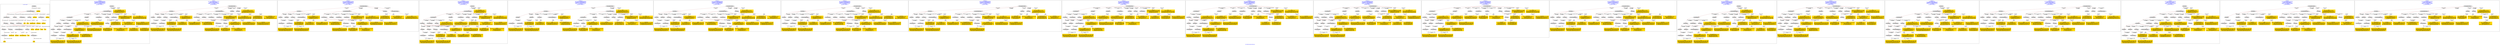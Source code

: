 digraph n0 {
fontcolor="blue"
remincross="true"
label="s15-s-detroit-institute-of-art.json"
subgraph cluster_0 {
label="1-correct model"
n2[style="filled",color="white",fillcolor="lightgray",label="E12_Production1"];
n3[style="filled",color="white",fillcolor="lightgray",label="E21_Person1"];
n4[style="filled",color="white",fillcolor="lightgray",label="E55_Type1"];
n5[style="filled",color="white",fillcolor="lightgray",label="E52_Time-Span3"];
n6[style="filled",color="white",fillcolor="lightgray",label="E69_Death1"];
n7[style="filled",color="white",fillcolor="lightgray",label="E74_Group1"];
n8[style="filled",color="white",fillcolor="lightgray",label="E82_Actor_Appellation1"];
n9[style="filled",color="white",fillcolor="lightgray",label="E67_Birth1"];
n10[shape="plaintext",style="filled",fillcolor="gold",label="artist_uri"];
n11[style="filled",color="white",fillcolor="lightgray",label="E22_Man-Made_Object1"];
n12[style="filled",color="white",fillcolor="lightgray",label="E35_Title1"];
n13[style="filled",color="white",fillcolor="lightgray",label="E8_Acquisition1"];
n14[style="filled",color="white",fillcolor="lightgray",label="E55_Type2"];
n15[shape="plaintext",style="filled",fillcolor="gold",label="provenance"];
n16[style="filled",color="white",fillcolor="lightgray",label="E54_Dimension1"];
n17[shape="plaintext",style="filled",fillcolor="gold",label="object_uri"];
n18[shape="plaintext",style="filled",fillcolor="gold",label="title"];
n19[style="filled",color="white",fillcolor="lightgray",label="E38_Image1"];
n20[shape="plaintext",style="filled",fillcolor="gold",label="imageURL"];
n21[style="filled",color="white",fillcolor="lightgray",label="E52_Time-Span1"];
n22[shape="plaintext",style="filled",fillcolor="gold",label="birth"];
n23[style="filled",color="white",fillcolor="lightgray",label="E52_Time-Span2"];
n24[shape="plaintext",style="filled",fillcolor="gold",label="death"];
n25[shape="plaintext",style="filled",fillcolor="gold",label="date"];
n26[shape="plaintext",style="filled",fillcolor="gold",label="dimensions"];
n27[shape="plaintext",style="filled",fillcolor="gold",label="medium_URI"];
n28[shape="plaintext",style="filled",fillcolor="gold",label="medium"];
n29[shape="plaintext",style="filled",fillcolor="gold",label="classification_URI"];
n30[shape="plaintext",style="filled",fillcolor="gold",label="classification"];
n31[shape="plaintext",style="filled",fillcolor="gold",label="nationality_URI"];
n32[shape="plaintext",style="filled",fillcolor="gold",label="nationality"];
n33[shape="plaintext",style="filled",fillcolor="gold",label="artist_appellation_uri"];
n34[shape="plaintext",style="filled",fillcolor="gold",label="name"];
n35[shape="plaintext",style="filled",fillcolor="gold",label="credit"];
}
subgraph cluster_1 {
label="candidate 0\nlink coherence:0.9090909090909091\nnode coherence:0.9032258064516129\nconfidence:0.42289447535010677\nmapping score:0.48833639023020287\ncost:32.99828\n-precision:0.73-recall:0.73"
n37[style="filled",color="white",fillcolor="lightgray",label="E12_Production1"];
n38[style="filled",color="white",fillcolor="lightgray",label="E21_Person1"];
n39[style="filled",color="white",fillcolor="lightgray",label="E52_Time-Span2"];
n40[style="filled",color="white",fillcolor="lightgray",label="E55_Type1"];
n41[style="filled",color="white",fillcolor="lightgray",label="E67_Birth1"];
n42[style="filled",color="white",fillcolor="lightgray",label="E69_Death1"];
n43[style="filled",color="white",fillcolor="lightgray",label="E82_Actor_Appellation1"];
n44[style="filled",color="white",fillcolor="lightgray",label="E22_Man-Made_Object1"];
n45[style="filled",color="white",fillcolor="lightgray",label="E30_Right1"];
n46[style="filled",color="white",fillcolor="lightgray",label="E54_Dimension1"];
n47[style="filled",color="white",fillcolor="lightgray",label="E55_Type2"];
n48[style="filled",color="white",fillcolor="lightgray",label="E8_Acquisition1"];
n49[style="filled",color="white",fillcolor="lightgray",label="E38_Image1"];
n50[style="filled",color="white",fillcolor="lightgray",label="E55_Type3"];
n51[style="filled",color="white",fillcolor="lightgray",label="E52_Time-Span1"];
n52[style="filled",color="white",fillcolor="lightgray",label="E52_Time-Span3"];
n53[shape="plaintext",style="filled",fillcolor="gold",label="nationality\n[E74_Group,label,0.481]\n[E74_Group,classLink,0.323]\n[E55_Type,label,0.123]\n[E21_Person,P3_has_note,0.073]"];
n54[shape="plaintext",style="filled",fillcolor="gold",label="name\n[E82_Actor_Appellation,label,0.523]\n[E22_Man-Made_Object,classLink,0.189]\n[E30_Right,P3_has_note,0.153]\n[E8_Acquisition,P3_has_note,0.135]"];
n55[shape="plaintext",style="filled",fillcolor="gold",label="nationality_URI\n[E74_Group,classLink,0.692]\n[E55_Type,classLink,0.194]\n[E57_Material,classLink,0.091]\n[E74_Group,label,0.023]"];
n56[shape="plaintext",style="filled",fillcolor="gold",label="artist_appellation_uri\n[E82_Actor_Appellation,classLink,0.577]\n[E21_Person,classLink,0.38]\n[E39_Actor,classLink,0.034]\n[E30_Right,P3_has_note,0.009]"];
n57[shape="plaintext",style="filled",fillcolor="gold",label="provenance\n[E33_Linguistic_Object,P3_has_note,0.264]\n[E22_Man-Made_Object,P3_has_note,0.255]\n[E8_Acquisition,P3_has_note,0.25]\n[E73_Information_Object,P3_has_note,0.23]"];
n58[shape="plaintext",style="filled",fillcolor="gold",label="date\n[E52_Time-Span,P82_at_some_time_within,0.365]\n[E52_Time-Span,P82a_begin_of_the_begin,0.356]\n[E52_Time-Span,P82b_end_of_the_end,0.221]\n[E33_Linguistic_Object,P3_has_note,0.057]"];
n59[shape="plaintext",style="filled",fillcolor="gold",label="birth\n[E52_Time-Span,P82a_begin_of_the_begin,0.432]\n[E52_Time-Span,P82_at_some_time_within,0.377]\n[E52_Time-Span,P82b_end_of_the_end,0.114]\n[E33_Linguistic_Object,P3_has_note,0.077]"];
n60[shape="plaintext",style="filled",fillcolor="gold",label="medium_URI\n[E55_Type,classLink,0.416]\n[E57_Material,classLink,0.396]\n[E74_Group,classLink,0.188]\n[E55_Type,label,0.0]"];
n61[shape="plaintext",style="filled",fillcolor="gold",label="imageURL\n[E38_Image,classLink,0.658]\n[E78_Collection,classLink,0.155]\n[E22_Man-Made_Object,classLink,0.133]\n[E39_Actor,classLink,0.055]"];
n62[shape="plaintext",style="filled",fillcolor="gold",label="dimensions\n[E54_Dimension,P3_has_note,0.701]\n[E22_Man-Made_Object,P3_has_note,0.113]\n[E22_Man-Made_Object,classLink,0.095]\n[E34_Inscription,P3_has_note,0.091]"];
n63[shape="plaintext",style="filled",fillcolor="gold",label="classification_URI\n[E55_Type,classLink,0.646]\n[E74_Group,classLink,0.191]\n[E57_Material,classLink,0.151]\n[E31_Document,classLink,0.011]"];
n64[shape="plaintext",style="filled",fillcolor="gold",label="classification\n[E31_Document,classLink,0.36]\n[E55_Type,classLink,0.214]\n[E55_Type,label,0.214]\n[E33_Linguistic_Object,P3_has_note,0.211]"];
n65[shape="plaintext",style="filled",fillcolor="gold",label="death\n[E52_Time-Span,P82b_end_of_the_end,0.344]\n[E52_Time-Span,P82_at_some_time_within,0.308]\n[E52_Time-Span,P82a_begin_of_the_begin,0.3]\n[E33_Linguistic_Object,P3_has_note,0.047]"];
n66[shape="plaintext",style="filled",fillcolor="gold",label="object_uri\n[E22_Man-Made_Object,classLink,0.899]\n[E22_Man-Made_Object,P3_has_note,0.037]\n[E38_Image,classLink,0.033]\n[E30_Right,P3_has_note,0.031]"];
n67[shape="plaintext",style="filled",fillcolor="gold",label="credit\n[E30_Right,P3_has_note,0.467]\n[E8_Acquisition,P3_has_note,0.333]\n[E33_Linguistic_Object,P3_has_note,0.101]\n[E22_Man-Made_Object,P3_has_note,0.1]"];
n68[shape="plaintext",style="filled",fillcolor="gold",label="artist_uri\n[E21_Person,classLink,0.372]\n[E82_Actor_Appellation,classLink,0.306]\n[E39_Actor,classLink,0.251]\n[E30_Right,P3_has_note,0.071]"];
n69[shape="plaintext",style="filled",fillcolor="gold",label="medium\n[E29_Design_or_Procedure,P3_has_note,0.338]\n[E57_Material,label,0.281]\n[E55_Type,label,0.241]\n[E57_Material,classLink,0.14]"];
n70[shape="plaintext",style="filled",fillcolor="gold",label="title\n[E35_Title,label,0.284]\n[E22_Man-Made_Object,P3_has_note,0.28]\n[E73_Information_Object,P3_has_note,0.238]\n[E33_Linguistic_Object,P3_has_note,0.198]"];
}
subgraph cluster_2 {
label="candidate 1\nlink coherence:0.8823529411764706\nnode coherence:0.96875\nconfidence:0.45006923835954754\nmapping score:0.5099767831568862\ncost:33.99851\n-precision:0.68-recall:0.7"
n72[style="filled",color="white",fillcolor="lightgray",label="E12_Production1"];
n73[style="filled",color="white",fillcolor="lightgray",label="E52_Time-Span2"];
n74[style="filled",color="white",fillcolor="lightgray",label="E55_Type1"];
n75[style="filled",color="white",fillcolor="lightgray",label="E21_Person1"];
n76[style="filled",color="white",fillcolor="lightgray",label="E67_Birth1"];
n77[style="filled",color="white",fillcolor="lightgray",label="E69_Death1"];
n78[style="filled",color="white",fillcolor="lightgray",label="E74_Group1"];
n79[style="filled",color="white",fillcolor="lightgray",label="E82_Actor_Appellation1"];
n80[style="filled",color="white",fillcolor="lightgray",label="E22_Man-Made_Object1"];
n81[style="filled",color="white",fillcolor="lightgray",label="E38_Image1"];
n82[style="filled",color="white",fillcolor="lightgray",label="E54_Dimension1"];
n83[style="filled",color="white",fillcolor="lightgray",label="E8_Acquisition1"];
n84[style="filled",color="white",fillcolor="lightgray",label="E33_Linguistic_Object1"];
n85[style="filled",color="white",fillcolor="lightgray",label="E55_Type2"];
n86[style="filled",color="white",fillcolor="lightgray",label="E55_Type3"];
n87[style="filled",color="white",fillcolor="lightgray",label="E52_Time-Span1"];
n88[style="filled",color="white",fillcolor="lightgray",label="E52_Time-Span3"];
n89[shape="plaintext",style="filled",fillcolor="gold",label="name\n[E82_Actor_Appellation,label,0.523]\n[E22_Man-Made_Object,classLink,0.189]\n[E30_Right,P3_has_note,0.153]\n[E8_Acquisition,P3_has_note,0.135]"];
n90[shape="plaintext",style="filled",fillcolor="gold",label="classification\n[E31_Document,classLink,0.36]\n[E55_Type,classLink,0.214]\n[E55_Type,label,0.214]\n[E33_Linguistic_Object,P3_has_note,0.211]"];
n91[shape="plaintext",style="filled",fillcolor="gold",label="artist_appellation_uri\n[E82_Actor_Appellation,classLink,0.577]\n[E21_Person,classLink,0.38]\n[E39_Actor,classLink,0.034]\n[E30_Right,P3_has_note,0.009]"];
n92[shape="plaintext",style="filled",fillcolor="gold",label="provenance\n[E33_Linguistic_Object,P3_has_note,0.264]\n[E22_Man-Made_Object,P3_has_note,0.255]\n[E8_Acquisition,P3_has_note,0.25]\n[E73_Information_Object,P3_has_note,0.23]"];
n93[shape="plaintext",style="filled",fillcolor="gold",label="date\n[E52_Time-Span,P82_at_some_time_within,0.365]\n[E52_Time-Span,P82a_begin_of_the_begin,0.356]\n[E52_Time-Span,P82b_end_of_the_end,0.221]\n[E33_Linguistic_Object,P3_has_note,0.057]"];
n94[shape="plaintext",style="filled",fillcolor="gold",label="birth\n[E52_Time-Span,P82a_begin_of_the_begin,0.432]\n[E52_Time-Span,P82_at_some_time_within,0.377]\n[E52_Time-Span,P82b_end_of_the_end,0.114]\n[E33_Linguistic_Object,P3_has_note,0.077]"];
n95[shape="plaintext",style="filled",fillcolor="gold",label="medium_URI\n[E55_Type,classLink,0.416]\n[E57_Material,classLink,0.396]\n[E74_Group,classLink,0.188]\n[E55_Type,label,0.0]"];
n96[shape="plaintext",style="filled",fillcolor="gold",label="imageURL\n[E38_Image,classLink,0.658]\n[E78_Collection,classLink,0.155]\n[E22_Man-Made_Object,classLink,0.133]\n[E39_Actor,classLink,0.055]"];
n97[shape="plaintext",style="filled",fillcolor="gold",label="credit\n[E30_Right,P3_has_note,0.467]\n[E8_Acquisition,P3_has_note,0.333]\n[E33_Linguistic_Object,P3_has_note,0.101]\n[E22_Man-Made_Object,P3_has_note,0.1]"];
n98[shape="plaintext",style="filled",fillcolor="gold",label="nationality_URI\n[E74_Group,classLink,0.692]\n[E55_Type,classLink,0.194]\n[E57_Material,classLink,0.091]\n[E74_Group,label,0.023]"];
n99[shape="plaintext",style="filled",fillcolor="gold",label="dimensions\n[E54_Dimension,P3_has_note,0.701]\n[E22_Man-Made_Object,P3_has_note,0.113]\n[E22_Man-Made_Object,classLink,0.095]\n[E34_Inscription,P3_has_note,0.091]"];
n100[shape="plaintext",style="filled",fillcolor="gold",label="classification_URI\n[E55_Type,classLink,0.646]\n[E74_Group,classLink,0.191]\n[E57_Material,classLink,0.151]\n[E31_Document,classLink,0.011]"];
n101[shape="plaintext",style="filled",fillcolor="gold",label="nationality\n[E74_Group,label,0.481]\n[E74_Group,classLink,0.323]\n[E55_Type,label,0.123]\n[E21_Person,P3_has_note,0.073]"];
n102[shape="plaintext",style="filled",fillcolor="gold",label="death\n[E52_Time-Span,P82b_end_of_the_end,0.344]\n[E52_Time-Span,P82_at_some_time_within,0.308]\n[E52_Time-Span,P82a_begin_of_the_begin,0.3]\n[E33_Linguistic_Object,P3_has_note,0.047]"];
n103[shape="plaintext",style="filled",fillcolor="gold",label="object_uri\n[E22_Man-Made_Object,classLink,0.899]\n[E22_Man-Made_Object,P3_has_note,0.037]\n[E38_Image,classLink,0.033]\n[E30_Right,P3_has_note,0.031]"];
n104[shape="plaintext",style="filled",fillcolor="gold",label="artist_uri\n[E21_Person,classLink,0.372]\n[E82_Actor_Appellation,classLink,0.306]\n[E39_Actor,classLink,0.251]\n[E30_Right,P3_has_note,0.071]"];
n105[shape="plaintext",style="filled",fillcolor="gold",label="medium\n[E29_Design_or_Procedure,P3_has_note,0.338]\n[E57_Material,label,0.281]\n[E55_Type,label,0.241]\n[E57_Material,classLink,0.14]"];
n106[shape="plaintext",style="filled",fillcolor="gold",label="title\n[E35_Title,label,0.284]\n[E22_Man-Made_Object,P3_has_note,0.28]\n[E73_Information_Object,P3_has_note,0.238]\n[E33_Linguistic_Object,P3_has_note,0.198]"];
}
subgraph cluster_3 {
label="candidate 10\nlink coherence:0.8529411764705882\nnode coherence:0.9354838709677419\nconfidence:0.45006923835954754\nmapping score:0.5081473327387261\ncost:132.9985\n-precision:0.71-recall:0.73"
n108[style="filled",color="white",fillcolor="lightgray",label="E12_Production1"];
n109[style="filled",color="white",fillcolor="lightgray",label="E52_Time-Span2"];
n110[style="filled",color="white",fillcolor="lightgray",label="E55_Type1"];
n111[style="filled",color="white",fillcolor="lightgray",label="E21_Person1"];
n112[style="filled",color="white",fillcolor="lightgray",label="E67_Birth1"];
n113[style="filled",color="white",fillcolor="lightgray",label="E69_Death1"];
n114[style="filled",color="white",fillcolor="lightgray",label="E74_Group1"];
n115[style="filled",color="white",fillcolor="lightgray",label="E82_Actor_Appellation1"];
n116[style="filled",color="white",fillcolor="lightgray",label="E22_Man-Made_Object1"];
n117[style="filled",color="white",fillcolor="lightgray",label="E38_Image1"];
n118[style="filled",color="white",fillcolor="lightgray",label="E54_Dimension1"];
n119[style="filled",color="white",fillcolor="lightgray",label="E8_Acquisition1"];
n120[style="filled",color="white",fillcolor="lightgray",label="E33_Linguistic_Object2"];
n121[style="filled",color="white",fillcolor="lightgray",label="E55_Type2"];
n122[style="filled",color="white",fillcolor="lightgray",label="E52_Time-Span1"];
n123[style="filled",color="white",fillcolor="lightgray",label="E52_Time-Span3"];
n124[style="filled",color="white",fillcolor="lightgray",label="E33_Linguistic_Object1"];
n125[shape="plaintext",style="filled",fillcolor="gold",label="name\n[E82_Actor_Appellation,label,0.523]\n[E22_Man-Made_Object,classLink,0.189]\n[E30_Right,P3_has_note,0.153]\n[E8_Acquisition,P3_has_note,0.135]"];
n126[shape="plaintext",style="filled",fillcolor="gold",label="artist_appellation_uri\n[E82_Actor_Appellation,classLink,0.577]\n[E21_Person,classLink,0.38]\n[E39_Actor,classLink,0.034]\n[E30_Right,P3_has_note,0.009]"];
n127[shape="plaintext",style="filled",fillcolor="gold",label="provenance\n[E33_Linguistic_Object,P3_has_note,0.264]\n[E22_Man-Made_Object,P3_has_note,0.255]\n[E8_Acquisition,P3_has_note,0.25]\n[E73_Information_Object,P3_has_note,0.23]"];
n128[shape="plaintext",style="filled",fillcolor="gold",label="date\n[E52_Time-Span,P82_at_some_time_within,0.365]\n[E52_Time-Span,P82a_begin_of_the_begin,0.356]\n[E52_Time-Span,P82b_end_of_the_end,0.221]\n[E33_Linguistic_Object,P3_has_note,0.057]"];
n129[shape="plaintext",style="filled",fillcolor="gold",label="birth\n[E52_Time-Span,P82a_begin_of_the_begin,0.432]\n[E52_Time-Span,P82_at_some_time_within,0.377]\n[E52_Time-Span,P82b_end_of_the_end,0.114]\n[E33_Linguistic_Object,P3_has_note,0.077]"];
n130[shape="plaintext",style="filled",fillcolor="gold",label="medium_URI\n[E55_Type,classLink,0.416]\n[E57_Material,classLink,0.396]\n[E74_Group,classLink,0.188]\n[E55_Type,label,0.0]"];
n131[shape="plaintext",style="filled",fillcolor="gold",label="imageURL\n[E38_Image,classLink,0.658]\n[E78_Collection,classLink,0.155]\n[E22_Man-Made_Object,classLink,0.133]\n[E39_Actor,classLink,0.055]"];
n132[shape="plaintext",style="filled",fillcolor="gold",label="credit\n[E30_Right,P3_has_note,0.467]\n[E8_Acquisition,P3_has_note,0.333]\n[E33_Linguistic_Object,P3_has_note,0.101]\n[E22_Man-Made_Object,P3_has_note,0.1]"];
n133[shape="plaintext",style="filled",fillcolor="gold",label="nationality_URI\n[E74_Group,classLink,0.692]\n[E55_Type,classLink,0.194]\n[E57_Material,classLink,0.091]\n[E74_Group,label,0.023]"];
n134[shape="plaintext",style="filled",fillcolor="gold",label="dimensions\n[E54_Dimension,P3_has_note,0.701]\n[E22_Man-Made_Object,P3_has_note,0.113]\n[E22_Man-Made_Object,classLink,0.095]\n[E34_Inscription,P3_has_note,0.091]"];
n135[shape="plaintext",style="filled",fillcolor="gold",label="classification_URI\n[E55_Type,classLink,0.646]\n[E74_Group,classLink,0.191]\n[E57_Material,classLink,0.151]\n[E31_Document,classLink,0.011]"];
n136[shape="plaintext",style="filled",fillcolor="gold",label="classification\n[E31_Document,classLink,0.36]\n[E55_Type,classLink,0.214]\n[E55_Type,label,0.214]\n[E33_Linguistic_Object,P3_has_note,0.211]"];
n137[shape="plaintext",style="filled",fillcolor="gold",label="nationality\n[E74_Group,label,0.481]\n[E74_Group,classLink,0.323]\n[E55_Type,label,0.123]\n[E21_Person,P3_has_note,0.073]"];
n138[shape="plaintext",style="filled",fillcolor="gold",label="death\n[E52_Time-Span,P82b_end_of_the_end,0.344]\n[E52_Time-Span,P82_at_some_time_within,0.308]\n[E52_Time-Span,P82a_begin_of_the_begin,0.3]\n[E33_Linguistic_Object,P3_has_note,0.047]"];
n139[shape="plaintext",style="filled",fillcolor="gold",label="object_uri\n[E22_Man-Made_Object,classLink,0.899]\n[E22_Man-Made_Object,P3_has_note,0.037]\n[E38_Image,classLink,0.033]\n[E30_Right,P3_has_note,0.031]"];
n140[shape="plaintext",style="filled",fillcolor="gold",label="artist_uri\n[E21_Person,classLink,0.372]\n[E82_Actor_Appellation,classLink,0.306]\n[E39_Actor,classLink,0.251]\n[E30_Right,P3_has_note,0.071]"];
n141[shape="plaintext",style="filled",fillcolor="gold",label="medium\n[E29_Design_or_Procedure,P3_has_note,0.338]\n[E57_Material,label,0.281]\n[E55_Type,label,0.241]\n[E57_Material,classLink,0.14]"];
n142[shape="plaintext",style="filled",fillcolor="gold",label="title\n[E35_Title,label,0.284]\n[E22_Man-Made_Object,P3_has_note,0.28]\n[E73_Information_Object,P3_has_note,0.238]\n[E33_Linguistic_Object,P3_has_note,0.198]"];
}
subgraph cluster_4 {
label="candidate 11\nlink coherence:0.8484848484848485\nnode coherence:0.8709677419354839\nconfidence:0.47044734322452125\nmapping score:0.493434658016298\ncost:32.99817\n-precision:0.82-recall:0.82"
n144[style="filled",color="white",fillcolor="lightgray",label="E12_Production1"];
n145[style="filled",color="white",fillcolor="lightgray",label="E21_Person1"];
n146[style="filled",color="white",fillcolor="lightgray",label="E52_Time-Span2"];
n147[style="filled",color="white",fillcolor="lightgray",label="E55_Type1"];
n148[style="filled",color="white",fillcolor="lightgray",label="E67_Birth1"];
n149[style="filled",color="white",fillcolor="lightgray",label="E69_Death1"];
n150[style="filled",color="white",fillcolor="lightgray",label="E74_Group1"];
n151[style="filled",color="white",fillcolor="lightgray",label="E82_Actor_Appellation1"];
n152[style="filled",color="white",fillcolor="lightgray",label="E22_Man-Made_Object1"];
n153[style="filled",color="white",fillcolor="lightgray",label="E30_Right1"];
n154[style="filled",color="white",fillcolor="lightgray",label="E54_Dimension1"];
n155[style="filled",color="white",fillcolor="lightgray",label="E55_Type2"];
n156[style="filled",color="white",fillcolor="lightgray",label="E8_Acquisition1"];
n157[style="filled",color="white",fillcolor="lightgray",label="E38_Image1"];
n158[style="filled",color="white",fillcolor="lightgray",label="E52_Time-Span1"];
n159[style="filled",color="white",fillcolor="lightgray",label="E52_Time-Span3"];
n160[shape="plaintext",style="filled",fillcolor="gold",label="name\n[E82_Actor_Appellation,label,0.523]\n[E22_Man-Made_Object,classLink,0.189]\n[E30_Right,P3_has_note,0.153]\n[E8_Acquisition,P3_has_note,0.135]"];
n161[shape="plaintext",style="filled",fillcolor="gold",label="artist_appellation_uri\n[E82_Actor_Appellation,classLink,0.577]\n[E21_Person,classLink,0.38]\n[E39_Actor,classLink,0.034]\n[E30_Right,P3_has_note,0.009]"];
n162[shape="plaintext",style="filled",fillcolor="gold",label="provenance\n[E33_Linguistic_Object,P3_has_note,0.264]\n[E22_Man-Made_Object,P3_has_note,0.255]\n[E8_Acquisition,P3_has_note,0.25]\n[E73_Information_Object,P3_has_note,0.23]"];
n163[shape="plaintext",style="filled",fillcolor="gold",label="date\n[E52_Time-Span,P82_at_some_time_within,0.365]\n[E52_Time-Span,P82a_begin_of_the_begin,0.356]\n[E52_Time-Span,P82b_end_of_the_end,0.221]\n[E33_Linguistic_Object,P3_has_note,0.057]"];
n164[shape="plaintext",style="filled",fillcolor="gold",label="birth\n[E52_Time-Span,P82a_begin_of_the_begin,0.432]\n[E52_Time-Span,P82_at_some_time_within,0.377]\n[E52_Time-Span,P82b_end_of_the_end,0.114]\n[E33_Linguistic_Object,P3_has_note,0.077]"];
n165[shape="plaintext",style="filled",fillcolor="gold",label="medium_URI\n[E55_Type,classLink,0.416]\n[E57_Material,classLink,0.396]\n[E74_Group,classLink,0.188]\n[E55_Type,label,0.0]"];
n166[shape="plaintext",style="filled",fillcolor="gold",label="imageURL\n[E38_Image,classLink,0.658]\n[E78_Collection,classLink,0.155]\n[E22_Man-Made_Object,classLink,0.133]\n[E39_Actor,classLink,0.055]"];
n167[shape="plaintext",style="filled",fillcolor="gold",label="nationality_URI\n[E74_Group,classLink,0.692]\n[E55_Type,classLink,0.194]\n[E57_Material,classLink,0.091]\n[E74_Group,label,0.023]"];
n168[shape="plaintext",style="filled",fillcolor="gold",label="dimensions\n[E54_Dimension,P3_has_note,0.701]\n[E22_Man-Made_Object,P3_has_note,0.113]\n[E22_Man-Made_Object,classLink,0.095]\n[E34_Inscription,P3_has_note,0.091]"];
n169[shape="plaintext",style="filled",fillcolor="gold",label="classification_URI\n[E55_Type,classLink,0.646]\n[E74_Group,classLink,0.191]\n[E57_Material,classLink,0.151]\n[E31_Document,classLink,0.011]"];
n170[shape="plaintext",style="filled",fillcolor="gold",label="classification\n[E31_Document,classLink,0.36]\n[E55_Type,classLink,0.214]\n[E55_Type,label,0.214]\n[E33_Linguistic_Object,P3_has_note,0.211]"];
n171[shape="plaintext",style="filled",fillcolor="gold",label="nationality\n[E74_Group,label,0.481]\n[E74_Group,classLink,0.323]\n[E55_Type,label,0.123]\n[E21_Person,P3_has_note,0.073]"];
n172[shape="plaintext",style="filled",fillcolor="gold",label="death\n[E52_Time-Span,P82b_end_of_the_end,0.344]\n[E52_Time-Span,P82_at_some_time_within,0.308]\n[E52_Time-Span,P82a_begin_of_the_begin,0.3]\n[E33_Linguistic_Object,P3_has_note,0.047]"];
n173[shape="plaintext",style="filled",fillcolor="gold",label="object_uri\n[E22_Man-Made_Object,classLink,0.899]\n[E22_Man-Made_Object,P3_has_note,0.037]\n[E38_Image,classLink,0.033]\n[E30_Right,P3_has_note,0.031]"];
n174[shape="plaintext",style="filled",fillcolor="gold",label="credit\n[E30_Right,P3_has_note,0.467]\n[E8_Acquisition,P3_has_note,0.333]\n[E33_Linguistic_Object,P3_has_note,0.101]\n[E22_Man-Made_Object,P3_has_note,0.1]"];
n175[shape="plaintext",style="filled",fillcolor="gold",label="artist_uri\n[E21_Person,classLink,0.372]\n[E82_Actor_Appellation,classLink,0.306]\n[E39_Actor,classLink,0.251]\n[E30_Right,P3_has_note,0.071]"];
n176[shape="plaintext",style="filled",fillcolor="gold",label="medium\n[E29_Design_or_Procedure,P3_has_note,0.338]\n[E57_Material,label,0.281]\n[E55_Type,label,0.241]\n[E57_Material,classLink,0.14]"];
n177[shape="plaintext",style="filled",fillcolor="gold",label="title\n[E35_Title,label,0.284]\n[E22_Man-Made_Object,P3_has_note,0.28]\n[E73_Information_Object,P3_has_note,0.238]\n[E33_Linguistic_Object,P3_has_note,0.198]"];
}
subgraph cluster_5 {
label="candidate 12\nlink coherence:0.8484848484848485\nnode coherence:0.9354838709677419\nconfidence:0.45006923835954754\nmapping score:0.5081473327387261\ncost:32.99848\n-precision:0.76-recall:0.76"
n179[style="filled",color="white",fillcolor="lightgray",label="E12_Production1"];
n180[style="filled",color="white",fillcolor="lightgray",label="E52_Time-Span2"];
n181[style="filled",color="white",fillcolor="lightgray",label="E55_Type1"];
n182[style="filled",color="white",fillcolor="lightgray",label="E21_Person1"];
n183[style="filled",color="white",fillcolor="lightgray",label="E67_Birth1"];
n184[style="filled",color="white",fillcolor="lightgray",label="E69_Death1"];
n185[style="filled",color="white",fillcolor="lightgray",label="E74_Group1"];
n186[style="filled",color="white",fillcolor="lightgray",label="E82_Actor_Appellation1"];
n187[style="filled",color="white",fillcolor="lightgray",label="E22_Man-Made_Object1"];
n188[style="filled",color="white",fillcolor="lightgray",label="E38_Image1"];
n189[style="filled",color="white",fillcolor="lightgray",label="E54_Dimension1"];
n190[style="filled",color="white",fillcolor="lightgray",label="E55_Type2"];
n191[style="filled",color="white",fillcolor="lightgray",label="E8_Acquisition1"];
n192[style="filled",color="white",fillcolor="lightgray",label="E33_Linguistic_Object1"];
n193[style="filled",color="white",fillcolor="lightgray",label="E52_Time-Span1"];
n194[style="filled",color="white",fillcolor="lightgray",label="E52_Time-Span3"];
n195[shape="plaintext",style="filled",fillcolor="gold",label="name\n[E82_Actor_Appellation,label,0.523]\n[E22_Man-Made_Object,classLink,0.189]\n[E30_Right,P3_has_note,0.153]\n[E8_Acquisition,P3_has_note,0.135]"];
n196[shape="plaintext",style="filled",fillcolor="gold",label="artist_appellation_uri\n[E82_Actor_Appellation,classLink,0.577]\n[E21_Person,classLink,0.38]\n[E39_Actor,classLink,0.034]\n[E30_Right,P3_has_note,0.009]"];
n197[shape="plaintext",style="filled",fillcolor="gold",label="provenance\n[E33_Linguistic_Object,P3_has_note,0.264]\n[E22_Man-Made_Object,P3_has_note,0.255]\n[E8_Acquisition,P3_has_note,0.25]\n[E73_Information_Object,P3_has_note,0.23]"];
n198[shape="plaintext",style="filled",fillcolor="gold",label="date\n[E52_Time-Span,P82_at_some_time_within,0.365]\n[E52_Time-Span,P82a_begin_of_the_begin,0.356]\n[E52_Time-Span,P82b_end_of_the_end,0.221]\n[E33_Linguistic_Object,P3_has_note,0.057]"];
n199[shape="plaintext",style="filled",fillcolor="gold",label="birth\n[E52_Time-Span,P82a_begin_of_the_begin,0.432]\n[E52_Time-Span,P82_at_some_time_within,0.377]\n[E52_Time-Span,P82b_end_of_the_end,0.114]\n[E33_Linguistic_Object,P3_has_note,0.077]"];
n200[shape="plaintext",style="filled",fillcolor="gold",label="medium_URI\n[E55_Type,classLink,0.416]\n[E57_Material,classLink,0.396]\n[E74_Group,classLink,0.188]\n[E55_Type,label,0.0]"];
n201[shape="plaintext",style="filled",fillcolor="gold",label="imageURL\n[E38_Image,classLink,0.658]\n[E78_Collection,classLink,0.155]\n[E22_Man-Made_Object,classLink,0.133]\n[E39_Actor,classLink,0.055]"];
n202[shape="plaintext",style="filled",fillcolor="gold",label="credit\n[E30_Right,P3_has_note,0.467]\n[E8_Acquisition,P3_has_note,0.333]\n[E33_Linguistic_Object,P3_has_note,0.101]\n[E22_Man-Made_Object,P3_has_note,0.1]"];
n203[shape="plaintext",style="filled",fillcolor="gold",label="nationality_URI\n[E74_Group,classLink,0.692]\n[E55_Type,classLink,0.194]\n[E57_Material,classLink,0.091]\n[E74_Group,label,0.023]"];
n204[shape="plaintext",style="filled",fillcolor="gold",label="dimensions\n[E54_Dimension,P3_has_note,0.701]\n[E22_Man-Made_Object,P3_has_note,0.113]\n[E22_Man-Made_Object,classLink,0.095]\n[E34_Inscription,P3_has_note,0.091]"];
n205[shape="plaintext",style="filled",fillcolor="gold",label="classification_URI\n[E55_Type,classLink,0.646]\n[E74_Group,classLink,0.191]\n[E57_Material,classLink,0.151]\n[E31_Document,classLink,0.011]"];
n206[shape="plaintext",style="filled",fillcolor="gold",label="classification\n[E31_Document,classLink,0.36]\n[E55_Type,classLink,0.214]\n[E55_Type,label,0.214]\n[E33_Linguistic_Object,P3_has_note,0.211]"];
n207[shape="plaintext",style="filled",fillcolor="gold",label="nationality\n[E74_Group,label,0.481]\n[E74_Group,classLink,0.323]\n[E55_Type,label,0.123]\n[E21_Person,P3_has_note,0.073]"];
n208[shape="plaintext",style="filled",fillcolor="gold",label="death\n[E52_Time-Span,P82b_end_of_the_end,0.344]\n[E52_Time-Span,P82_at_some_time_within,0.308]\n[E52_Time-Span,P82a_begin_of_the_begin,0.3]\n[E33_Linguistic_Object,P3_has_note,0.047]"];
n209[shape="plaintext",style="filled",fillcolor="gold",label="object_uri\n[E22_Man-Made_Object,classLink,0.899]\n[E22_Man-Made_Object,P3_has_note,0.037]\n[E38_Image,classLink,0.033]\n[E30_Right,P3_has_note,0.031]"];
n210[shape="plaintext",style="filled",fillcolor="gold",label="artist_uri\n[E21_Person,classLink,0.372]\n[E82_Actor_Appellation,classLink,0.306]\n[E39_Actor,classLink,0.251]\n[E30_Right,P3_has_note,0.071]"];
n211[shape="plaintext",style="filled",fillcolor="gold",label="medium\n[E29_Design_or_Procedure,P3_has_note,0.338]\n[E57_Material,label,0.281]\n[E55_Type,label,0.241]\n[E57_Material,classLink,0.14]"];
n212[shape="plaintext",style="filled",fillcolor="gold",label="title\n[E35_Title,label,0.284]\n[E22_Man-Made_Object,P3_has_note,0.28]\n[E73_Information_Object,P3_has_note,0.238]\n[E33_Linguistic_Object,P3_has_note,0.198]"];
}
subgraph cluster_6 {
label="candidate 13\nlink coherence:0.8484848484848485\nnode coherence:0.9032258064516129\nconfidence:0.45006923835954754\nmapping score:0.4973946445666831\ncost:32.9985\n-precision:0.73-recall:0.73"
n214[style="filled",color="white",fillcolor="lightgray",label="E12_Production1"];
n215[style="filled",color="white",fillcolor="lightgray",label="E52_Time-Span2"];
n216[style="filled",color="white",fillcolor="lightgray",label="E55_Type1"];
n217[style="filled",color="white",fillcolor="lightgray",label="E21_Person1"];
n218[style="filled",color="white",fillcolor="lightgray",label="E67_Birth1"];
n219[style="filled",color="white",fillcolor="lightgray",label="E69_Death1"];
n220[style="filled",color="white",fillcolor="lightgray",label="E74_Group1"];
n221[style="filled",color="white",fillcolor="lightgray",label="E82_Actor_Appellation1"];
n222[style="filled",color="white",fillcolor="lightgray",label="E22_Man-Made_Object1"];
n223[style="filled",color="white",fillcolor="lightgray",label="E38_Image1"];
n224[style="filled",color="white",fillcolor="lightgray",label="E54_Dimension1"];
n225[style="filled",color="white",fillcolor="lightgray",label="E8_Acquisition1"];
n226[style="filled",color="white",fillcolor="lightgray",label="E33_Linguistic_Object2"];
n227[style="filled",color="white",fillcolor="lightgray",label="E55_Type2"];
n228[style="filled",color="white",fillcolor="lightgray",label="E52_Time-Span1"];
n229[style="filled",color="white",fillcolor="lightgray",label="E52_Time-Span3"];
n230[shape="plaintext",style="filled",fillcolor="gold",label="name\n[E82_Actor_Appellation,label,0.523]\n[E22_Man-Made_Object,classLink,0.189]\n[E30_Right,P3_has_note,0.153]\n[E8_Acquisition,P3_has_note,0.135]"];
n231[shape="plaintext",style="filled",fillcolor="gold",label="artist_appellation_uri\n[E82_Actor_Appellation,classLink,0.577]\n[E21_Person,classLink,0.38]\n[E39_Actor,classLink,0.034]\n[E30_Right,P3_has_note,0.009]"];
n232[shape="plaintext",style="filled",fillcolor="gold",label="provenance\n[E33_Linguistic_Object,P3_has_note,0.264]\n[E22_Man-Made_Object,P3_has_note,0.255]\n[E8_Acquisition,P3_has_note,0.25]\n[E73_Information_Object,P3_has_note,0.23]"];
n233[shape="plaintext",style="filled",fillcolor="gold",label="date\n[E52_Time-Span,P82_at_some_time_within,0.365]\n[E52_Time-Span,P82a_begin_of_the_begin,0.356]\n[E52_Time-Span,P82b_end_of_the_end,0.221]\n[E33_Linguistic_Object,P3_has_note,0.057]"];
n234[shape="plaintext",style="filled",fillcolor="gold",label="birth\n[E52_Time-Span,P82a_begin_of_the_begin,0.432]\n[E52_Time-Span,P82_at_some_time_within,0.377]\n[E52_Time-Span,P82b_end_of_the_end,0.114]\n[E33_Linguistic_Object,P3_has_note,0.077]"];
n235[shape="plaintext",style="filled",fillcolor="gold",label="medium_URI\n[E55_Type,classLink,0.416]\n[E57_Material,classLink,0.396]\n[E74_Group,classLink,0.188]\n[E55_Type,label,0.0]"];
n236[shape="plaintext",style="filled",fillcolor="gold",label="imageURL\n[E38_Image,classLink,0.658]\n[E78_Collection,classLink,0.155]\n[E22_Man-Made_Object,classLink,0.133]\n[E39_Actor,classLink,0.055]"];
n237[shape="plaintext",style="filled",fillcolor="gold",label="nationality_URI\n[E74_Group,classLink,0.692]\n[E55_Type,classLink,0.194]\n[E57_Material,classLink,0.091]\n[E74_Group,label,0.023]"];
n238[shape="plaintext",style="filled",fillcolor="gold",label="dimensions\n[E54_Dimension,P3_has_note,0.701]\n[E22_Man-Made_Object,P3_has_note,0.113]\n[E22_Man-Made_Object,classLink,0.095]\n[E34_Inscription,P3_has_note,0.091]"];
n239[shape="plaintext",style="filled",fillcolor="gold",label="classification_URI\n[E55_Type,classLink,0.646]\n[E74_Group,classLink,0.191]\n[E57_Material,classLink,0.151]\n[E31_Document,classLink,0.011]"];
n240[shape="plaintext",style="filled",fillcolor="gold",label="classification\n[E31_Document,classLink,0.36]\n[E55_Type,classLink,0.214]\n[E55_Type,label,0.214]\n[E33_Linguistic_Object,P3_has_note,0.211]"];
n241[shape="plaintext",style="filled",fillcolor="gold",label="nationality\n[E74_Group,label,0.481]\n[E74_Group,classLink,0.323]\n[E55_Type,label,0.123]\n[E21_Person,P3_has_note,0.073]"];
n242[shape="plaintext",style="filled",fillcolor="gold",label="credit\n[E30_Right,P3_has_note,0.467]\n[E8_Acquisition,P3_has_note,0.333]\n[E33_Linguistic_Object,P3_has_note,0.101]\n[E22_Man-Made_Object,P3_has_note,0.1]"];
n243[shape="plaintext",style="filled",fillcolor="gold",label="death\n[E52_Time-Span,P82b_end_of_the_end,0.344]\n[E52_Time-Span,P82_at_some_time_within,0.308]\n[E52_Time-Span,P82a_begin_of_the_begin,0.3]\n[E33_Linguistic_Object,P3_has_note,0.047]"];
n244[shape="plaintext",style="filled",fillcolor="gold",label="object_uri\n[E22_Man-Made_Object,classLink,0.899]\n[E22_Man-Made_Object,P3_has_note,0.037]\n[E38_Image,classLink,0.033]\n[E30_Right,P3_has_note,0.031]"];
n245[shape="plaintext",style="filled",fillcolor="gold",label="artist_uri\n[E21_Person,classLink,0.372]\n[E82_Actor_Appellation,classLink,0.306]\n[E39_Actor,classLink,0.251]\n[E30_Right,P3_has_note,0.071]"];
n246[shape="plaintext",style="filled",fillcolor="gold",label="medium\n[E29_Design_or_Procedure,P3_has_note,0.338]\n[E57_Material,label,0.281]\n[E55_Type,label,0.241]\n[E57_Material,classLink,0.14]"];
n247[shape="plaintext",style="filled",fillcolor="gold",label="title\n[E35_Title,label,0.284]\n[E22_Man-Made_Object,P3_has_note,0.28]\n[E73_Information_Object,P3_has_note,0.238]\n[E33_Linguistic_Object,P3_has_note,0.198]"];
}
subgraph cluster_7 {
label="candidate 14\nlink coherence:0.8484848484848485\nnode coherence:0.9354838709677419\nconfidence:0.45006923835954754\nmapping score:0.5081473327387261\ncost:32.99853\n-precision:0.73-recall:0.73"
n249[style="filled",color="white",fillcolor="lightgray",label="E12_Production1"];
n250[style="filled",color="white",fillcolor="lightgray",label="E52_Time-Span2"];
n251[style="filled",color="white",fillcolor="lightgray",label="E55_Type1"];
n252[style="filled",color="white",fillcolor="lightgray",label="E21_Person1"];
n253[style="filled",color="white",fillcolor="lightgray",label="E67_Birth1"];
n254[style="filled",color="white",fillcolor="lightgray",label="E69_Death1"];
n255[style="filled",color="white",fillcolor="lightgray",label="E74_Group1"];
n256[style="filled",color="white",fillcolor="lightgray",label="E82_Actor_Appellation1"];
n257[style="filled",color="white",fillcolor="lightgray",label="E22_Man-Made_Object1"];
n258[style="filled",color="white",fillcolor="lightgray",label="E38_Image1"];
n259[style="filled",color="white",fillcolor="lightgray",label="E54_Dimension1"];
n260[style="filled",color="white",fillcolor="lightgray",label="E8_Acquisition1"];
n261[style="filled",color="white",fillcolor="lightgray",label="E33_Linguistic_Object1"];
n262[style="filled",color="white",fillcolor="lightgray",label="E55_Type2"];
n263[style="filled",color="white",fillcolor="lightgray",label="E52_Time-Span1"];
n264[style="filled",color="white",fillcolor="lightgray",label="E52_Time-Span3"];
n265[shape="plaintext",style="filled",fillcolor="gold",label="name\n[E82_Actor_Appellation,label,0.523]\n[E22_Man-Made_Object,classLink,0.189]\n[E30_Right,P3_has_note,0.153]\n[E8_Acquisition,P3_has_note,0.135]"];
n266[shape="plaintext",style="filled",fillcolor="gold",label="artist_appellation_uri\n[E82_Actor_Appellation,classLink,0.577]\n[E21_Person,classLink,0.38]\n[E39_Actor,classLink,0.034]\n[E30_Right,P3_has_note,0.009]"];
n267[shape="plaintext",style="filled",fillcolor="gold",label="provenance\n[E33_Linguistic_Object,P3_has_note,0.264]\n[E22_Man-Made_Object,P3_has_note,0.255]\n[E8_Acquisition,P3_has_note,0.25]\n[E73_Information_Object,P3_has_note,0.23]"];
n268[shape="plaintext",style="filled",fillcolor="gold",label="date\n[E52_Time-Span,P82_at_some_time_within,0.365]\n[E52_Time-Span,P82a_begin_of_the_begin,0.356]\n[E52_Time-Span,P82b_end_of_the_end,0.221]\n[E33_Linguistic_Object,P3_has_note,0.057]"];
n269[shape="plaintext",style="filled",fillcolor="gold",label="birth\n[E52_Time-Span,P82a_begin_of_the_begin,0.432]\n[E52_Time-Span,P82_at_some_time_within,0.377]\n[E52_Time-Span,P82b_end_of_the_end,0.114]\n[E33_Linguistic_Object,P3_has_note,0.077]"];
n270[shape="plaintext",style="filled",fillcolor="gold",label="medium_URI\n[E55_Type,classLink,0.416]\n[E57_Material,classLink,0.396]\n[E74_Group,classLink,0.188]\n[E55_Type,label,0.0]"];
n271[shape="plaintext",style="filled",fillcolor="gold",label="imageURL\n[E38_Image,classLink,0.658]\n[E78_Collection,classLink,0.155]\n[E22_Man-Made_Object,classLink,0.133]\n[E39_Actor,classLink,0.055]"];
n272[shape="plaintext",style="filled",fillcolor="gold",label="credit\n[E30_Right,P3_has_note,0.467]\n[E8_Acquisition,P3_has_note,0.333]\n[E33_Linguistic_Object,P3_has_note,0.101]\n[E22_Man-Made_Object,P3_has_note,0.1]"];
n273[shape="plaintext",style="filled",fillcolor="gold",label="nationality_URI\n[E74_Group,classLink,0.692]\n[E55_Type,classLink,0.194]\n[E57_Material,classLink,0.091]\n[E74_Group,label,0.023]"];
n274[shape="plaintext",style="filled",fillcolor="gold",label="dimensions\n[E54_Dimension,P3_has_note,0.701]\n[E22_Man-Made_Object,P3_has_note,0.113]\n[E22_Man-Made_Object,classLink,0.095]\n[E34_Inscription,P3_has_note,0.091]"];
n275[shape="plaintext",style="filled",fillcolor="gold",label="classification_URI\n[E55_Type,classLink,0.646]\n[E74_Group,classLink,0.191]\n[E57_Material,classLink,0.151]\n[E31_Document,classLink,0.011]"];
n276[shape="plaintext",style="filled",fillcolor="gold",label="classification\n[E31_Document,classLink,0.36]\n[E55_Type,classLink,0.214]\n[E55_Type,label,0.214]\n[E33_Linguistic_Object,P3_has_note,0.211]"];
n277[shape="plaintext",style="filled",fillcolor="gold",label="nationality\n[E74_Group,label,0.481]\n[E74_Group,classLink,0.323]\n[E55_Type,label,0.123]\n[E21_Person,P3_has_note,0.073]"];
n278[shape="plaintext",style="filled",fillcolor="gold",label="death\n[E52_Time-Span,P82b_end_of_the_end,0.344]\n[E52_Time-Span,P82_at_some_time_within,0.308]\n[E52_Time-Span,P82a_begin_of_the_begin,0.3]\n[E33_Linguistic_Object,P3_has_note,0.047]"];
n279[shape="plaintext",style="filled",fillcolor="gold",label="object_uri\n[E22_Man-Made_Object,classLink,0.899]\n[E22_Man-Made_Object,P3_has_note,0.037]\n[E38_Image,classLink,0.033]\n[E30_Right,P3_has_note,0.031]"];
n280[shape="plaintext",style="filled",fillcolor="gold",label="artist_uri\n[E21_Person,classLink,0.372]\n[E82_Actor_Appellation,classLink,0.306]\n[E39_Actor,classLink,0.251]\n[E30_Right,P3_has_note,0.071]"];
n281[shape="plaintext",style="filled",fillcolor="gold",label="medium\n[E29_Design_or_Procedure,P3_has_note,0.338]\n[E57_Material,label,0.281]\n[E55_Type,label,0.241]\n[E57_Material,classLink,0.14]"];
n282[shape="plaintext",style="filled",fillcolor="gold",label="title\n[E35_Title,label,0.284]\n[E22_Man-Made_Object,P3_has_note,0.28]\n[E73_Information_Object,P3_has_note,0.238]\n[E33_Linguistic_Object,P3_has_note,0.198]"];
}
subgraph cluster_8 {
label="candidate 15\nlink coherence:0.8484848484848485\nnode coherence:0.9354838709677419\nconfidence:0.45006923835954754\nmapping score:0.5081473327387261\ncost:32.9986\n-precision:0.7-recall:0.7"
n284[style="filled",color="white",fillcolor="lightgray",label="E12_Production1"];
n285[style="filled",color="white",fillcolor="lightgray",label="E52_Time-Span2"];
n286[style="filled",color="white",fillcolor="lightgray",label="E21_Person1"];
n287[style="filled",color="white",fillcolor="lightgray",label="E67_Birth1"];
n288[style="filled",color="white",fillcolor="lightgray",label="E69_Death1"];
n289[style="filled",color="white",fillcolor="lightgray",label="E74_Group1"];
n290[style="filled",color="white",fillcolor="lightgray",label="E82_Actor_Appellation1"];
n291[style="filled",color="white",fillcolor="lightgray",label="E22_Man-Made_Object1"];
n292[style="filled",color="white",fillcolor="lightgray",label="E38_Image1"];
n293[style="filled",color="white",fillcolor="lightgray",label="E54_Dimension1"];
n294[style="filled",color="white",fillcolor="lightgray",label="E8_Acquisition1"];
n295[style="filled",color="white",fillcolor="lightgray",label="E33_Linguistic_Object2"];
n296[style="filled",color="white",fillcolor="lightgray",label="E55_Type1"];
n297[style="filled",color="white",fillcolor="lightgray",label="E55_Type2"];
n298[style="filled",color="white",fillcolor="lightgray",label="E52_Time-Span1"];
n299[style="filled",color="white",fillcolor="lightgray",label="E52_Time-Span3"];
n300[shape="plaintext",style="filled",fillcolor="gold",label="name\n[E82_Actor_Appellation,label,0.523]\n[E22_Man-Made_Object,classLink,0.189]\n[E30_Right,P3_has_note,0.153]\n[E8_Acquisition,P3_has_note,0.135]"];
n301[shape="plaintext",style="filled",fillcolor="gold",label="credit\n[E30_Right,P3_has_note,0.467]\n[E8_Acquisition,P3_has_note,0.333]\n[E33_Linguistic_Object,P3_has_note,0.101]\n[E22_Man-Made_Object,P3_has_note,0.1]"];
n302[shape="plaintext",style="filled",fillcolor="gold",label="artist_appellation_uri\n[E82_Actor_Appellation,classLink,0.577]\n[E21_Person,classLink,0.38]\n[E39_Actor,classLink,0.034]\n[E30_Right,P3_has_note,0.009]"];
n303[shape="plaintext",style="filled",fillcolor="gold",label="provenance\n[E33_Linguistic_Object,P3_has_note,0.264]\n[E22_Man-Made_Object,P3_has_note,0.255]\n[E8_Acquisition,P3_has_note,0.25]\n[E73_Information_Object,P3_has_note,0.23]"];
n304[shape="plaintext",style="filled",fillcolor="gold",label="date\n[E52_Time-Span,P82_at_some_time_within,0.365]\n[E52_Time-Span,P82a_begin_of_the_begin,0.356]\n[E52_Time-Span,P82b_end_of_the_end,0.221]\n[E33_Linguistic_Object,P3_has_note,0.057]"];
n305[shape="plaintext",style="filled",fillcolor="gold",label="birth\n[E52_Time-Span,P82a_begin_of_the_begin,0.432]\n[E52_Time-Span,P82_at_some_time_within,0.377]\n[E52_Time-Span,P82b_end_of_the_end,0.114]\n[E33_Linguistic_Object,P3_has_note,0.077]"];
n306[shape="plaintext",style="filled",fillcolor="gold",label="medium_URI\n[E55_Type,classLink,0.416]\n[E57_Material,classLink,0.396]\n[E74_Group,classLink,0.188]\n[E55_Type,label,0.0]"];
n307[shape="plaintext",style="filled",fillcolor="gold",label="imageURL\n[E38_Image,classLink,0.658]\n[E78_Collection,classLink,0.155]\n[E22_Man-Made_Object,classLink,0.133]\n[E39_Actor,classLink,0.055]"];
n308[shape="plaintext",style="filled",fillcolor="gold",label="nationality_URI\n[E74_Group,classLink,0.692]\n[E55_Type,classLink,0.194]\n[E57_Material,classLink,0.091]\n[E74_Group,label,0.023]"];
n309[shape="plaintext",style="filled",fillcolor="gold",label="dimensions\n[E54_Dimension,P3_has_note,0.701]\n[E22_Man-Made_Object,P3_has_note,0.113]\n[E22_Man-Made_Object,classLink,0.095]\n[E34_Inscription,P3_has_note,0.091]"];
n310[shape="plaintext",style="filled",fillcolor="gold",label="classification_URI\n[E55_Type,classLink,0.646]\n[E74_Group,classLink,0.191]\n[E57_Material,classLink,0.151]\n[E31_Document,classLink,0.011]"];
n311[shape="plaintext",style="filled",fillcolor="gold",label="classification\n[E31_Document,classLink,0.36]\n[E55_Type,classLink,0.214]\n[E55_Type,label,0.214]\n[E33_Linguistic_Object,P3_has_note,0.211]"];
n312[shape="plaintext",style="filled",fillcolor="gold",label="nationality\n[E74_Group,label,0.481]\n[E74_Group,classLink,0.323]\n[E55_Type,label,0.123]\n[E21_Person,P3_has_note,0.073]"];
n313[shape="plaintext",style="filled",fillcolor="gold",label="death\n[E52_Time-Span,P82b_end_of_the_end,0.344]\n[E52_Time-Span,P82_at_some_time_within,0.308]\n[E52_Time-Span,P82a_begin_of_the_begin,0.3]\n[E33_Linguistic_Object,P3_has_note,0.047]"];
n314[shape="plaintext",style="filled",fillcolor="gold",label="object_uri\n[E22_Man-Made_Object,classLink,0.899]\n[E22_Man-Made_Object,P3_has_note,0.037]\n[E38_Image,classLink,0.033]\n[E30_Right,P3_has_note,0.031]"];
n315[shape="plaintext",style="filled",fillcolor="gold",label="artist_uri\n[E21_Person,classLink,0.372]\n[E82_Actor_Appellation,classLink,0.306]\n[E39_Actor,classLink,0.251]\n[E30_Right,P3_has_note,0.071]"];
n316[shape="plaintext",style="filled",fillcolor="gold",label="medium\n[E29_Design_or_Procedure,P3_has_note,0.338]\n[E57_Material,label,0.281]\n[E55_Type,label,0.241]\n[E57_Material,classLink,0.14]"];
n317[shape="plaintext",style="filled",fillcolor="gold",label="title\n[E35_Title,label,0.284]\n[E22_Man-Made_Object,P3_has_note,0.28]\n[E73_Information_Object,P3_has_note,0.238]\n[E33_Linguistic_Object,P3_has_note,0.198]"];
}
subgraph cluster_9 {
label="candidate 16\nlink coherence:0.8484848484848485\nnode coherence:0.9032258064516129\nconfidence:0.42289447535010677\nmapping score:0.48833639023020287\ncost:32.99842\n-precision:0.7-recall:0.7"
n319[style="filled",color="white",fillcolor="lightgray",label="E12_Production1"];
n320[style="filled",color="white",fillcolor="lightgray",label="E21_Person1"];
n321[style="filled",color="white",fillcolor="lightgray",label="E52_Time-Span2"];
n322[style="filled",color="white",fillcolor="lightgray",label="E55_Type1"];
n323[style="filled",color="white",fillcolor="lightgray",label="E67_Birth1"];
n324[style="filled",color="white",fillcolor="lightgray",label="E69_Death1"];
n325[style="filled",color="white",fillcolor="lightgray",label="E82_Actor_Appellation1"];
n326[style="filled",color="white",fillcolor="lightgray",label="E22_Man-Made_Object1"];
n327[style="filled",color="white",fillcolor="lightgray",label="E30_Right1"];
n328[style="filled",color="white",fillcolor="lightgray",label="E38_Image1"];
n329[style="filled",color="white",fillcolor="lightgray",label="E54_Dimension1"];
n330[style="filled",color="white",fillcolor="lightgray",label="E55_Type2"];
n331[style="filled",color="white",fillcolor="lightgray",label="E55_Type3"];
n332[style="filled",color="white",fillcolor="lightgray",label="E8_Acquisition1"];
n333[style="filled",color="white",fillcolor="lightgray",label="E52_Time-Span1"];
n334[style="filled",color="white",fillcolor="lightgray",label="E52_Time-Span3"];
n335[shape="plaintext",style="filled",fillcolor="gold",label="nationality\n[E74_Group,label,0.481]\n[E74_Group,classLink,0.323]\n[E55_Type,label,0.123]\n[E21_Person,P3_has_note,0.073]"];
n336[shape="plaintext",style="filled",fillcolor="gold",label="name\n[E82_Actor_Appellation,label,0.523]\n[E22_Man-Made_Object,classLink,0.189]\n[E30_Right,P3_has_note,0.153]\n[E8_Acquisition,P3_has_note,0.135]"];
n337[shape="plaintext",style="filled",fillcolor="gold",label="nationality_URI\n[E74_Group,classLink,0.692]\n[E55_Type,classLink,0.194]\n[E57_Material,classLink,0.091]\n[E74_Group,label,0.023]"];
n338[shape="plaintext",style="filled",fillcolor="gold",label="artist_appellation_uri\n[E82_Actor_Appellation,classLink,0.577]\n[E21_Person,classLink,0.38]\n[E39_Actor,classLink,0.034]\n[E30_Right,P3_has_note,0.009]"];
n339[shape="plaintext",style="filled",fillcolor="gold",label="provenance\n[E33_Linguistic_Object,P3_has_note,0.264]\n[E22_Man-Made_Object,P3_has_note,0.255]\n[E8_Acquisition,P3_has_note,0.25]\n[E73_Information_Object,P3_has_note,0.23]"];
n340[shape="plaintext",style="filled",fillcolor="gold",label="date\n[E52_Time-Span,P82_at_some_time_within,0.365]\n[E52_Time-Span,P82a_begin_of_the_begin,0.356]\n[E52_Time-Span,P82b_end_of_the_end,0.221]\n[E33_Linguistic_Object,P3_has_note,0.057]"];
n341[shape="plaintext",style="filled",fillcolor="gold",label="birth\n[E52_Time-Span,P82a_begin_of_the_begin,0.432]\n[E52_Time-Span,P82_at_some_time_within,0.377]\n[E52_Time-Span,P82b_end_of_the_end,0.114]\n[E33_Linguistic_Object,P3_has_note,0.077]"];
n342[shape="plaintext",style="filled",fillcolor="gold",label="medium_URI\n[E55_Type,classLink,0.416]\n[E57_Material,classLink,0.396]\n[E74_Group,classLink,0.188]\n[E55_Type,label,0.0]"];
n343[shape="plaintext",style="filled",fillcolor="gold",label="imageURL\n[E38_Image,classLink,0.658]\n[E78_Collection,classLink,0.155]\n[E22_Man-Made_Object,classLink,0.133]\n[E39_Actor,classLink,0.055]"];
n344[shape="plaintext",style="filled",fillcolor="gold",label="dimensions\n[E54_Dimension,P3_has_note,0.701]\n[E22_Man-Made_Object,P3_has_note,0.113]\n[E22_Man-Made_Object,classLink,0.095]\n[E34_Inscription,P3_has_note,0.091]"];
n345[shape="plaintext",style="filled",fillcolor="gold",label="classification_URI\n[E55_Type,classLink,0.646]\n[E74_Group,classLink,0.191]\n[E57_Material,classLink,0.151]\n[E31_Document,classLink,0.011]"];
n346[shape="plaintext",style="filled",fillcolor="gold",label="classification\n[E31_Document,classLink,0.36]\n[E55_Type,classLink,0.214]\n[E55_Type,label,0.214]\n[E33_Linguistic_Object,P3_has_note,0.211]"];
n347[shape="plaintext",style="filled",fillcolor="gold",label="death\n[E52_Time-Span,P82b_end_of_the_end,0.344]\n[E52_Time-Span,P82_at_some_time_within,0.308]\n[E52_Time-Span,P82a_begin_of_the_begin,0.3]\n[E33_Linguistic_Object,P3_has_note,0.047]"];
n348[shape="plaintext",style="filled",fillcolor="gold",label="object_uri\n[E22_Man-Made_Object,classLink,0.899]\n[E22_Man-Made_Object,P3_has_note,0.037]\n[E38_Image,classLink,0.033]\n[E30_Right,P3_has_note,0.031]"];
n349[shape="plaintext",style="filled",fillcolor="gold",label="credit\n[E30_Right,P3_has_note,0.467]\n[E8_Acquisition,P3_has_note,0.333]\n[E33_Linguistic_Object,P3_has_note,0.101]\n[E22_Man-Made_Object,P3_has_note,0.1]"];
n350[shape="plaintext",style="filled",fillcolor="gold",label="artist_uri\n[E21_Person,classLink,0.372]\n[E82_Actor_Appellation,classLink,0.306]\n[E39_Actor,classLink,0.251]\n[E30_Right,P3_has_note,0.071]"];
n351[shape="plaintext",style="filled",fillcolor="gold",label="medium\n[E29_Design_or_Procedure,P3_has_note,0.338]\n[E57_Material,label,0.281]\n[E55_Type,label,0.241]\n[E57_Material,classLink,0.14]"];
n352[shape="plaintext",style="filled",fillcolor="gold",label="title\n[E35_Title,label,0.284]\n[E22_Man-Made_Object,P3_has_note,0.28]\n[E73_Information_Object,P3_has_note,0.238]\n[E33_Linguistic_Object,P3_has_note,0.198]"];
}
subgraph cluster_10 {
label="candidate 17\nlink coherence:0.8484848484848485\nnode coherence:0.9032258064516129\nconfidence:0.42289447535010677\nmapping score:0.48833639023020287\ncost:32.9985\n-precision:0.67-recall:0.67"
n354[style="filled",color="white",fillcolor="lightgray",label="E12_Production1"];
n355[style="filled",color="white",fillcolor="lightgray",label="E21_Person1"];
n356[style="filled",color="white",fillcolor="lightgray",label="E52_Time-Span2"];
n357[style="filled",color="white",fillcolor="lightgray",label="E67_Birth1"];
n358[style="filled",color="white",fillcolor="lightgray",label="E69_Death1"];
n359[style="filled",color="white",fillcolor="lightgray",label="E82_Actor_Appellation1"];
n360[style="filled",color="white",fillcolor="lightgray",label="E22_Man-Made_Object1"];
n361[style="filled",color="white",fillcolor="lightgray",label="E30_Right1"];
n362[style="filled",color="white",fillcolor="lightgray",label="E38_Image1"];
n363[style="filled",color="white",fillcolor="lightgray",label="E54_Dimension1"];
n364[style="filled",color="white",fillcolor="lightgray",label="E55_Type1"];
n365[style="filled",color="white",fillcolor="lightgray",label="E55_Type2"];
n366[style="filled",color="white",fillcolor="lightgray",label="E8_Acquisition1"];
n367[style="filled",color="white",fillcolor="lightgray",label="E55_Type3"];
n368[style="filled",color="white",fillcolor="lightgray",label="E52_Time-Span1"];
n369[style="filled",color="white",fillcolor="lightgray",label="E52_Time-Span3"];
n370[shape="plaintext",style="filled",fillcolor="gold",label="nationality\n[E74_Group,label,0.481]\n[E74_Group,classLink,0.323]\n[E55_Type,label,0.123]\n[E21_Person,P3_has_note,0.073]"];
n371[shape="plaintext",style="filled",fillcolor="gold",label="name\n[E82_Actor_Appellation,label,0.523]\n[E22_Man-Made_Object,classLink,0.189]\n[E30_Right,P3_has_note,0.153]\n[E8_Acquisition,P3_has_note,0.135]"];
n372[shape="plaintext",style="filled",fillcolor="gold",label="nationality_URI\n[E74_Group,classLink,0.692]\n[E55_Type,classLink,0.194]\n[E57_Material,classLink,0.091]\n[E74_Group,label,0.023]"];
n373[shape="plaintext",style="filled",fillcolor="gold",label="artist_appellation_uri\n[E82_Actor_Appellation,classLink,0.577]\n[E21_Person,classLink,0.38]\n[E39_Actor,classLink,0.034]\n[E30_Right,P3_has_note,0.009]"];
n374[shape="plaintext",style="filled",fillcolor="gold",label="provenance\n[E33_Linguistic_Object,P3_has_note,0.264]\n[E22_Man-Made_Object,P3_has_note,0.255]\n[E8_Acquisition,P3_has_note,0.25]\n[E73_Information_Object,P3_has_note,0.23]"];
n375[shape="plaintext",style="filled",fillcolor="gold",label="date\n[E52_Time-Span,P82_at_some_time_within,0.365]\n[E52_Time-Span,P82a_begin_of_the_begin,0.356]\n[E52_Time-Span,P82b_end_of_the_end,0.221]\n[E33_Linguistic_Object,P3_has_note,0.057]"];
n376[shape="plaintext",style="filled",fillcolor="gold",label="birth\n[E52_Time-Span,P82a_begin_of_the_begin,0.432]\n[E52_Time-Span,P82_at_some_time_within,0.377]\n[E52_Time-Span,P82b_end_of_the_end,0.114]\n[E33_Linguistic_Object,P3_has_note,0.077]"];
n377[shape="plaintext",style="filled",fillcolor="gold",label="medium_URI\n[E55_Type,classLink,0.416]\n[E57_Material,classLink,0.396]\n[E74_Group,classLink,0.188]\n[E55_Type,label,0.0]"];
n378[shape="plaintext",style="filled",fillcolor="gold",label="imageURL\n[E38_Image,classLink,0.658]\n[E78_Collection,classLink,0.155]\n[E22_Man-Made_Object,classLink,0.133]\n[E39_Actor,classLink,0.055]"];
n379[shape="plaintext",style="filled",fillcolor="gold",label="dimensions\n[E54_Dimension,P3_has_note,0.701]\n[E22_Man-Made_Object,P3_has_note,0.113]\n[E22_Man-Made_Object,classLink,0.095]\n[E34_Inscription,P3_has_note,0.091]"];
n380[shape="plaintext",style="filled",fillcolor="gold",label="classification_URI\n[E55_Type,classLink,0.646]\n[E74_Group,classLink,0.191]\n[E57_Material,classLink,0.151]\n[E31_Document,classLink,0.011]"];
n381[shape="plaintext",style="filled",fillcolor="gold",label="classification\n[E31_Document,classLink,0.36]\n[E55_Type,classLink,0.214]\n[E55_Type,label,0.214]\n[E33_Linguistic_Object,P3_has_note,0.211]"];
n382[shape="plaintext",style="filled",fillcolor="gold",label="death\n[E52_Time-Span,P82b_end_of_the_end,0.344]\n[E52_Time-Span,P82_at_some_time_within,0.308]\n[E52_Time-Span,P82a_begin_of_the_begin,0.3]\n[E33_Linguistic_Object,P3_has_note,0.047]"];
n383[shape="plaintext",style="filled",fillcolor="gold",label="object_uri\n[E22_Man-Made_Object,classLink,0.899]\n[E22_Man-Made_Object,P3_has_note,0.037]\n[E38_Image,classLink,0.033]\n[E30_Right,P3_has_note,0.031]"];
n384[shape="plaintext",style="filled",fillcolor="gold",label="credit\n[E30_Right,P3_has_note,0.467]\n[E8_Acquisition,P3_has_note,0.333]\n[E33_Linguistic_Object,P3_has_note,0.101]\n[E22_Man-Made_Object,P3_has_note,0.1]"];
n385[shape="plaintext",style="filled",fillcolor="gold",label="artist_uri\n[E21_Person,classLink,0.372]\n[E82_Actor_Appellation,classLink,0.306]\n[E39_Actor,classLink,0.251]\n[E30_Right,P3_has_note,0.071]"];
n386[shape="plaintext",style="filled",fillcolor="gold",label="medium\n[E29_Design_or_Procedure,P3_has_note,0.338]\n[E57_Material,label,0.281]\n[E55_Type,label,0.241]\n[E57_Material,classLink,0.14]"];
n387[shape="plaintext",style="filled",fillcolor="gold",label="title\n[E35_Title,label,0.284]\n[E22_Man-Made_Object,P3_has_note,0.28]\n[E73_Information_Object,P3_has_note,0.238]\n[E33_Linguistic_Object,P3_has_note,0.198]"];
}
subgraph cluster_11 {
label="candidate 18\nlink coherence:0.8484848484848485\nnode coherence:0.9032258064516129\nconfidence:0.42289447535010677\nmapping score:0.48833639023020287\ncost:32.99851\n-precision:0.7-recall:0.7"
n389[style="filled",color="white",fillcolor="lightgray",label="E12_Production1"];
n390[style="filled",color="white",fillcolor="lightgray",label="E21_Person1"];
n391[style="filled",color="white",fillcolor="lightgray",label="E52_Time-Span2"];
n392[style="filled",color="white",fillcolor="lightgray",label="E55_Type1"];
n393[style="filled",color="white",fillcolor="lightgray",label="E67_Birth1"];
n394[style="filled",color="white",fillcolor="lightgray",label="E69_Death1"];
n395[style="filled",color="white",fillcolor="lightgray",label="E82_Actor_Appellation1"];
n396[style="filled",color="white",fillcolor="lightgray",label="E22_Man-Made_Object1"];
n397[style="filled",color="white",fillcolor="lightgray",label="E30_Right1"];
n398[style="filled",color="white",fillcolor="lightgray",label="E38_Image1"];
n399[style="filled",color="white",fillcolor="lightgray",label="E54_Dimension1"];
n400[style="filled",color="white",fillcolor="lightgray",label="E55_Type2"];
n401[style="filled",color="white",fillcolor="lightgray",label="E8_Acquisition1"];
n402[style="filled",color="white",fillcolor="lightgray",label="E55_Type3"];
n403[style="filled",color="white",fillcolor="lightgray",label="E52_Time-Span1"];
n404[style="filled",color="white",fillcolor="lightgray",label="E52_Time-Span4"];
n405[shape="plaintext",style="filled",fillcolor="gold",label="nationality\n[E74_Group,label,0.481]\n[E74_Group,classLink,0.323]\n[E55_Type,label,0.123]\n[E21_Person,P3_has_note,0.073]"];
n406[shape="plaintext",style="filled",fillcolor="gold",label="name\n[E82_Actor_Appellation,label,0.523]\n[E22_Man-Made_Object,classLink,0.189]\n[E30_Right,P3_has_note,0.153]\n[E8_Acquisition,P3_has_note,0.135]"];
n407[shape="plaintext",style="filled",fillcolor="gold",label="nationality_URI\n[E74_Group,classLink,0.692]\n[E55_Type,classLink,0.194]\n[E57_Material,classLink,0.091]\n[E74_Group,label,0.023]"];
n408[shape="plaintext",style="filled",fillcolor="gold",label="artist_appellation_uri\n[E82_Actor_Appellation,classLink,0.577]\n[E21_Person,classLink,0.38]\n[E39_Actor,classLink,0.034]\n[E30_Right,P3_has_note,0.009]"];
n409[shape="plaintext",style="filled",fillcolor="gold",label="provenance\n[E33_Linguistic_Object,P3_has_note,0.264]\n[E22_Man-Made_Object,P3_has_note,0.255]\n[E8_Acquisition,P3_has_note,0.25]\n[E73_Information_Object,P3_has_note,0.23]"];
n410[shape="plaintext",style="filled",fillcolor="gold",label="birth\n[E52_Time-Span,P82a_begin_of_the_begin,0.432]\n[E52_Time-Span,P82_at_some_time_within,0.377]\n[E52_Time-Span,P82b_end_of_the_end,0.114]\n[E33_Linguistic_Object,P3_has_note,0.077]"];
n411[shape="plaintext",style="filled",fillcolor="gold",label="medium_URI\n[E55_Type,classLink,0.416]\n[E57_Material,classLink,0.396]\n[E74_Group,classLink,0.188]\n[E55_Type,label,0.0]"];
n412[shape="plaintext",style="filled",fillcolor="gold",label="imageURL\n[E38_Image,classLink,0.658]\n[E78_Collection,classLink,0.155]\n[E22_Man-Made_Object,classLink,0.133]\n[E39_Actor,classLink,0.055]"];
n413[shape="plaintext",style="filled",fillcolor="gold",label="dimensions\n[E54_Dimension,P3_has_note,0.701]\n[E22_Man-Made_Object,P3_has_note,0.113]\n[E22_Man-Made_Object,classLink,0.095]\n[E34_Inscription,P3_has_note,0.091]"];
n414[shape="plaintext",style="filled",fillcolor="gold",label="date\n[E52_Time-Span,P82_at_some_time_within,0.365]\n[E52_Time-Span,P82a_begin_of_the_begin,0.356]\n[E52_Time-Span,P82b_end_of_the_end,0.221]\n[E33_Linguistic_Object,P3_has_note,0.057]"];
n415[shape="plaintext",style="filled",fillcolor="gold",label="classification_URI\n[E55_Type,classLink,0.646]\n[E74_Group,classLink,0.191]\n[E57_Material,classLink,0.151]\n[E31_Document,classLink,0.011]"];
n416[shape="plaintext",style="filled",fillcolor="gold",label="classification\n[E31_Document,classLink,0.36]\n[E55_Type,classLink,0.214]\n[E55_Type,label,0.214]\n[E33_Linguistic_Object,P3_has_note,0.211]"];
n417[shape="plaintext",style="filled",fillcolor="gold",label="death\n[E52_Time-Span,P82b_end_of_the_end,0.344]\n[E52_Time-Span,P82_at_some_time_within,0.308]\n[E52_Time-Span,P82a_begin_of_the_begin,0.3]\n[E33_Linguistic_Object,P3_has_note,0.047]"];
n418[shape="plaintext",style="filled",fillcolor="gold",label="object_uri\n[E22_Man-Made_Object,classLink,0.899]\n[E22_Man-Made_Object,P3_has_note,0.037]\n[E38_Image,classLink,0.033]\n[E30_Right,P3_has_note,0.031]"];
n419[shape="plaintext",style="filled",fillcolor="gold",label="credit\n[E30_Right,P3_has_note,0.467]\n[E8_Acquisition,P3_has_note,0.333]\n[E33_Linguistic_Object,P3_has_note,0.101]\n[E22_Man-Made_Object,P3_has_note,0.1]"];
n420[shape="plaintext",style="filled",fillcolor="gold",label="artist_uri\n[E21_Person,classLink,0.372]\n[E82_Actor_Appellation,classLink,0.306]\n[E39_Actor,classLink,0.251]\n[E30_Right,P3_has_note,0.071]"];
n421[shape="plaintext",style="filled",fillcolor="gold",label="medium\n[E29_Design_or_Procedure,P3_has_note,0.338]\n[E57_Material,label,0.281]\n[E55_Type,label,0.241]\n[E57_Material,classLink,0.14]"];
n422[shape="plaintext",style="filled",fillcolor="gold",label="title\n[E35_Title,label,0.284]\n[E22_Man-Made_Object,P3_has_note,0.28]\n[E73_Information_Object,P3_has_note,0.238]\n[E33_Linguistic_Object,P3_has_note,0.198]"];
}
subgraph cluster_12 {
label="candidate 19\nlink coherence:0.8484848484848485\nnode coherence:0.9032258064516129\nconfidence:0.42289447535010677\nmapping score:0.48833639023020287\ncost:32.99852\n-precision:0.67-recall:0.67"
n424[style="filled",color="white",fillcolor="lightgray",label="E12_Production1"];
n425[style="filled",color="white",fillcolor="lightgray",label="E21_Person1"];
n426[style="filled",color="white",fillcolor="lightgray",label="E52_Time-Span2"];
n427[style="filled",color="white",fillcolor="lightgray",label="E67_Birth1"];
n428[style="filled",color="white",fillcolor="lightgray",label="E69_Death1"];
n429[style="filled",color="white",fillcolor="lightgray",label="E82_Actor_Appellation1"];
n430[style="filled",color="white",fillcolor="lightgray",label="E22_Man-Made_Object1"];
n431[style="filled",color="white",fillcolor="lightgray",label="E30_Right1"];
n432[style="filled",color="white",fillcolor="lightgray",label="E38_Image1"];
n433[style="filled",color="white",fillcolor="lightgray",label="E54_Dimension1"];
n434[style="filled",color="white",fillcolor="lightgray",label="E55_Type1"];
n435[style="filled",color="white",fillcolor="lightgray",label="E55_Type2"];
n436[style="filled",color="white",fillcolor="lightgray",label="E8_Acquisition1"];
n437[style="filled",color="white",fillcolor="lightgray",label="E55_Type3"];
n438[style="filled",color="white",fillcolor="lightgray",label="E52_Time-Span1"];
n439[style="filled",color="white",fillcolor="lightgray",label="E52_Time-Span3"];
n440[shape="plaintext",style="filled",fillcolor="gold",label="nationality\n[E74_Group,label,0.481]\n[E74_Group,classLink,0.323]\n[E55_Type,label,0.123]\n[E21_Person,P3_has_note,0.073]"];
n441[shape="plaintext",style="filled",fillcolor="gold",label="name\n[E82_Actor_Appellation,label,0.523]\n[E22_Man-Made_Object,classLink,0.189]\n[E30_Right,P3_has_note,0.153]\n[E8_Acquisition,P3_has_note,0.135]"];
n442[shape="plaintext",style="filled",fillcolor="gold",label="nationality_URI\n[E74_Group,classLink,0.692]\n[E55_Type,classLink,0.194]\n[E57_Material,classLink,0.091]\n[E74_Group,label,0.023]"];
n443[shape="plaintext",style="filled",fillcolor="gold",label="artist_appellation_uri\n[E82_Actor_Appellation,classLink,0.577]\n[E21_Person,classLink,0.38]\n[E39_Actor,classLink,0.034]\n[E30_Right,P3_has_note,0.009]"];
n444[shape="plaintext",style="filled",fillcolor="gold",label="provenance\n[E33_Linguistic_Object,P3_has_note,0.264]\n[E22_Man-Made_Object,P3_has_note,0.255]\n[E8_Acquisition,P3_has_note,0.25]\n[E73_Information_Object,P3_has_note,0.23]"];
n445[shape="plaintext",style="filled",fillcolor="gold",label="date\n[E52_Time-Span,P82_at_some_time_within,0.365]\n[E52_Time-Span,P82a_begin_of_the_begin,0.356]\n[E52_Time-Span,P82b_end_of_the_end,0.221]\n[E33_Linguistic_Object,P3_has_note,0.057]"];
n446[shape="plaintext",style="filled",fillcolor="gold",label="birth\n[E52_Time-Span,P82a_begin_of_the_begin,0.432]\n[E52_Time-Span,P82_at_some_time_within,0.377]\n[E52_Time-Span,P82b_end_of_the_end,0.114]\n[E33_Linguistic_Object,P3_has_note,0.077]"];
n447[shape="plaintext",style="filled",fillcolor="gold",label="medium_URI\n[E55_Type,classLink,0.416]\n[E57_Material,classLink,0.396]\n[E74_Group,classLink,0.188]\n[E55_Type,label,0.0]"];
n448[shape="plaintext",style="filled",fillcolor="gold",label="imageURL\n[E38_Image,classLink,0.658]\n[E78_Collection,classLink,0.155]\n[E22_Man-Made_Object,classLink,0.133]\n[E39_Actor,classLink,0.055]"];
n449[shape="plaintext",style="filled",fillcolor="gold",label="dimensions\n[E54_Dimension,P3_has_note,0.701]\n[E22_Man-Made_Object,P3_has_note,0.113]\n[E22_Man-Made_Object,classLink,0.095]\n[E34_Inscription,P3_has_note,0.091]"];
n450[shape="plaintext",style="filled",fillcolor="gold",label="classification_URI\n[E55_Type,classLink,0.646]\n[E74_Group,classLink,0.191]\n[E57_Material,classLink,0.151]\n[E31_Document,classLink,0.011]"];
n451[shape="plaintext",style="filled",fillcolor="gold",label="classification\n[E31_Document,classLink,0.36]\n[E55_Type,classLink,0.214]\n[E55_Type,label,0.214]\n[E33_Linguistic_Object,P3_has_note,0.211]"];
n452[shape="plaintext",style="filled",fillcolor="gold",label="death\n[E52_Time-Span,P82b_end_of_the_end,0.344]\n[E52_Time-Span,P82_at_some_time_within,0.308]\n[E52_Time-Span,P82a_begin_of_the_begin,0.3]\n[E33_Linguistic_Object,P3_has_note,0.047]"];
n453[shape="plaintext",style="filled",fillcolor="gold",label="object_uri\n[E22_Man-Made_Object,classLink,0.899]\n[E22_Man-Made_Object,P3_has_note,0.037]\n[E38_Image,classLink,0.033]\n[E30_Right,P3_has_note,0.031]"];
n454[shape="plaintext",style="filled",fillcolor="gold",label="credit\n[E30_Right,P3_has_note,0.467]\n[E8_Acquisition,P3_has_note,0.333]\n[E33_Linguistic_Object,P3_has_note,0.101]\n[E22_Man-Made_Object,P3_has_note,0.1]"];
n455[shape="plaintext",style="filled",fillcolor="gold",label="artist_uri\n[E21_Person,classLink,0.372]\n[E82_Actor_Appellation,classLink,0.306]\n[E39_Actor,classLink,0.251]\n[E30_Right,P3_has_note,0.071]"];
n456[shape="plaintext",style="filled",fillcolor="gold",label="medium\n[E29_Design_or_Procedure,P3_has_note,0.338]\n[E57_Material,label,0.281]\n[E55_Type,label,0.241]\n[E57_Material,classLink,0.14]"];
n457[shape="plaintext",style="filled",fillcolor="gold",label="title\n[E35_Title,label,0.284]\n[E22_Man-Made_Object,P3_has_note,0.28]\n[E73_Information_Object,P3_has_note,0.238]\n[E33_Linguistic_Object,P3_has_note,0.198]"];
}
subgraph cluster_13 {
label="candidate 2\nlink coherence:0.8787878787878788\nnode coherence:0.9354838709677419\nconfidence:0.45006923835954754\nmapping score:0.5081473327387261\ncost:32.9985\n-precision:0.73-recall:0.73"
n459[style="filled",color="white",fillcolor="lightgray",label="E12_Production1"];
n460[style="filled",color="white",fillcolor="lightgray",label="E52_Time-Span2"];
n461[style="filled",color="white",fillcolor="lightgray",label="E55_Type1"];
n462[style="filled",color="white",fillcolor="lightgray",label="E21_Person1"];
n463[style="filled",color="white",fillcolor="lightgray",label="E67_Birth1"];
n464[style="filled",color="white",fillcolor="lightgray",label="E69_Death1"];
n465[style="filled",color="white",fillcolor="lightgray",label="E74_Group1"];
n466[style="filled",color="white",fillcolor="lightgray",label="E82_Actor_Appellation1"];
n467[style="filled",color="white",fillcolor="lightgray",label="E22_Man-Made_Object1"];
n468[style="filled",color="white",fillcolor="lightgray",label="E38_Image1"];
n469[style="filled",color="white",fillcolor="lightgray",label="E54_Dimension1"];
n470[style="filled",color="white",fillcolor="lightgray",label="E8_Acquisition1"];
n471[style="filled",color="white",fillcolor="lightgray",label="E33_Linguistic_Object2"];
n472[style="filled",color="white",fillcolor="lightgray",label="E55_Type2"];
n473[style="filled",color="white",fillcolor="lightgray",label="E52_Time-Span1"];
n474[style="filled",color="white",fillcolor="lightgray",label="E52_Time-Span3"];
n475[shape="plaintext",style="filled",fillcolor="gold",label="name\n[E82_Actor_Appellation,label,0.523]\n[E22_Man-Made_Object,classLink,0.189]\n[E30_Right,P3_has_note,0.153]\n[E8_Acquisition,P3_has_note,0.135]"];
n476[shape="plaintext",style="filled",fillcolor="gold",label="credit\n[E30_Right,P3_has_note,0.467]\n[E8_Acquisition,P3_has_note,0.333]\n[E33_Linguistic_Object,P3_has_note,0.101]\n[E22_Man-Made_Object,P3_has_note,0.1]"];
n477[shape="plaintext",style="filled",fillcolor="gold",label="artist_appellation_uri\n[E82_Actor_Appellation,classLink,0.577]\n[E21_Person,classLink,0.38]\n[E39_Actor,classLink,0.034]\n[E30_Right,P3_has_note,0.009]"];
n478[shape="plaintext",style="filled",fillcolor="gold",label="provenance\n[E33_Linguistic_Object,P3_has_note,0.264]\n[E22_Man-Made_Object,P3_has_note,0.255]\n[E8_Acquisition,P3_has_note,0.25]\n[E73_Information_Object,P3_has_note,0.23]"];
n479[shape="plaintext",style="filled",fillcolor="gold",label="date\n[E52_Time-Span,P82_at_some_time_within,0.365]\n[E52_Time-Span,P82a_begin_of_the_begin,0.356]\n[E52_Time-Span,P82b_end_of_the_end,0.221]\n[E33_Linguistic_Object,P3_has_note,0.057]"];
n480[shape="plaintext",style="filled",fillcolor="gold",label="birth\n[E52_Time-Span,P82a_begin_of_the_begin,0.432]\n[E52_Time-Span,P82_at_some_time_within,0.377]\n[E52_Time-Span,P82b_end_of_the_end,0.114]\n[E33_Linguistic_Object,P3_has_note,0.077]"];
n481[shape="plaintext",style="filled",fillcolor="gold",label="medium_URI\n[E55_Type,classLink,0.416]\n[E57_Material,classLink,0.396]\n[E74_Group,classLink,0.188]\n[E55_Type,label,0.0]"];
n482[shape="plaintext",style="filled",fillcolor="gold",label="imageURL\n[E38_Image,classLink,0.658]\n[E78_Collection,classLink,0.155]\n[E22_Man-Made_Object,classLink,0.133]\n[E39_Actor,classLink,0.055]"];
n483[shape="plaintext",style="filled",fillcolor="gold",label="nationality_URI\n[E74_Group,classLink,0.692]\n[E55_Type,classLink,0.194]\n[E57_Material,classLink,0.091]\n[E74_Group,label,0.023]"];
n484[shape="plaintext",style="filled",fillcolor="gold",label="dimensions\n[E54_Dimension,P3_has_note,0.701]\n[E22_Man-Made_Object,P3_has_note,0.113]\n[E22_Man-Made_Object,classLink,0.095]\n[E34_Inscription,P3_has_note,0.091]"];
n485[shape="plaintext",style="filled",fillcolor="gold",label="classification_URI\n[E55_Type,classLink,0.646]\n[E74_Group,classLink,0.191]\n[E57_Material,classLink,0.151]\n[E31_Document,classLink,0.011]"];
n486[shape="plaintext",style="filled",fillcolor="gold",label="classification\n[E31_Document,classLink,0.36]\n[E55_Type,classLink,0.214]\n[E55_Type,label,0.214]\n[E33_Linguistic_Object,P3_has_note,0.211]"];
n487[shape="plaintext",style="filled",fillcolor="gold",label="nationality\n[E74_Group,label,0.481]\n[E74_Group,classLink,0.323]\n[E55_Type,label,0.123]\n[E21_Person,P3_has_note,0.073]"];
n488[shape="plaintext",style="filled",fillcolor="gold",label="death\n[E52_Time-Span,P82b_end_of_the_end,0.344]\n[E52_Time-Span,P82_at_some_time_within,0.308]\n[E52_Time-Span,P82a_begin_of_the_begin,0.3]\n[E33_Linguistic_Object,P3_has_note,0.047]"];
n489[shape="plaintext",style="filled",fillcolor="gold",label="object_uri\n[E22_Man-Made_Object,classLink,0.899]\n[E22_Man-Made_Object,P3_has_note,0.037]\n[E38_Image,classLink,0.033]\n[E30_Right,P3_has_note,0.031]"];
n490[shape="plaintext",style="filled",fillcolor="gold",label="artist_uri\n[E21_Person,classLink,0.372]\n[E82_Actor_Appellation,classLink,0.306]\n[E39_Actor,classLink,0.251]\n[E30_Right,P3_has_note,0.071]"];
n491[shape="plaintext",style="filled",fillcolor="gold",label="medium\n[E29_Design_or_Procedure,P3_has_note,0.338]\n[E57_Material,label,0.281]\n[E55_Type,label,0.241]\n[E57_Material,classLink,0.14]"];
n492[shape="plaintext",style="filled",fillcolor="gold",label="title\n[E35_Title,label,0.284]\n[E22_Man-Made_Object,P3_has_note,0.28]\n[E73_Information_Object,P3_has_note,0.238]\n[E33_Linguistic_Object,P3_has_note,0.198]"];
}
subgraph cluster_14 {
label="candidate 3\nlink coherence:0.8787878787878788\nnode coherence:0.9032258064516129\nconfidence:0.42289447535010677\nmapping score:0.48833639023020287\ncost:32.99837\n-precision:0.73-recall:0.73"
n494[style="filled",color="white",fillcolor="lightgray",label="E12_Production1"];
n495[style="filled",color="white",fillcolor="lightgray",label="E21_Person1"];
n496[style="filled",color="white",fillcolor="lightgray",label="E52_Time-Span2"];
n497[style="filled",color="white",fillcolor="lightgray",label="E55_Type1"];
n498[style="filled",color="white",fillcolor="lightgray",label="E67_Birth1"];
n499[style="filled",color="white",fillcolor="lightgray",label="E69_Death1"];
n500[style="filled",color="white",fillcolor="lightgray",label="E82_Actor_Appellation1"];
n501[style="filled",color="white",fillcolor="lightgray",label="E22_Man-Made_Object1"];
n502[style="filled",color="white",fillcolor="lightgray",label="E30_Right1"];
n503[style="filled",color="white",fillcolor="lightgray",label="E54_Dimension1"];
n504[style="filled",color="white",fillcolor="lightgray",label="E55_Type2"];
n505[style="filled",color="white",fillcolor="lightgray",label="E8_Acquisition1"];
n506[style="filled",color="white",fillcolor="lightgray",label="E38_Image1"];
n507[style="filled",color="white",fillcolor="lightgray",label="E55_Type3"];
n508[style="filled",color="white",fillcolor="lightgray",label="E52_Time-Span1"];
n509[style="filled",color="white",fillcolor="lightgray",label="E52_Time-Span4"];
n510[shape="plaintext",style="filled",fillcolor="gold",label="nationality\n[E74_Group,label,0.481]\n[E74_Group,classLink,0.323]\n[E55_Type,label,0.123]\n[E21_Person,P3_has_note,0.073]"];
n511[shape="plaintext",style="filled",fillcolor="gold",label="name\n[E82_Actor_Appellation,label,0.523]\n[E22_Man-Made_Object,classLink,0.189]\n[E30_Right,P3_has_note,0.153]\n[E8_Acquisition,P3_has_note,0.135]"];
n512[shape="plaintext",style="filled",fillcolor="gold",label="nationality_URI\n[E74_Group,classLink,0.692]\n[E55_Type,classLink,0.194]\n[E57_Material,classLink,0.091]\n[E74_Group,label,0.023]"];
n513[shape="plaintext",style="filled",fillcolor="gold",label="artist_appellation_uri\n[E82_Actor_Appellation,classLink,0.577]\n[E21_Person,classLink,0.38]\n[E39_Actor,classLink,0.034]\n[E30_Right,P3_has_note,0.009]"];
n514[shape="plaintext",style="filled",fillcolor="gold",label="provenance\n[E33_Linguistic_Object,P3_has_note,0.264]\n[E22_Man-Made_Object,P3_has_note,0.255]\n[E8_Acquisition,P3_has_note,0.25]\n[E73_Information_Object,P3_has_note,0.23]"];
n515[shape="plaintext",style="filled",fillcolor="gold",label="birth\n[E52_Time-Span,P82a_begin_of_the_begin,0.432]\n[E52_Time-Span,P82_at_some_time_within,0.377]\n[E52_Time-Span,P82b_end_of_the_end,0.114]\n[E33_Linguistic_Object,P3_has_note,0.077]"];
n516[shape="plaintext",style="filled",fillcolor="gold",label="medium_URI\n[E55_Type,classLink,0.416]\n[E57_Material,classLink,0.396]\n[E74_Group,classLink,0.188]\n[E55_Type,label,0.0]"];
n517[shape="plaintext",style="filled",fillcolor="gold",label="imageURL\n[E38_Image,classLink,0.658]\n[E78_Collection,classLink,0.155]\n[E22_Man-Made_Object,classLink,0.133]\n[E39_Actor,classLink,0.055]"];
n518[shape="plaintext",style="filled",fillcolor="gold",label="dimensions\n[E54_Dimension,P3_has_note,0.701]\n[E22_Man-Made_Object,P3_has_note,0.113]\n[E22_Man-Made_Object,classLink,0.095]\n[E34_Inscription,P3_has_note,0.091]"];
n519[shape="plaintext",style="filled",fillcolor="gold",label="date\n[E52_Time-Span,P82_at_some_time_within,0.365]\n[E52_Time-Span,P82a_begin_of_the_begin,0.356]\n[E52_Time-Span,P82b_end_of_the_end,0.221]\n[E33_Linguistic_Object,P3_has_note,0.057]"];
n520[shape="plaintext",style="filled",fillcolor="gold",label="classification_URI\n[E55_Type,classLink,0.646]\n[E74_Group,classLink,0.191]\n[E57_Material,classLink,0.151]\n[E31_Document,classLink,0.011]"];
n521[shape="plaintext",style="filled",fillcolor="gold",label="classification\n[E31_Document,classLink,0.36]\n[E55_Type,classLink,0.214]\n[E55_Type,label,0.214]\n[E33_Linguistic_Object,P3_has_note,0.211]"];
n522[shape="plaintext",style="filled",fillcolor="gold",label="death\n[E52_Time-Span,P82b_end_of_the_end,0.344]\n[E52_Time-Span,P82_at_some_time_within,0.308]\n[E52_Time-Span,P82a_begin_of_the_begin,0.3]\n[E33_Linguistic_Object,P3_has_note,0.047]"];
n523[shape="plaintext",style="filled",fillcolor="gold",label="object_uri\n[E22_Man-Made_Object,classLink,0.899]\n[E22_Man-Made_Object,P3_has_note,0.037]\n[E38_Image,classLink,0.033]\n[E30_Right,P3_has_note,0.031]"];
n524[shape="plaintext",style="filled",fillcolor="gold",label="credit\n[E30_Right,P3_has_note,0.467]\n[E8_Acquisition,P3_has_note,0.333]\n[E33_Linguistic_Object,P3_has_note,0.101]\n[E22_Man-Made_Object,P3_has_note,0.1]"];
n525[shape="plaintext",style="filled",fillcolor="gold",label="artist_uri\n[E21_Person,classLink,0.372]\n[E82_Actor_Appellation,classLink,0.306]\n[E39_Actor,classLink,0.251]\n[E30_Right,P3_has_note,0.071]"];
n526[shape="plaintext",style="filled",fillcolor="gold",label="medium\n[E29_Design_or_Procedure,P3_has_note,0.338]\n[E57_Material,label,0.281]\n[E55_Type,label,0.241]\n[E57_Material,classLink,0.14]"];
n527[shape="plaintext",style="filled",fillcolor="gold",label="title\n[E35_Title,label,0.284]\n[E22_Man-Made_Object,P3_has_note,0.28]\n[E73_Information_Object,P3_has_note,0.238]\n[E33_Linguistic_Object,P3_has_note,0.198]"];
}
subgraph cluster_15 {
label="candidate 4\nlink coherence:0.8787878787878788\nnode coherence:0.9032258064516129\nconfidence:0.42289447535010677\nmapping score:0.48833639023020287\ncost:32.99842\n-precision:0.7-recall:0.7"
n529[style="filled",color="white",fillcolor="lightgray",label="E12_Production1"];
n530[style="filled",color="white",fillcolor="lightgray",label="E21_Person1"];
n531[style="filled",color="white",fillcolor="lightgray",label="E52_Time-Span2"];
n532[style="filled",color="white",fillcolor="lightgray",label="E55_Type1"];
n533[style="filled",color="white",fillcolor="lightgray",label="E67_Birth1"];
n534[style="filled",color="white",fillcolor="lightgray",label="E69_Death1"];
n535[style="filled",color="white",fillcolor="lightgray",label="E82_Actor_Appellation1"];
n536[style="filled",color="white",fillcolor="lightgray",label="E22_Man-Made_Object1"];
n537[style="filled",color="white",fillcolor="lightgray",label="E30_Right1"];
n538[style="filled",color="white",fillcolor="lightgray",label="E38_Image1"];
n539[style="filled",color="white",fillcolor="lightgray",label="E54_Dimension1"];
n540[style="filled",color="white",fillcolor="lightgray",label="E55_Type2"];
n541[style="filled",color="white",fillcolor="lightgray",label="E8_Acquisition1"];
n542[style="filled",color="white",fillcolor="lightgray",label="E55_Type3"];
n543[style="filled",color="white",fillcolor="lightgray",label="E52_Time-Span1"];
n544[style="filled",color="white",fillcolor="lightgray",label="E52_Time-Span3"];
n545[shape="plaintext",style="filled",fillcolor="gold",label="nationality\n[E74_Group,label,0.481]\n[E74_Group,classLink,0.323]\n[E55_Type,label,0.123]\n[E21_Person,P3_has_note,0.073]"];
n546[shape="plaintext",style="filled",fillcolor="gold",label="name\n[E82_Actor_Appellation,label,0.523]\n[E22_Man-Made_Object,classLink,0.189]\n[E30_Right,P3_has_note,0.153]\n[E8_Acquisition,P3_has_note,0.135]"];
n547[shape="plaintext",style="filled",fillcolor="gold",label="nationality_URI\n[E74_Group,classLink,0.692]\n[E55_Type,classLink,0.194]\n[E57_Material,classLink,0.091]\n[E74_Group,label,0.023]"];
n548[shape="plaintext",style="filled",fillcolor="gold",label="artist_appellation_uri\n[E82_Actor_Appellation,classLink,0.577]\n[E21_Person,classLink,0.38]\n[E39_Actor,classLink,0.034]\n[E30_Right,P3_has_note,0.009]"];
n549[shape="plaintext",style="filled",fillcolor="gold",label="provenance\n[E33_Linguistic_Object,P3_has_note,0.264]\n[E22_Man-Made_Object,P3_has_note,0.255]\n[E8_Acquisition,P3_has_note,0.25]\n[E73_Information_Object,P3_has_note,0.23]"];
n550[shape="plaintext",style="filled",fillcolor="gold",label="date\n[E52_Time-Span,P82_at_some_time_within,0.365]\n[E52_Time-Span,P82a_begin_of_the_begin,0.356]\n[E52_Time-Span,P82b_end_of_the_end,0.221]\n[E33_Linguistic_Object,P3_has_note,0.057]"];
n551[shape="plaintext",style="filled",fillcolor="gold",label="birth\n[E52_Time-Span,P82a_begin_of_the_begin,0.432]\n[E52_Time-Span,P82_at_some_time_within,0.377]\n[E52_Time-Span,P82b_end_of_the_end,0.114]\n[E33_Linguistic_Object,P3_has_note,0.077]"];
n552[shape="plaintext",style="filled",fillcolor="gold",label="medium_URI\n[E55_Type,classLink,0.416]\n[E57_Material,classLink,0.396]\n[E74_Group,classLink,0.188]\n[E55_Type,label,0.0]"];
n553[shape="plaintext",style="filled",fillcolor="gold",label="imageURL\n[E38_Image,classLink,0.658]\n[E78_Collection,classLink,0.155]\n[E22_Man-Made_Object,classLink,0.133]\n[E39_Actor,classLink,0.055]"];
n554[shape="plaintext",style="filled",fillcolor="gold",label="dimensions\n[E54_Dimension,P3_has_note,0.701]\n[E22_Man-Made_Object,P3_has_note,0.113]\n[E22_Man-Made_Object,classLink,0.095]\n[E34_Inscription,P3_has_note,0.091]"];
n555[shape="plaintext",style="filled",fillcolor="gold",label="classification_URI\n[E55_Type,classLink,0.646]\n[E74_Group,classLink,0.191]\n[E57_Material,classLink,0.151]\n[E31_Document,classLink,0.011]"];
n556[shape="plaintext",style="filled",fillcolor="gold",label="classification\n[E31_Document,classLink,0.36]\n[E55_Type,classLink,0.214]\n[E55_Type,label,0.214]\n[E33_Linguistic_Object,P3_has_note,0.211]"];
n557[shape="plaintext",style="filled",fillcolor="gold",label="death\n[E52_Time-Span,P82b_end_of_the_end,0.344]\n[E52_Time-Span,P82_at_some_time_within,0.308]\n[E52_Time-Span,P82a_begin_of_the_begin,0.3]\n[E33_Linguistic_Object,P3_has_note,0.047]"];
n558[shape="plaintext",style="filled",fillcolor="gold",label="object_uri\n[E22_Man-Made_Object,classLink,0.899]\n[E22_Man-Made_Object,P3_has_note,0.037]\n[E38_Image,classLink,0.033]\n[E30_Right,P3_has_note,0.031]"];
n559[shape="plaintext",style="filled",fillcolor="gold",label="credit\n[E30_Right,P3_has_note,0.467]\n[E8_Acquisition,P3_has_note,0.333]\n[E33_Linguistic_Object,P3_has_note,0.101]\n[E22_Man-Made_Object,P3_has_note,0.1]"];
n560[shape="plaintext",style="filled",fillcolor="gold",label="artist_uri\n[E21_Person,classLink,0.372]\n[E82_Actor_Appellation,classLink,0.306]\n[E39_Actor,classLink,0.251]\n[E30_Right,P3_has_note,0.071]"];
n561[shape="plaintext",style="filled",fillcolor="gold",label="medium\n[E29_Design_or_Procedure,P3_has_note,0.338]\n[E57_Material,label,0.281]\n[E55_Type,label,0.241]\n[E57_Material,classLink,0.14]"];
n562[shape="plaintext",style="filled",fillcolor="gold",label="title\n[E35_Title,label,0.284]\n[E22_Man-Made_Object,P3_has_note,0.28]\n[E73_Information_Object,P3_has_note,0.238]\n[E33_Linguistic_Object,P3_has_note,0.198]"];
}
subgraph cluster_16 {
label="candidate 5\nlink coherence:0.875\nnode coherence:0.9032258064516129\nconfidence:0.42289447535010677\nmapping score:0.48833639023020287\ncost:31.9985\n-precision:0.72-recall:0.7"
n564[style="filled",color="white",fillcolor="lightgray",label="E12_Production1"];
n565[style="filled",color="white",fillcolor="lightgray",label="E21_Person1"];
n566[style="filled",color="white",fillcolor="lightgray",label="E52_Time-Span2"];
n567[style="filled",color="white",fillcolor="lightgray",label="E55_Type1"];
n568[style="filled",color="white",fillcolor="lightgray",label="E69_Death1"];
n569[style="filled",color="white",fillcolor="lightgray",label="E82_Actor_Appellation1"];
n570[style="filled",color="white",fillcolor="lightgray",label="E22_Man-Made_Object1"];
n571[style="filled",color="white",fillcolor="lightgray",label="E30_Right1"];
n572[style="filled",color="white",fillcolor="lightgray",label="E54_Dimension1"];
n573[style="filled",color="white",fillcolor="lightgray",label="E55_Type2"];
n574[style="filled",color="white",fillcolor="lightgray",label="E8_Acquisition1"];
n575[style="filled",color="white",fillcolor="lightgray",label="E38_Image1"];
n576[style="filled",color="white",fillcolor="lightgray",label="E55_Type3"];
n577[style="filled",color="white",fillcolor="lightgray",label="E52_Time-Span3"];
n578[style="filled",color="white",fillcolor="lightgray",label="E52_Time-Span4"];
n579[shape="plaintext",style="filled",fillcolor="gold",label="nationality\n[E74_Group,label,0.481]\n[E74_Group,classLink,0.323]\n[E55_Type,label,0.123]\n[E21_Person,P3_has_note,0.073]"];
n580[shape="plaintext",style="filled",fillcolor="gold",label="name\n[E82_Actor_Appellation,label,0.523]\n[E22_Man-Made_Object,classLink,0.189]\n[E30_Right,P3_has_note,0.153]\n[E8_Acquisition,P3_has_note,0.135]"];
n581[shape="plaintext",style="filled",fillcolor="gold",label="nationality_URI\n[E74_Group,classLink,0.692]\n[E55_Type,classLink,0.194]\n[E57_Material,classLink,0.091]\n[E74_Group,label,0.023]"];
n582[shape="plaintext",style="filled",fillcolor="gold",label="artist_appellation_uri\n[E82_Actor_Appellation,classLink,0.577]\n[E21_Person,classLink,0.38]\n[E39_Actor,classLink,0.034]\n[E30_Right,P3_has_note,0.009]"];
n583[shape="plaintext",style="filled",fillcolor="gold",label="provenance\n[E33_Linguistic_Object,P3_has_note,0.264]\n[E22_Man-Made_Object,P3_has_note,0.255]\n[E8_Acquisition,P3_has_note,0.25]\n[E73_Information_Object,P3_has_note,0.23]"];
n584[shape="plaintext",style="filled",fillcolor="gold",label="death\n[E52_Time-Span,P82b_end_of_the_end,0.344]\n[E52_Time-Span,P82_at_some_time_within,0.308]\n[E52_Time-Span,P82a_begin_of_the_begin,0.3]\n[E33_Linguistic_Object,P3_has_note,0.047]"];
n585[shape="plaintext",style="filled",fillcolor="gold",label="medium_URI\n[E55_Type,classLink,0.416]\n[E57_Material,classLink,0.396]\n[E74_Group,classLink,0.188]\n[E55_Type,label,0.0]"];
n586[shape="plaintext",style="filled",fillcolor="gold",label="imageURL\n[E38_Image,classLink,0.658]\n[E78_Collection,classLink,0.155]\n[E22_Man-Made_Object,classLink,0.133]\n[E39_Actor,classLink,0.055]"];
n587[shape="plaintext",style="filled",fillcolor="gold",label="dimensions\n[E54_Dimension,P3_has_note,0.701]\n[E22_Man-Made_Object,P3_has_note,0.113]\n[E22_Man-Made_Object,classLink,0.095]\n[E34_Inscription,P3_has_note,0.091]"];
n588[shape="plaintext",style="filled",fillcolor="gold",label="date\n[E52_Time-Span,P82_at_some_time_within,0.365]\n[E52_Time-Span,P82a_begin_of_the_begin,0.356]\n[E52_Time-Span,P82b_end_of_the_end,0.221]\n[E33_Linguistic_Object,P3_has_note,0.057]"];
n589[shape="plaintext",style="filled",fillcolor="gold",label="classification_URI\n[E55_Type,classLink,0.646]\n[E74_Group,classLink,0.191]\n[E57_Material,classLink,0.151]\n[E31_Document,classLink,0.011]"];
n590[shape="plaintext",style="filled",fillcolor="gold",label="classification\n[E31_Document,classLink,0.36]\n[E55_Type,classLink,0.214]\n[E55_Type,label,0.214]\n[E33_Linguistic_Object,P3_has_note,0.211]"];
n591[shape="plaintext",style="filled",fillcolor="gold",label="birth\n[E52_Time-Span,P82a_begin_of_the_begin,0.432]\n[E52_Time-Span,P82_at_some_time_within,0.377]\n[E52_Time-Span,P82b_end_of_the_end,0.114]\n[E33_Linguistic_Object,P3_has_note,0.077]"];
n592[shape="plaintext",style="filled",fillcolor="gold",label="object_uri\n[E22_Man-Made_Object,classLink,0.899]\n[E22_Man-Made_Object,P3_has_note,0.037]\n[E38_Image,classLink,0.033]\n[E30_Right,P3_has_note,0.031]"];
n593[shape="plaintext",style="filled",fillcolor="gold",label="credit\n[E30_Right,P3_has_note,0.467]\n[E8_Acquisition,P3_has_note,0.333]\n[E33_Linguistic_Object,P3_has_note,0.101]\n[E22_Man-Made_Object,P3_has_note,0.1]"];
n594[shape="plaintext",style="filled",fillcolor="gold",label="artist_uri\n[E21_Person,classLink,0.372]\n[E82_Actor_Appellation,classLink,0.306]\n[E39_Actor,classLink,0.251]\n[E30_Right,P3_has_note,0.071]"];
n595[shape="plaintext",style="filled",fillcolor="gold",label="medium\n[E29_Design_or_Procedure,P3_has_note,0.338]\n[E57_Material,label,0.281]\n[E55_Type,label,0.241]\n[E57_Material,classLink,0.14]"];
n596[shape="plaintext",style="filled",fillcolor="gold",label="title\n[E35_Title,label,0.284]\n[E22_Man-Made_Object,P3_has_note,0.28]\n[E73_Information_Object,P3_has_note,0.238]\n[E33_Linguistic_Object,P3_has_note,0.198]"];
}
subgraph cluster_17 {
label="candidate 6\nlink coherence:0.8571428571428571\nnode coherence:0.96875\nconfidence:0.45006923835954754\nmapping score:0.5099767831568862\ncost:133.99851\n-precision:0.66-recall:0.7"
n598[style="filled",color="white",fillcolor="lightgray",label="E12_Production1"];
n599[style="filled",color="white",fillcolor="lightgray",label="E52_Time-Span2"];
n600[style="filled",color="white",fillcolor="lightgray",label="E55_Type1"];
n601[style="filled",color="white",fillcolor="lightgray",label="E21_Person1"];
n602[style="filled",color="white",fillcolor="lightgray",label="E67_Birth1"];
n603[style="filled",color="white",fillcolor="lightgray",label="E69_Death1"];
n604[style="filled",color="white",fillcolor="lightgray",label="E74_Group1"];
n605[style="filled",color="white",fillcolor="lightgray",label="E82_Actor_Appellation1"];
n606[style="filled",color="white",fillcolor="lightgray",label="E22_Man-Made_Object1"];
n607[style="filled",color="white",fillcolor="lightgray",label="E38_Image1"];
n608[style="filled",color="white",fillcolor="lightgray",label="E54_Dimension1"];
n609[style="filled",color="white",fillcolor="lightgray",label="E8_Acquisition1"];
n610[style="filled",color="white",fillcolor="lightgray",label="E33_Linguistic_Object1"];
n611[style="filled",color="white",fillcolor="lightgray",label="E55_Type2"];
n612[style="filled",color="white",fillcolor="lightgray",label="E55_Type3"];
n613[style="filled",color="white",fillcolor="lightgray",label="E52_Time-Span1"];
n614[style="filled",color="white",fillcolor="lightgray",label="E52_Time-Span3"];
n615[style="filled",color="white",fillcolor="lightgray",label="E33_Linguistic_Object2"];
n616[shape="plaintext",style="filled",fillcolor="gold",label="name\n[E82_Actor_Appellation,label,0.523]\n[E22_Man-Made_Object,classLink,0.189]\n[E30_Right,P3_has_note,0.153]\n[E8_Acquisition,P3_has_note,0.135]"];
n617[shape="plaintext",style="filled",fillcolor="gold",label="classification\n[E31_Document,classLink,0.36]\n[E55_Type,classLink,0.214]\n[E55_Type,label,0.214]\n[E33_Linguistic_Object,P3_has_note,0.211]"];
n618[shape="plaintext",style="filled",fillcolor="gold",label="credit\n[E30_Right,P3_has_note,0.467]\n[E8_Acquisition,P3_has_note,0.333]\n[E33_Linguistic_Object,P3_has_note,0.101]\n[E22_Man-Made_Object,P3_has_note,0.1]"];
n619[shape="plaintext",style="filled",fillcolor="gold",label="artist_appellation_uri\n[E82_Actor_Appellation,classLink,0.577]\n[E21_Person,classLink,0.38]\n[E39_Actor,classLink,0.034]\n[E30_Right,P3_has_note,0.009]"];
n620[shape="plaintext",style="filled",fillcolor="gold",label="provenance\n[E33_Linguistic_Object,P3_has_note,0.264]\n[E22_Man-Made_Object,P3_has_note,0.255]\n[E8_Acquisition,P3_has_note,0.25]\n[E73_Information_Object,P3_has_note,0.23]"];
n621[shape="plaintext",style="filled",fillcolor="gold",label="date\n[E52_Time-Span,P82_at_some_time_within,0.365]\n[E52_Time-Span,P82a_begin_of_the_begin,0.356]\n[E52_Time-Span,P82b_end_of_the_end,0.221]\n[E33_Linguistic_Object,P3_has_note,0.057]"];
n622[shape="plaintext",style="filled",fillcolor="gold",label="birth\n[E52_Time-Span,P82a_begin_of_the_begin,0.432]\n[E52_Time-Span,P82_at_some_time_within,0.377]\n[E52_Time-Span,P82b_end_of_the_end,0.114]\n[E33_Linguistic_Object,P3_has_note,0.077]"];
n623[shape="plaintext",style="filled",fillcolor="gold",label="medium_URI\n[E55_Type,classLink,0.416]\n[E57_Material,classLink,0.396]\n[E74_Group,classLink,0.188]\n[E55_Type,label,0.0]"];
n624[shape="plaintext",style="filled",fillcolor="gold",label="imageURL\n[E38_Image,classLink,0.658]\n[E78_Collection,classLink,0.155]\n[E22_Man-Made_Object,classLink,0.133]\n[E39_Actor,classLink,0.055]"];
n625[shape="plaintext",style="filled",fillcolor="gold",label="nationality_URI\n[E74_Group,classLink,0.692]\n[E55_Type,classLink,0.194]\n[E57_Material,classLink,0.091]\n[E74_Group,label,0.023]"];
n626[shape="plaintext",style="filled",fillcolor="gold",label="dimensions\n[E54_Dimension,P3_has_note,0.701]\n[E22_Man-Made_Object,P3_has_note,0.113]\n[E22_Man-Made_Object,classLink,0.095]\n[E34_Inscription,P3_has_note,0.091]"];
n627[shape="plaintext",style="filled",fillcolor="gold",label="classification_URI\n[E55_Type,classLink,0.646]\n[E74_Group,classLink,0.191]\n[E57_Material,classLink,0.151]\n[E31_Document,classLink,0.011]"];
n628[shape="plaintext",style="filled",fillcolor="gold",label="nationality\n[E74_Group,label,0.481]\n[E74_Group,classLink,0.323]\n[E55_Type,label,0.123]\n[E21_Person,P3_has_note,0.073]"];
n629[shape="plaintext",style="filled",fillcolor="gold",label="death\n[E52_Time-Span,P82b_end_of_the_end,0.344]\n[E52_Time-Span,P82_at_some_time_within,0.308]\n[E52_Time-Span,P82a_begin_of_the_begin,0.3]\n[E33_Linguistic_Object,P3_has_note,0.047]"];
n630[shape="plaintext",style="filled",fillcolor="gold",label="object_uri\n[E22_Man-Made_Object,classLink,0.899]\n[E22_Man-Made_Object,P3_has_note,0.037]\n[E38_Image,classLink,0.033]\n[E30_Right,P3_has_note,0.031]"];
n631[shape="plaintext",style="filled",fillcolor="gold",label="artist_uri\n[E21_Person,classLink,0.372]\n[E82_Actor_Appellation,classLink,0.306]\n[E39_Actor,classLink,0.251]\n[E30_Right,P3_has_note,0.071]"];
n632[shape="plaintext",style="filled",fillcolor="gold",label="medium\n[E29_Design_or_Procedure,P3_has_note,0.338]\n[E57_Material,label,0.281]\n[E55_Type,label,0.241]\n[E57_Material,classLink,0.14]"];
n633[shape="plaintext",style="filled",fillcolor="gold",label="title\n[E35_Title,label,0.284]\n[E22_Man-Made_Object,P3_has_note,0.28]\n[E73_Information_Object,P3_has_note,0.238]\n[E33_Linguistic_Object,P3_has_note,0.198]"];
}
subgraph cluster_18 {
label="candidate 7\nlink coherence:0.8529411764705882\nnode coherence:0.90625\nconfidence:0.47044734322452125\nmapping score:0.4959361514452108\ncost:33.99817\n-precision:0.76-recall:0.79"
n635[style="filled",color="white",fillcolor="lightgray",label="E12_Production1"];
n636[style="filled",color="white",fillcolor="lightgray",label="E21_Person1"];
n637[style="filled",color="white",fillcolor="lightgray",label="E52_Time-Span2"];
n638[style="filled",color="white",fillcolor="lightgray",label="E55_Type1"];
n639[style="filled",color="white",fillcolor="lightgray",label="E67_Birth1"];
n640[style="filled",color="white",fillcolor="lightgray",label="E69_Death1"];
n641[style="filled",color="white",fillcolor="lightgray",label="E74_Group1"];
n642[style="filled",color="white",fillcolor="lightgray",label="E82_Actor_Appellation1"];
n643[style="filled",color="white",fillcolor="lightgray",label="E22_Man-Made_Object1"];
n644[style="filled",color="white",fillcolor="lightgray",label="E30_Right1"];
n645[style="filled",color="white",fillcolor="lightgray",label="E54_Dimension1"];
n646[style="filled",color="white",fillcolor="lightgray",label="E55_Type2"];
n647[style="filled",color="white",fillcolor="lightgray",label="E8_Acquisition1"];
n648[style="filled",color="white",fillcolor="lightgray",label="E38_Image1"];
n649[style="filled",color="white",fillcolor="lightgray",label="E55_Type3"];
n650[style="filled",color="white",fillcolor="lightgray",label="E52_Time-Span1"];
n651[style="filled",color="white",fillcolor="lightgray",label="E52_Time-Span3"];
n652[shape="plaintext",style="filled",fillcolor="gold",label="name\n[E82_Actor_Appellation,label,0.523]\n[E22_Man-Made_Object,classLink,0.189]\n[E30_Right,P3_has_note,0.153]\n[E8_Acquisition,P3_has_note,0.135]"];
n653[shape="plaintext",style="filled",fillcolor="gold",label="classification\n[E31_Document,classLink,0.36]\n[E55_Type,classLink,0.214]\n[E55_Type,label,0.214]\n[E33_Linguistic_Object,P3_has_note,0.211]"];
n654[shape="plaintext",style="filled",fillcolor="gold",label="artist_appellation_uri\n[E82_Actor_Appellation,classLink,0.577]\n[E21_Person,classLink,0.38]\n[E39_Actor,classLink,0.034]\n[E30_Right,P3_has_note,0.009]"];
n655[shape="plaintext",style="filled",fillcolor="gold",label="provenance\n[E33_Linguistic_Object,P3_has_note,0.264]\n[E22_Man-Made_Object,P3_has_note,0.255]\n[E8_Acquisition,P3_has_note,0.25]\n[E73_Information_Object,P3_has_note,0.23]"];
n656[shape="plaintext",style="filled",fillcolor="gold",label="date\n[E52_Time-Span,P82_at_some_time_within,0.365]\n[E52_Time-Span,P82a_begin_of_the_begin,0.356]\n[E52_Time-Span,P82b_end_of_the_end,0.221]\n[E33_Linguistic_Object,P3_has_note,0.057]"];
n657[shape="plaintext",style="filled",fillcolor="gold",label="birth\n[E52_Time-Span,P82a_begin_of_the_begin,0.432]\n[E52_Time-Span,P82_at_some_time_within,0.377]\n[E52_Time-Span,P82b_end_of_the_end,0.114]\n[E33_Linguistic_Object,P3_has_note,0.077]"];
n658[shape="plaintext",style="filled",fillcolor="gold",label="medium_URI\n[E55_Type,classLink,0.416]\n[E57_Material,classLink,0.396]\n[E74_Group,classLink,0.188]\n[E55_Type,label,0.0]"];
n659[shape="plaintext",style="filled",fillcolor="gold",label="imageURL\n[E38_Image,classLink,0.658]\n[E78_Collection,classLink,0.155]\n[E22_Man-Made_Object,classLink,0.133]\n[E39_Actor,classLink,0.055]"];
n660[shape="plaintext",style="filled",fillcolor="gold",label="nationality_URI\n[E74_Group,classLink,0.692]\n[E55_Type,classLink,0.194]\n[E57_Material,classLink,0.091]\n[E74_Group,label,0.023]"];
n661[shape="plaintext",style="filled",fillcolor="gold",label="dimensions\n[E54_Dimension,P3_has_note,0.701]\n[E22_Man-Made_Object,P3_has_note,0.113]\n[E22_Man-Made_Object,classLink,0.095]\n[E34_Inscription,P3_has_note,0.091]"];
n662[shape="plaintext",style="filled",fillcolor="gold",label="classification_URI\n[E55_Type,classLink,0.646]\n[E74_Group,classLink,0.191]\n[E57_Material,classLink,0.151]\n[E31_Document,classLink,0.011]"];
n663[shape="plaintext",style="filled",fillcolor="gold",label="nationality\n[E74_Group,label,0.481]\n[E74_Group,classLink,0.323]\n[E55_Type,label,0.123]\n[E21_Person,P3_has_note,0.073]"];
n664[shape="plaintext",style="filled",fillcolor="gold",label="death\n[E52_Time-Span,P82b_end_of_the_end,0.344]\n[E52_Time-Span,P82_at_some_time_within,0.308]\n[E52_Time-Span,P82a_begin_of_the_begin,0.3]\n[E33_Linguistic_Object,P3_has_note,0.047]"];
n665[shape="plaintext",style="filled",fillcolor="gold",label="object_uri\n[E22_Man-Made_Object,classLink,0.899]\n[E22_Man-Made_Object,P3_has_note,0.037]\n[E38_Image,classLink,0.033]\n[E30_Right,P3_has_note,0.031]"];
n666[shape="plaintext",style="filled",fillcolor="gold",label="credit\n[E30_Right,P3_has_note,0.467]\n[E8_Acquisition,P3_has_note,0.333]\n[E33_Linguistic_Object,P3_has_note,0.101]\n[E22_Man-Made_Object,P3_has_note,0.1]"];
n667[shape="plaintext",style="filled",fillcolor="gold",label="artist_uri\n[E21_Person,classLink,0.372]\n[E82_Actor_Appellation,classLink,0.306]\n[E39_Actor,classLink,0.251]\n[E30_Right,P3_has_note,0.071]"];
n668[shape="plaintext",style="filled",fillcolor="gold",label="medium\n[E29_Design_or_Procedure,P3_has_note,0.338]\n[E57_Material,label,0.281]\n[E55_Type,label,0.241]\n[E57_Material,classLink,0.14]"];
n669[shape="plaintext",style="filled",fillcolor="gold",label="title\n[E35_Title,label,0.284]\n[E22_Man-Made_Object,P3_has_note,0.28]\n[E73_Information_Object,P3_has_note,0.238]\n[E33_Linguistic_Object,P3_has_note,0.198]"];
}
subgraph cluster_19 {
label="candidate 8\nlink coherence:0.8529411764705882\nnode coherence:0.96875\nconfidence:0.45006923835954754\nmapping score:0.5099767831568862\ncost:33.99853\n-precision:0.68-recall:0.7"
n671[style="filled",color="white",fillcolor="lightgray",label="E12_Production1"];
n672[style="filled",color="white",fillcolor="lightgray",label="E52_Time-Span2"];
n673[style="filled",color="white",fillcolor="lightgray",label="E55_Type1"];
n674[style="filled",color="white",fillcolor="lightgray",label="E21_Person1"];
n675[style="filled",color="white",fillcolor="lightgray",label="E67_Birth1"];
n676[style="filled",color="white",fillcolor="lightgray",label="E69_Death1"];
n677[style="filled",color="white",fillcolor="lightgray",label="E74_Group1"];
n678[style="filled",color="white",fillcolor="lightgray",label="E82_Actor_Appellation1"];
n679[style="filled",color="white",fillcolor="lightgray",label="E22_Man-Made_Object1"];
n680[style="filled",color="white",fillcolor="lightgray",label="E38_Image1"];
n681[style="filled",color="white",fillcolor="lightgray",label="E54_Dimension1"];
n682[style="filled",color="white",fillcolor="lightgray",label="E8_Acquisition1"];
n683[style="filled",color="white",fillcolor="lightgray",label="E33_Linguistic_Object1"];
n684[style="filled",color="white",fillcolor="lightgray",label="E55_Type2"];
n685[style="filled",color="white",fillcolor="lightgray",label="E55_Type3"];
n686[style="filled",color="white",fillcolor="lightgray",label="E52_Time-Span1"];
n687[style="filled",color="white",fillcolor="lightgray",label="E52_Time-Span3"];
n688[shape="plaintext",style="filled",fillcolor="gold",label="name\n[E82_Actor_Appellation,label,0.523]\n[E22_Man-Made_Object,classLink,0.189]\n[E30_Right,P3_has_note,0.153]\n[E8_Acquisition,P3_has_note,0.135]"];
n689[shape="plaintext",style="filled",fillcolor="gold",label="classification\n[E31_Document,classLink,0.36]\n[E55_Type,classLink,0.214]\n[E55_Type,label,0.214]\n[E33_Linguistic_Object,P3_has_note,0.211]"];
n690[shape="plaintext",style="filled",fillcolor="gold",label="artist_appellation_uri\n[E82_Actor_Appellation,classLink,0.577]\n[E21_Person,classLink,0.38]\n[E39_Actor,classLink,0.034]\n[E30_Right,P3_has_note,0.009]"];
n691[shape="plaintext",style="filled",fillcolor="gold",label="provenance\n[E33_Linguistic_Object,P3_has_note,0.264]\n[E22_Man-Made_Object,P3_has_note,0.255]\n[E8_Acquisition,P3_has_note,0.25]\n[E73_Information_Object,P3_has_note,0.23]"];
n692[shape="plaintext",style="filled",fillcolor="gold",label="date\n[E52_Time-Span,P82_at_some_time_within,0.365]\n[E52_Time-Span,P82a_begin_of_the_begin,0.356]\n[E52_Time-Span,P82b_end_of_the_end,0.221]\n[E33_Linguistic_Object,P3_has_note,0.057]"];
n693[shape="plaintext",style="filled",fillcolor="gold",label="birth\n[E52_Time-Span,P82a_begin_of_the_begin,0.432]\n[E52_Time-Span,P82_at_some_time_within,0.377]\n[E52_Time-Span,P82b_end_of_the_end,0.114]\n[E33_Linguistic_Object,P3_has_note,0.077]"];
n694[shape="plaintext",style="filled",fillcolor="gold",label="medium_URI\n[E55_Type,classLink,0.416]\n[E57_Material,classLink,0.396]\n[E74_Group,classLink,0.188]\n[E55_Type,label,0.0]"];
n695[shape="plaintext",style="filled",fillcolor="gold",label="imageURL\n[E38_Image,classLink,0.658]\n[E78_Collection,classLink,0.155]\n[E22_Man-Made_Object,classLink,0.133]\n[E39_Actor,classLink,0.055]"];
n696[shape="plaintext",style="filled",fillcolor="gold",label="credit\n[E30_Right,P3_has_note,0.467]\n[E8_Acquisition,P3_has_note,0.333]\n[E33_Linguistic_Object,P3_has_note,0.101]\n[E22_Man-Made_Object,P3_has_note,0.1]"];
n697[shape="plaintext",style="filled",fillcolor="gold",label="nationality_URI\n[E74_Group,classLink,0.692]\n[E55_Type,classLink,0.194]\n[E57_Material,classLink,0.091]\n[E74_Group,label,0.023]"];
n698[shape="plaintext",style="filled",fillcolor="gold",label="dimensions\n[E54_Dimension,P3_has_note,0.701]\n[E22_Man-Made_Object,P3_has_note,0.113]\n[E22_Man-Made_Object,classLink,0.095]\n[E34_Inscription,P3_has_note,0.091]"];
n699[shape="plaintext",style="filled",fillcolor="gold",label="classification_URI\n[E55_Type,classLink,0.646]\n[E74_Group,classLink,0.191]\n[E57_Material,classLink,0.151]\n[E31_Document,classLink,0.011]"];
n700[shape="plaintext",style="filled",fillcolor="gold",label="nationality\n[E74_Group,label,0.481]\n[E74_Group,classLink,0.323]\n[E55_Type,label,0.123]\n[E21_Person,P3_has_note,0.073]"];
n701[shape="plaintext",style="filled",fillcolor="gold",label="death\n[E52_Time-Span,P82b_end_of_the_end,0.344]\n[E52_Time-Span,P82_at_some_time_within,0.308]\n[E52_Time-Span,P82a_begin_of_the_begin,0.3]\n[E33_Linguistic_Object,P3_has_note,0.047]"];
n702[shape="plaintext",style="filled",fillcolor="gold",label="object_uri\n[E22_Man-Made_Object,classLink,0.899]\n[E22_Man-Made_Object,P3_has_note,0.037]\n[E38_Image,classLink,0.033]\n[E30_Right,P3_has_note,0.031]"];
n703[shape="plaintext",style="filled",fillcolor="gold",label="artist_uri\n[E21_Person,classLink,0.372]\n[E82_Actor_Appellation,classLink,0.306]\n[E39_Actor,classLink,0.251]\n[E30_Right,P3_has_note,0.071]"];
n704[shape="plaintext",style="filled",fillcolor="gold",label="medium\n[E29_Design_or_Procedure,P3_has_note,0.338]\n[E57_Material,label,0.281]\n[E55_Type,label,0.241]\n[E57_Material,classLink,0.14]"];
n705[shape="plaintext",style="filled",fillcolor="gold",label="title\n[E35_Title,label,0.284]\n[E22_Man-Made_Object,P3_has_note,0.28]\n[E73_Information_Object,P3_has_note,0.238]\n[E33_Linguistic_Object,P3_has_note,0.198]"];
}
subgraph cluster_20 {
label="candidate 9\nlink coherence:0.8529411764705882\nnode coherence:0.96875\nconfidence:0.45006923835954754\nmapping score:0.5099767831568862\ncost:33.9986\n-precision:0.65-recall:0.67"
n707[style="filled",color="white",fillcolor="lightgray",label="E12_Production1"];
n708[style="filled",color="white",fillcolor="lightgray",label="E52_Time-Span2"];
n709[style="filled",color="white",fillcolor="lightgray",label="E21_Person1"];
n710[style="filled",color="white",fillcolor="lightgray",label="E67_Birth1"];
n711[style="filled",color="white",fillcolor="lightgray",label="E69_Death1"];
n712[style="filled",color="white",fillcolor="lightgray",label="E74_Group1"];
n713[style="filled",color="white",fillcolor="lightgray",label="E82_Actor_Appellation1"];
n714[style="filled",color="white",fillcolor="lightgray",label="E22_Man-Made_Object1"];
n715[style="filled",color="white",fillcolor="lightgray",label="E38_Image1"];
n716[style="filled",color="white",fillcolor="lightgray",label="E54_Dimension1"];
n717[style="filled",color="white",fillcolor="lightgray",label="E8_Acquisition1"];
n718[style="filled",color="white",fillcolor="lightgray",label="E33_Linguistic_Object2"];
n719[style="filled",color="white",fillcolor="lightgray",label="E55_Type1"];
n720[style="filled",color="white",fillcolor="lightgray",label="E55_Type2"];
n721[style="filled",color="white",fillcolor="lightgray",label="E55_Type3"];
n722[style="filled",color="white",fillcolor="lightgray",label="E52_Time-Span1"];
n723[style="filled",color="white",fillcolor="lightgray",label="E52_Time-Span3"];
n724[shape="plaintext",style="filled",fillcolor="gold",label="name\n[E82_Actor_Appellation,label,0.523]\n[E22_Man-Made_Object,classLink,0.189]\n[E30_Right,P3_has_note,0.153]\n[E8_Acquisition,P3_has_note,0.135]"];
n725[shape="plaintext",style="filled",fillcolor="gold",label="classification\n[E31_Document,classLink,0.36]\n[E55_Type,classLink,0.214]\n[E55_Type,label,0.214]\n[E33_Linguistic_Object,P3_has_note,0.211]"];
n726[shape="plaintext",style="filled",fillcolor="gold",label="credit\n[E30_Right,P3_has_note,0.467]\n[E8_Acquisition,P3_has_note,0.333]\n[E33_Linguistic_Object,P3_has_note,0.101]\n[E22_Man-Made_Object,P3_has_note,0.1]"];
n727[shape="plaintext",style="filled",fillcolor="gold",label="artist_appellation_uri\n[E82_Actor_Appellation,classLink,0.577]\n[E21_Person,classLink,0.38]\n[E39_Actor,classLink,0.034]\n[E30_Right,P3_has_note,0.009]"];
n728[shape="plaintext",style="filled",fillcolor="gold",label="provenance\n[E33_Linguistic_Object,P3_has_note,0.264]\n[E22_Man-Made_Object,P3_has_note,0.255]\n[E8_Acquisition,P3_has_note,0.25]\n[E73_Information_Object,P3_has_note,0.23]"];
n729[shape="plaintext",style="filled",fillcolor="gold",label="date\n[E52_Time-Span,P82_at_some_time_within,0.365]\n[E52_Time-Span,P82a_begin_of_the_begin,0.356]\n[E52_Time-Span,P82b_end_of_the_end,0.221]\n[E33_Linguistic_Object,P3_has_note,0.057]"];
n730[shape="plaintext",style="filled",fillcolor="gold",label="birth\n[E52_Time-Span,P82a_begin_of_the_begin,0.432]\n[E52_Time-Span,P82_at_some_time_within,0.377]\n[E52_Time-Span,P82b_end_of_the_end,0.114]\n[E33_Linguistic_Object,P3_has_note,0.077]"];
n731[shape="plaintext",style="filled",fillcolor="gold",label="medium_URI\n[E55_Type,classLink,0.416]\n[E57_Material,classLink,0.396]\n[E74_Group,classLink,0.188]\n[E55_Type,label,0.0]"];
n732[shape="plaintext",style="filled",fillcolor="gold",label="imageURL\n[E38_Image,classLink,0.658]\n[E78_Collection,classLink,0.155]\n[E22_Man-Made_Object,classLink,0.133]\n[E39_Actor,classLink,0.055]"];
n733[shape="plaintext",style="filled",fillcolor="gold",label="nationality_URI\n[E74_Group,classLink,0.692]\n[E55_Type,classLink,0.194]\n[E57_Material,classLink,0.091]\n[E74_Group,label,0.023]"];
n734[shape="plaintext",style="filled",fillcolor="gold",label="dimensions\n[E54_Dimension,P3_has_note,0.701]\n[E22_Man-Made_Object,P3_has_note,0.113]\n[E22_Man-Made_Object,classLink,0.095]\n[E34_Inscription,P3_has_note,0.091]"];
n735[shape="plaintext",style="filled",fillcolor="gold",label="classification_URI\n[E55_Type,classLink,0.646]\n[E74_Group,classLink,0.191]\n[E57_Material,classLink,0.151]\n[E31_Document,classLink,0.011]"];
n736[shape="plaintext",style="filled",fillcolor="gold",label="nationality\n[E74_Group,label,0.481]\n[E74_Group,classLink,0.323]\n[E55_Type,label,0.123]\n[E21_Person,P3_has_note,0.073]"];
n737[shape="plaintext",style="filled",fillcolor="gold",label="death\n[E52_Time-Span,P82b_end_of_the_end,0.344]\n[E52_Time-Span,P82_at_some_time_within,0.308]\n[E52_Time-Span,P82a_begin_of_the_begin,0.3]\n[E33_Linguistic_Object,P3_has_note,0.047]"];
n738[shape="plaintext",style="filled",fillcolor="gold",label="object_uri\n[E22_Man-Made_Object,classLink,0.899]\n[E22_Man-Made_Object,P3_has_note,0.037]\n[E38_Image,classLink,0.033]\n[E30_Right,P3_has_note,0.031]"];
n739[shape="plaintext",style="filled",fillcolor="gold",label="artist_uri\n[E21_Person,classLink,0.372]\n[E82_Actor_Appellation,classLink,0.306]\n[E39_Actor,classLink,0.251]\n[E30_Right,P3_has_note,0.071]"];
n740[shape="plaintext",style="filled",fillcolor="gold",label="medium\n[E29_Design_or_Procedure,P3_has_note,0.338]\n[E57_Material,label,0.281]\n[E55_Type,label,0.241]\n[E57_Material,classLink,0.14]"];
n741[shape="plaintext",style="filled",fillcolor="gold",label="title\n[E35_Title,label,0.284]\n[E22_Man-Made_Object,P3_has_note,0.28]\n[E73_Information_Object,P3_has_note,0.238]\n[E33_Linguistic_Object,P3_has_note,0.198]"];
}
n2 -> n3[color="brown",fontcolor="black",label="P14_carried_out_by"]
n2 -> n4[color="brown",fontcolor="black",label="P32_used_general_technique"]
n2 -> n5[color="brown",fontcolor="black",label="P4_has_time-span"]
n3 -> n6[color="brown",fontcolor="black",label="P100i_died_in"]
n3 -> n7[color="brown",fontcolor="black",label="P107i_is_current_or_former_member_of"]
n3 -> n8[color="brown",fontcolor="black",label="P131_is_identified_by"]
n3 -> n9[color="brown",fontcolor="black",label="P98i_was_born"]
n3 -> n10[color="brown",fontcolor="black",label="classLink"]
n11 -> n12[color="brown",fontcolor="black",label="P102_has_title"]
n11 -> n2[color="brown",fontcolor="black",label="P108i_was_produced_by"]
n11 -> n13[color="brown",fontcolor="black",label="P24i_changed_ownership_through"]
n11 -> n14[color="brown",fontcolor="black",label="P2_has_type"]
n11 -> n15[color="brown",fontcolor="black",label="P3_has_note"]
n11 -> n16[color="brown",fontcolor="black",label="P43_has_dimension"]
n11 -> n17[color="brown",fontcolor="black",label="classLink"]
n12 -> n18[color="brown",fontcolor="black",label="label"]
n19 -> n11[color="brown",fontcolor="black",label="P138_represents"]
n19 -> n20[color="brown",fontcolor="black",label="classLink"]
n21 -> n22[color="brown",fontcolor="black",label="P82_at_some_time_within"]
n23 -> n24[color="brown",fontcolor="black",label="P82_at_some_time_within"]
n5 -> n25[color="brown",fontcolor="black",label="P82_at_some_time_within"]
n16 -> n26[color="brown",fontcolor="black",label="P3_has_note"]
n4 -> n27[color="brown",fontcolor="black",label="classLink"]
n4 -> n28[color="brown",fontcolor="black",label="label"]
n14 -> n29[color="brown",fontcolor="black",label="classLink"]
n14 -> n30[color="brown",fontcolor="black",label="label"]
n9 -> n21[color="brown",fontcolor="black",label="P4_has_time-span"]
n6 -> n23[color="brown",fontcolor="black",label="P4_has_time-span"]
n7 -> n31[color="brown",fontcolor="black",label="classLink"]
n7 -> n32[color="brown",fontcolor="black",label="label"]
n8 -> n33[color="brown",fontcolor="black",label="classLink"]
n8 -> n34[color="brown",fontcolor="black",label="label"]
n13 -> n35[color="brown",fontcolor="black",label="P3_has_note"]
n37 -> n38[color="brown",fontcolor="black",label="P14_carried_out_by\nw=0.99981"]
n37 -> n39[color="brown",fontcolor="black",label="P4_has_time-span\nw=0.99986"]
n37 -> n40[color="brown",fontcolor="black",label="P32_used_general_technique\nw=0.9999"]
n38 -> n41[color="brown",fontcolor="black",label="P98i_was_born\nw=0.99987"]
n38 -> n42[color="brown",fontcolor="black",label="P100i_died_in\nw=0.99987"]
n38 -> n43[color="brown",fontcolor="black",label="P131_is_identified_by\nw=0.99981"]
n44 -> n37[color="brown",fontcolor="black",label="P108i_was_produced_by\nw=0.9998"]
n44 -> n45[color="brown",fontcolor="black",label="P104_is_subject_to\nw=1.0"]
n44 -> n46[color="brown",fontcolor="black",label="P43_has_dimension\nw=0.99985"]
n44 -> n47[color="brown",fontcolor="black",label="P2_has_type\nw=0.99995"]
n44 -> n48[color="brown",fontcolor="black",label="P24i_changed_ownership_through\nw=0.99988"]
n49 -> n44[color="brown",fontcolor="black",label="P138_represents\nw=0.99986"]
n47 -> n50[color="brown",fontcolor="black",label="P127_has_broader_term\nw=1.0"]
n41 -> n51[color="brown",fontcolor="black",label="P4_has_time-span\nw=0.99991"]
n42 -> n52[color="brown",fontcolor="black",label="P4_has_time-span\nw=0.99991"]
n50 -> n53[color="brown",fontcolor="black",label="label\nw=1.0"]
n43 -> n54[color="brown",fontcolor="black",label="label\nw=1.0"]
n50 -> n55[color="brown",fontcolor="black",label="classLink\nw=1.0"]
n43 -> n56[color="brown",fontcolor="black",label="classLink\nw=1.0"]
n48 -> n57[color="brown",fontcolor="black",label="P3_has_note\nw=1.0"]
n52 -> n58[color="brown",fontcolor="black",label="P82_at_some_time_within\nw=1.0"]
n51 -> n59[color="brown",fontcolor="black",label="P82_at_some_time_within\nw=1.0"]
n40 -> n60[color="brown",fontcolor="black",label="classLink\nw=1.0"]
n49 -> n61[color="brown",fontcolor="black",label="classLink\nw=1.0"]
n46 -> n62[color="brown",fontcolor="black",label="P3_has_note\nw=1.0"]
n47 -> n63[color="brown",fontcolor="black",label="classLink\nw=1.0"]
n47 -> n64[color="brown",fontcolor="black",label="label\nw=1.0"]
n39 -> n65[color="brown",fontcolor="black",label="P82_at_some_time_within\nw=1.0"]
n44 -> n66[color="brown",fontcolor="black",label="classLink\nw=1.0"]
n45 -> n67[color="brown",fontcolor="black",label="P3_has_note\nw=1.0"]
n38 -> n68[color="brown",fontcolor="black",label="classLink\nw=1.0"]
n40 -> n69[color="brown",fontcolor="black",label="label\nw=1.0"]
n44 -> n70[color="brown",fontcolor="black",label="P3_has_note\nw=1.0"]
n72 -> n73[color="brown",fontcolor="black",label="P4_has_time-span\nw=0.99986"]
n72 -> n74[color="brown",fontcolor="black",label="P32_used_general_technique\nw=0.9999"]
n75 -> n76[color="brown",fontcolor="black",label="P98i_was_born\nw=0.99987"]
n75 -> n77[color="brown",fontcolor="black",label="P100i_died_in\nw=0.99987"]
n75 -> n78[color="brown",fontcolor="black",label="P107i_is_current_or_former_member_of\nw=0.99989"]
n75 -> n79[color="brown",fontcolor="black",label="P131_is_identified_by\nw=0.99981"]
n80 -> n72[color="brown",fontcolor="black",label="P108i_was_produced_by\nw=0.9998"]
n80 -> n81[color="brown",fontcolor="black",label="P138i_has_representation\nw=1.0"]
n80 -> n82[color="brown",fontcolor="black",label="P43_has_dimension\nw=0.99985"]
n80 -> n83[color="brown",fontcolor="black",label="P24i_changed_ownership_through\nw=0.99988"]
n84 -> n75[color="brown",fontcolor="black",label="P129_is_about\nw=1.0"]
n84 -> n80[color="brown",fontcolor="black",label="P129_is_about\nw=0.99998"]
n84 -> n85[color="brown",fontcolor="black",label="P2_has_type\nw=1.0"]
n84 -> n86[color="brown",fontcolor="black",label="P2_has_type\nw=0.99998"]
n76 -> n87[color="brown",fontcolor="black",label="P4_has_time-span\nw=0.99991"]
n77 -> n88[color="brown",fontcolor="black",label="P4_has_time-span\nw=0.99991"]
n79 -> n89[color="brown",fontcolor="black",label="label\nw=1.0"]
n86 -> n90[color="brown",fontcolor="black",label="classLink\nw=1.0"]
n79 -> n91[color="brown",fontcolor="black",label="classLink\nw=1.0"]
n83 -> n92[color="brown",fontcolor="black",label="P3_has_note\nw=1.0"]
n88 -> n93[color="brown",fontcolor="black",label="P82_at_some_time_within\nw=1.0"]
n87 -> n94[color="brown",fontcolor="black",label="P82_at_some_time_within\nw=1.0"]
n74 -> n95[color="brown",fontcolor="black",label="classLink\nw=1.0"]
n81 -> n96[color="brown",fontcolor="black",label="classLink\nw=1.0"]
n84 -> n97[color="brown",fontcolor="black",label="P3_has_note\nw=1.0"]
n78 -> n98[color="brown",fontcolor="black",label="classLink\nw=1.0"]
n82 -> n99[color="brown",fontcolor="black",label="P3_has_note\nw=1.0"]
n85 -> n100[color="brown",fontcolor="black",label="classLink\nw=1.0"]
n78 -> n101[color="brown",fontcolor="black",label="label\nw=1.0"]
n73 -> n102[color="brown",fontcolor="black",label="P82_at_some_time_within\nw=1.0"]
n80 -> n103[color="brown",fontcolor="black",label="classLink\nw=1.0"]
n75 -> n104[color="brown",fontcolor="black",label="classLink\nw=1.0"]
n74 -> n105[color="brown",fontcolor="black",label="label\nw=1.0"]
n80 -> n106[color="brown",fontcolor="black",label="P3_has_note\nw=1.0"]
n108 -> n109[color="brown",fontcolor="black",label="P4_has_time-span\nw=0.99986"]
n108 -> n110[color="brown",fontcolor="black",label="P32_used_general_technique\nw=0.9999"]
n111 -> n112[color="brown",fontcolor="black",label="P98i_was_born\nw=0.99987"]
n111 -> n113[color="brown",fontcolor="black",label="P100i_died_in\nw=0.99987"]
n111 -> n114[color="brown",fontcolor="black",label="P107i_is_current_or_former_member_of\nw=0.99989"]
n111 -> n115[color="brown",fontcolor="black",label="P131_is_identified_by\nw=0.99981"]
n116 -> n108[color="brown",fontcolor="black",label="P108i_was_produced_by\nw=0.9998"]
n116 -> n117[color="brown",fontcolor="black",label="P138i_has_representation\nw=1.0"]
n116 -> n118[color="brown",fontcolor="black",label="P43_has_dimension\nw=0.99985"]
n116 -> n119[color="brown",fontcolor="black",label="P24i_changed_ownership_through\nw=0.99988"]
n120 -> n111[color="brown",fontcolor="black",label="P129_is_about\nw=1.0"]
n120 -> n116[color="brown",fontcolor="black",label="P129_is_about\nw=0.99997"]
n120 -> n121[color="brown",fontcolor="black",label="P2_has_type\nw=0.99998"]
n112 -> n122[color="brown",fontcolor="black",label="P4_has_time-span\nw=0.99991"]
n113 -> n123[color="brown",fontcolor="black",label="P4_has_time-span\nw=0.99991"]
n120 -> n124[color="brown",fontcolor="black",label="P73_has_translation\nw=100.0"]
n115 -> n125[color="brown",fontcolor="black",label="label\nw=1.0"]
n115 -> n126[color="brown",fontcolor="black",label="classLink\nw=1.0"]
n119 -> n127[color="brown",fontcolor="black",label="P3_has_note\nw=1.0"]
n123 -> n128[color="brown",fontcolor="black",label="P82_at_some_time_within\nw=1.0"]
n122 -> n129[color="brown",fontcolor="black",label="P82_at_some_time_within\nw=1.0"]
n110 -> n130[color="brown",fontcolor="black",label="classLink\nw=1.0"]
n117 -> n131[color="brown",fontcolor="black",label="classLink\nw=1.0"]
n124 -> n132[color="brown",fontcolor="black",label="P3_has_note\nw=1.0"]
n114 -> n133[color="brown",fontcolor="black",label="classLink\nw=1.0"]
n118 -> n134[color="brown",fontcolor="black",label="P3_has_note\nw=1.0"]
n121 -> n135[color="brown",fontcolor="black",label="classLink\nw=1.0"]
n121 -> n136[color="brown",fontcolor="black",label="label\nw=1.0"]
n114 -> n137[color="brown",fontcolor="black",label="label\nw=1.0"]
n109 -> n138[color="brown",fontcolor="black",label="P82_at_some_time_within\nw=1.0"]
n116 -> n139[color="brown",fontcolor="black",label="classLink\nw=1.0"]
n111 -> n140[color="brown",fontcolor="black",label="classLink\nw=1.0"]
n110 -> n141[color="brown",fontcolor="black",label="label\nw=1.0"]
n116 -> n142[color="brown",fontcolor="black",label="P3_has_note\nw=1.0"]
n144 -> n145[color="brown",fontcolor="black",label="P14_carried_out_by\nw=0.99981"]
n144 -> n146[color="brown",fontcolor="black",label="P4_has_time-span\nw=0.99986"]
n144 -> n147[color="brown",fontcolor="black",label="P32_used_general_technique\nw=0.9999"]
n145 -> n148[color="brown",fontcolor="black",label="P98i_was_born\nw=0.99987"]
n145 -> n149[color="brown",fontcolor="black",label="P100i_died_in\nw=0.99987"]
n145 -> n150[color="brown",fontcolor="black",label="P107i_is_current_or_former_member_of\nw=0.99989"]
n145 -> n151[color="brown",fontcolor="black",label="P131_is_identified_by\nw=0.99981"]
n152 -> n144[color="brown",fontcolor="black",label="P108i_was_produced_by\nw=0.9998"]
n152 -> n153[color="brown",fontcolor="black",label="P104_is_subject_to\nw=1.0"]
n152 -> n154[color="brown",fontcolor="black",label="P43_has_dimension\nw=0.99985"]
n152 -> n155[color="brown",fontcolor="black",label="P2_has_type\nw=0.99995"]
n152 -> n156[color="brown",fontcolor="black",label="P24i_changed_ownership_through\nw=0.99988"]
n157 -> n152[color="brown",fontcolor="black",label="P138_represents\nw=0.99986"]
n148 -> n158[color="brown",fontcolor="black",label="P4_has_time-span\nw=0.99991"]
n149 -> n159[color="brown",fontcolor="black",label="P4_has_time-span\nw=0.99991"]
n151 -> n160[color="brown",fontcolor="black",label="label\nw=1.0"]
n151 -> n161[color="brown",fontcolor="black",label="classLink\nw=1.0"]
n156 -> n162[color="brown",fontcolor="black",label="P3_has_note\nw=1.0"]
n159 -> n163[color="brown",fontcolor="black",label="P82_at_some_time_within\nw=1.0"]
n158 -> n164[color="brown",fontcolor="black",label="P82_at_some_time_within\nw=1.0"]
n147 -> n165[color="brown",fontcolor="black",label="classLink\nw=1.0"]
n157 -> n166[color="brown",fontcolor="black",label="classLink\nw=1.0"]
n150 -> n167[color="brown",fontcolor="black",label="classLink\nw=1.0"]
n154 -> n168[color="brown",fontcolor="black",label="P3_has_note\nw=1.0"]
n155 -> n169[color="brown",fontcolor="black",label="classLink\nw=1.0"]
n155 -> n170[color="brown",fontcolor="black",label="label\nw=1.0"]
n150 -> n171[color="brown",fontcolor="black",label="label\nw=1.0"]
n146 -> n172[color="brown",fontcolor="black",label="P82_at_some_time_within\nw=1.0"]
n152 -> n173[color="brown",fontcolor="black",label="classLink\nw=1.0"]
n153 -> n174[color="brown",fontcolor="black",label="P3_has_note\nw=1.0"]
n145 -> n175[color="brown",fontcolor="black",label="classLink\nw=1.0"]
n147 -> n176[color="brown",fontcolor="black",label="label\nw=1.0"]
n152 -> n177[color="brown",fontcolor="black",label="P3_has_note\nw=1.0"]
n179 -> n180[color="brown",fontcolor="black",label="P4_has_time-span\nw=0.99986"]
n179 -> n181[color="brown",fontcolor="black",label="P32_used_general_technique\nw=0.9999"]
n182 -> n183[color="brown",fontcolor="black",label="P98i_was_born\nw=0.99987"]
n182 -> n184[color="brown",fontcolor="black",label="P100i_died_in\nw=0.99987"]
n182 -> n185[color="brown",fontcolor="black",label="P107i_is_current_or_former_member_of\nw=0.99989"]
n182 -> n186[color="brown",fontcolor="black",label="P131_is_identified_by\nw=0.99981"]
n187 -> n179[color="brown",fontcolor="black",label="P108i_was_produced_by\nw=0.9998"]
n187 -> n188[color="brown",fontcolor="black",label="P138i_has_representation\nw=1.0"]
n187 -> n189[color="brown",fontcolor="black",label="P43_has_dimension\nw=0.99985"]
n187 -> n190[color="brown",fontcolor="black",label="P2_has_type\nw=0.99995"]
n187 -> n191[color="brown",fontcolor="black",label="P24i_changed_ownership_through\nw=0.99988"]
n192 -> n182[color="brown",fontcolor="black",label="P129_is_about\nw=1.0"]
n192 -> n187[color="brown",fontcolor="black",label="P129_is_about\nw=0.99998"]
n183 -> n193[color="brown",fontcolor="black",label="P4_has_time-span\nw=0.99991"]
n184 -> n194[color="brown",fontcolor="black",label="P4_has_time-span\nw=0.99991"]
n186 -> n195[color="brown",fontcolor="black",label="label\nw=1.0"]
n186 -> n196[color="brown",fontcolor="black",label="classLink\nw=1.0"]
n191 -> n197[color="brown",fontcolor="black",label="P3_has_note\nw=1.0"]
n194 -> n198[color="brown",fontcolor="black",label="P82_at_some_time_within\nw=1.0"]
n193 -> n199[color="brown",fontcolor="black",label="P82_at_some_time_within\nw=1.0"]
n181 -> n200[color="brown",fontcolor="black",label="classLink\nw=1.0"]
n188 -> n201[color="brown",fontcolor="black",label="classLink\nw=1.0"]
n192 -> n202[color="brown",fontcolor="black",label="P3_has_note\nw=1.0"]
n185 -> n203[color="brown",fontcolor="black",label="classLink\nw=1.0"]
n189 -> n204[color="brown",fontcolor="black",label="P3_has_note\nw=1.0"]
n190 -> n205[color="brown",fontcolor="black",label="classLink\nw=1.0"]
n190 -> n206[color="brown",fontcolor="black",label="label\nw=1.0"]
n185 -> n207[color="brown",fontcolor="black",label="label\nw=1.0"]
n180 -> n208[color="brown",fontcolor="black",label="P82_at_some_time_within\nw=1.0"]
n187 -> n209[color="brown",fontcolor="black",label="classLink\nw=1.0"]
n182 -> n210[color="brown",fontcolor="black",label="classLink\nw=1.0"]
n181 -> n211[color="brown",fontcolor="black",label="label\nw=1.0"]
n187 -> n212[color="brown",fontcolor="black",label="P3_has_note\nw=1.0"]
n214 -> n215[color="brown",fontcolor="black",label="P4_has_time-span\nw=0.99986"]
n214 -> n216[color="brown",fontcolor="black",label="P32_used_general_technique\nw=0.9999"]
n217 -> n218[color="brown",fontcolor="black",label="P98i_was_born\nw=0.99987"]
n217 -> n219[color="brown",fontcolor="black",label="P100i_died_in\nw=0.99987"]
n217 -> n220[color="brown",fontcolor="black",label="P107i_is_current_or_former_member_of\nw=0.99989"]
n217 -> n221[color="brown",fontcolor="black",label="P131_is_identified_by\nw=0.99981"]
n222 -> n214[color="brown",fontcolor="black",label="P108i_was_produced_by\nw=0.9998"]
n222 -> n223[color="brown",fontcolor="black",label="P138i_has_representation\nw=1.0"]
n222 -> n224[color="brown",fontcolor="black",label="P43_has_dimension\nw=0.99985"]
n222 -> n225[color="brown",fontcolor="black",label="P24i_changed_ownership_through\nw=0.99988"]
n226 -> n217[color="brown",fontcolor="black",label="P129_is_about\nw=1.0"]
n226 -> n222[color="brown",fontcolor="black",label="P129_is_about\nw=0.99997"]
n226 -> n227[color="brown",fontcolor="black",label="P2_has_type\nw=0.99998"]
n218 -> n228[color="brown",fontcolor="black",label="P4_has_time-span\nw=0.99991"]
n219 -> n229[color="brown",fontcolor="black",label="P4_has_time-span\nw=0.99991"]
n221 -> n230[color="brown",fontcolor="black",label="label\nw=1.0"]
n221 -> n231[color="brown",fontcolor="black",label="classLink\nw=1.0"]
n225 -> n232[color="brown",fontcolor="black",label="P3_has_note\nw=1.0"]
n229 -> n233[color="brown",fontcolor="black",label="P82_at_some_time_within\nw=1.0"]
n228 -> n234[color="brown",fontcolor="black",label="P82_at_some_time_within\nw=1.0"]
n216 -> n235[color="brown",fontcolor="black",label="classLink\nw=1.0"]
n223 -> n236[color="brown",fontcolor="black",label="classLink\nw=1.0"]
n220 -> n237[color="brown",fontcolor="black",label="classLink\nw=1.0"]
n224 -> n238[color="brown",fontcolor="black",label="P3_has_note\nw=1.0"]
n227 -> n239[color="brown",fontcolor="black",label="classLink\nw=1.0"]
n227 -> n240[color="brown",fontcolor="black",label="label\nw=1.0"]
n220 -> n241[color="brown",fontcolor="black",label="label\nw=1.0"]
n226 -> n242[color="brown",fontcolor="black",label="P3_has_note\nw=1.0"]
n215 -> n243[color="brown",fontcolor="black",label="P82_at_some_time_within\nw=1.0"]
n222 -> n244[color="brown",fontcolor="black",label="classLink\nw=1.0"]
n217 -> n245[color="brown",fontcolor="black",label="classLink\nw=1.0"]
n216 -> n246[color="brown",fontcolor="black",label="label\nw=1.0"]
n222 -> n247[color="brown",fontcolor="black",label="P3_has_note\nw=1.0"]
n249 -> n250[color="brown",fontcolor="black",label="P4_has_time-span\nw=0.99986"]
n249 -> n251[color="brown",fontcolor="black",label="P32_used_general_technique\nw=0.9999"]
n252 -> n253[color="brown",fontcolor="black",label="P98i_was_born\nw=0.99987"]
n252 -> n254[color="brown",fontcolor="black",label="P100i_died_in\nw=0.99987"]
n252 -> n255[color="brown",fontcolor="black",label="P107i_is_current_or_former_member_of\nw=0.99989"]
n252 -> n256[color="brown",fontcolor="black",label="P131_is_identified_by\nw=0.99981"]
n257 -> n249[color="brown",fontcolor="black",label="P108i_was_produced_by\nw=0.9998"]
n257 -> n258[color="brown",fontcolor="black",label="P138i_has_representation\nw=1.0"]
n257 -> n259[color="brown",fontcolor="black",label="P43_has_dimension\nw=0.99985"]
n257 -> n260[color="brown",fontcolor="black",label="P24i_changed_ownership_through\nw=0.99988"]
n261 -> n252[color="brown",fontcolor="black",label="P129_is_about\nw=1.0"]
n261 -> n257[color="brown",fontcolor="black",label="P129_is_about\nw=0.99998"]
n261 -> n262[color="brown",fontcolor="black",label="P2_has_type\nw=1.0"]
n253 -> n263[color="brown",fontcolor="black",label="P4_has_time-span\nw=0.99991"]
n254 -> n264[color="brown",fontcolor="black",label="P4_has_time-span\nw=0.99991"]
n256 -> n265[color="brown",fontcolor="black",label="label\nw=1.0"]
n256 -> n266[color="brown",fontcolor="black",label="classLink\nw=1.0"]
n260 -> n267[color="brown",fontcolor="black",label="P3_has_note\nw=1.0"]
n264 -> n268[color="brown",fontcolor="black",label="P82_at_some_time_within\nw=1.0"]
n263 -> n269[color="brown",fontcolor="black",label="P82_at_some_time_within\nw=1.0"]
n251 -> n270[color="brown",fontcolor="black",label="classLink\nw=1.0"]
n258 -> n271[color="brown",fontcolor="black",label="classLink\nw=1.0"]
n261 -> n272[color="brown",fontcolor="black",label="P3_has_note\nw=1.0"]
n255 -> n273[color="brown",fontcolor="black",label="classLink\nw=1.0"]
n259 -> n274[color="brown",fontcolor="black",label="P3_has_note\nw=1.0"]
n262 -> n275[color="brown",fontcolor="black",label="classLink\nw=1.0"]
n262 -> n276[color="brown",fontcolor="black",label="label\nw=1.0"]
n255 -> n277[color="brown",fontcolor="black",label="label\nw=1.0"]
n250 -> n278[color="brown",fontcolor="black",label="P82_at_some_time_within\nw=1.0"]
n257 -> n279[color="brown",fontcolor="black",label="classLink\nw=1.0"]
n252 -> n280[color="brown",fontcolor="black",label="classLink\nw=1.0"]
n251 -> n281[color="brown",fontcolor="black",label="label\nw=1.0"]
n257 -> n282[color="brown",fontcolor="black",label="P3_has_note\nw=1.0"]
n284 -> n285[color="brown",fontcolor="black",label="P4_has_time-span\nw=0.99986"]
n286 -> n287[color="brown",fontcolor="black",label="P98i_was_born\nw=0.99987"]
n286 -> n288[color="brown",fontcolor="black",label="P100i_died_in\nw=0.99987"]
n286 -> n289[color="brown",fontcolor="black",label="P107i_is_current_or_former_member_of\nw=0.99989"]
n286 -> n290[color="brown",fontcolor="black",label="P131_is_identified_by\nw=0.99981"]
n291 -> n284[color="brown",fontcolor="black",label="P108i_was_produced_by\nw=0.9998"]
n291 -> n292[color="brown",fontcolor="black",label="P138i_has_representation\nw=1.0"]
n291 -> n293[color="brown",fontcolor="black",label="P43_has_dimension\nw=0.99985"]
n291 -> n294[color="brown",fontcolor="black",label="P24i_changed_ownership_through\nw=0.99988"]
n295 -> n286[color="brown",fontcolor="black",label="P129_is_about\nw=1.0"]
n295 -> n291[color="brown",fontcolor="black",label="P129_is_about\nw=0.99997"]
n295 -> n296[color="brown",fontcolor="black",label="P2_has_type\nw=1.0"]
n295 -> n297[color="brown",fontcolor="black",label="P2_has_type\nw=0.99998"]
n287 -> n298[color="brown",fontcolor="black",label="P4_has_time-span\nw=0.99991"]
n288 -> n299[color="brown",fontcolor="black",label="P4_has_time-span\nw=0.99991"]
n290 -> n300[color="brown",fontcolor="black",label="label\nw=1.0"]
n295 -> n301[color="brown",fontcolor="black",label="P3_has_note\nw=1.0"]
n290 -> n302[color="brown",fontcolor="black",label="classLink\nw=1.0"]
n294 -> n303[color="brown",fontcolor="black",label="P3_has_note\nw=1.0"]
n299 -> n304[color="brown",fontcolor="black",label="P82_at_some_time_within\nw=1.0"]
n298 -> n305[color="brown",fontcolor="black",label="P82_at_some_time_within\nw=1.0"]
n296 -> n306[color="brown",fontcolor="black",label="classLink\nw=1.0"]
n292 -> n307[color="brown",fontcolor="black",label="classLink\nw=1.0"]
n289 -> n308[color="brown",fontcolor="black",label="classLink\nw=1.0"]
n293 -> n309[color="brown",fontcolor="black",label="P3_has_note\nw=1.0"]
n297 -> n310[color="brown",fontcolor="black",label="classLink\nw=1.0"]
n297 -> n311[color="brown",fontcolor="black",label="label\nw=1.0"]
n289 -> n312[color="brown",fontcolor="black",label="label\nw=1.0"]
n285 -> n313[color="brown",fontcolor="black",label="P82_at_some_time_within\nw=1.0"]
n291 -> n314[color="brown",fontcolor="black",label="classLink\nw=1.0"]
n286 -> n315[color="brown",fontcolor="black",label="classLink\nw=1.0"]
n296 -> n316[color="brown",fontcolor="black",label="label\nw=1.0"]
n291 -> n317[color="brown",fontcolor="black",label="P3_has_note\nw=1.0"]
n319 -> n320[color="brown",fontcolor="black",label="P14_carried_out_by\nw=0.99981"]
n319 -> n321[color="brown",fontcolor="black",label="P4_has_time-span\nw=0.99986"]
n319 -> n322[color="brown",fontcolor="black",label="P32_used_general_technique\nw=0.9999"]
n320 -> n323[color="brown",fontcolor="black",label="P98i_was_born\nw=0.99987"]
n320 -> n324[color="brown",fontcolor="black",label="P100i_died_in\nw=0.99987"]
n320 -> n325[color="brown",fontcolor="black",label="P131_is_identified_by\nw=0.99981"]
n326 -> n319[color="brown",fontcolor="black",label="P108i_was_produced_by\nw=0.9998"]
n326 -> n327[color="brown",fontcolor="black",label="P104_is_subject_to\nw=1.0"]
n326 -> n328[color="brown",fontcolor="black",label="P138i_has_representation\nw=1.0"]
n326 -> n329[color="brown",fontcolor="black",label="P43_has_dimension\nw=0.99985"]
n326 -> n330[color="brown",fontcolor="black",label="P2_has_type\nw=0.99995"]
n326 -> n331[color="brown",fontcolor="black",label="P2_has_type\nw=1.0"]
n326 -> n332[color="brown",fontcolor="black",label="P24i_changed_ownership_through\nw=0.99988"]
n323 -> n333[color="brown",fontcolor="black",label="P4_has_time-span\nw=0.99991"]
n324 -> n334[color="brown",fontcolor="black",label="P4_has_time-span\nw=0.99991"]
n331 -> n335[color="brown",fontcolor="black",label="label\nw=1.0"]
n325 -> n336[color="brown",fontcolor="black",label="label\nw=1.0"]
n331 -> n337[color="brown",fontcolor="black",label="classLink\nw=1.0"]
n325 -> n338[color="brown",fontcolor="black",label="classLink\nw=1.0"]
n332 -> n339[color="brown",fontcolor="black",label="P3_has_note\nw=1.0"]
n334 -> n340[color="brown",fontcolor="black",label="P82_at_some_time_within\nw=1.0"]
n333 -> n341[color="brown",fontcolor="black",label="P82_at_some_time_within\nw=1.0"]
n322 -> n342[color="brown",fontcolor="black",label="classLink\nw=1.0"]
n328 -> n343[color="brown",fontcolor="black",label="classLink\nw=1.0"]
n329 -> n344[color="brown",fontcolor="black",label="P3_has_note\nw=1.0"]
n330 -> n345[color="brown",fontcolor="black",label="classLink\nw=1.0"]
n330 -> n346[color="brown",fontcolor="black",label="label\nw=1.0"]
n321 -> n347[color="brown",fontcolor="black",label="P82_at_some_time_within\nw=1.0"]
n326 -> n348[color="brown",fontcolor="black",label="classLink\nw=1.0"]
n327 -> n349[color="brown",fontcolor="black",label="P3_has_note\nw=1.0"]
n320 -> n350[color="brown",fontcolor="black",label="classLink\nw=1.0"]
n322 -> n351[color="brown",fontcolor="black",label="label\nw=1.0"]
n326 -> n352[color="brown",fontcolor="black",label="P3_has_note\nw=1.0"]
n354 -> n355[color="brown",fontcolor="black",label="P14_carried_out_by\nw=0.99981"]
n354 -> n356[color="brown",fontcolor="black",label="P4_has_time-span\nw=0.99986"]
n355 -> n357[color="brown",fontcolor="black",label="P98i_was_born\nw=0.99987"]
n355 -> n358[color="brown",fontcolor="black",label="P100i_died_in\nw=0.99987"]
n355 -> n359[color="brown",fontcolor="black",label="P131_is_identified_by\nw=0.99981"]
n360 -> n354[color="brown",fontcolor="black",label="P108i_was_produced_by\nw=0.9998"]
n360 -> n361[color="brown",fontcolor="black",label="P104_is_subject_to\nw=1.0"]
n360 -> n362[color="brown",fontcolor="black",label="P138i_has_representation\nw=1.0"]
n360 -> n363[color="brown",fontcolor="black",label="P43_has_dimension\nw=0.99985"]
n360 -> n364[color="brown",fontcolor="black",label="P2_has_type\nw=0.99998"]
n360 -> n365[color="brown",fontcolor="black",label="P2_has_type\nw=0.99995"]
n360 -> n366[color="brown",fontcolor="black",label="P24i_changed_ownership_through\nw=0.99988"]
n365 -> n367[color="brown",fontcolor="black",label="P127_has_broader_term\nw=1.0"]
n357 -> n368[color="brown",fontcolor="black",label="P4_has_time-span\nw=0.99991"]
n358 -> n369[color="brown",fontcolor="black",label="P4_has_time-span\nw=0.99991"]
n367 -> n370[color="brown",fontcolor="black",label="label\nw=1.0"]
n359 -> n371[color="brown",fontcolor="black",label="label\nw=1.0"]
n367 -> n372[color="brown",fontcolor="black",label="classLink\nw=1.0"]
n359 -> n373[color="brown",fontcolor="black",label="classLink\nw=1.0"]
n366 -> n374[color="brown",fontcolor="black",label="P3_has_note\nw=1.0"]
n369 -> n375[color="brown",fontcolor="black",label="P82_at_some_time_within\nw=1.0"]
n368 -> n376[color="brown",fontcolor="black",label="P82_at_some_time_within\nw=1.0"]
n364 -> n377[color="brown",fontcolor="black",label="classLink\nw=1.0"]
n362 -> n378[color="brown",fontcolor="black",label="classLink\nw=1.0"]
n363 -> n379[color="brown",fontcolor="black",label="P3_has_note\nw=1.0"]
n365 -> n380[color="brown",fontcolor="black",label="classLink\nw=1.0"]
n365 -> n381[color="brown",fontcolor="black",label="label\nw=1.0"]
n356 -> n382[color="brown",fontcolor="black",label="P82_at_some_time_within\nw=1.0"]
n360 -> n383[color="brown",fontcolor="black",label="classLink\nw=1.0"]
n361 -> n384[color="brown",fontcolor="black",label="P3_has_note\nw=1.0"]
n355 -> n385[color="brown",fontcolor="black",label="classLink\nw=1.0"]
n364 -> n386[color="brown",fontcolor="black",label="label\nw=1.0"]
n360 -> n387[color="brown",fontcolor="black",label="P3_has_note\nw=1.0"]
n389 -> n390[color="brown",fontcolor="black",label="P14_carried_out_by\nw=0.99981"]
n389 -> n391[color="brown",fontcolor="black",label="P4_has_time-span\nw=0.99986"]
n389 -> n392[color="brown",fontcolor="black",label="P32_used_general_technique\nw=0.9999"]
n390 -> n393[color="brown",fontcolor="black",label="P98i_was_born\nw=0.99987"]
n390 -> n394[color="brown",fontcolor="black",label="P100i_died_in\nw=0.99987"]
n390 -> n395[color="brown",fontcolor="black",label="P131_is_identified_by\nw=0.99981"]
n396 -> n389[color="brown",fontcolor="black",label="P108i_was_produced_by\nw=0.9998"]
n396 -> n397[color="brown",fontcolor="black",label="P104_is_subject_to\nw=1.0"]
n396 -> n398[color="brown",fontcolor="black",label="P138i_has_representation\nw=1.0"]
n396 -> n399[color="brown",fontcolor="black",label="P43_has_dimension\nw=0.99985"]
n396 -> n400[color="brown",fontcolor="black",label="P2_has_type\nw=0.99995"]
n396 -> n401[color="brown",fontcolor="black",label="P24i_changed_ownership_through\nw=0.99988"]
n400 -> n402[color="brown",fontcolor="black",label="P127_has_broader_term\nw=1.0"]
n393 -> n403[color="brown",fontcolor="black",label="P4_has_time-span\nw=0.99991"]
n394 -> n404[color="brown",fontcolor="black",label="P4_has_time-span\nw=1.0"]
n402 -> n405[color="brown",fontcolor="black",label="label\nw=1.0"]
n395 -> n406[color="brown",fontcolor="black",label="label\nw=1.0"]
n402 -> n407[color="brown",fontcolor="black",label="classLink\nw=1.0"]
n395 -> n408[color="brown",fontcolor="black",label="classLink\nw=1.0"]
n401 -> n409[color="brown",fontcolor="black",label="P3_has_note\nw=1.0"]
n403 -> n410[color="brown",fontcolor="black",label="P82_at_some_time_within\nw=1.0"]
n392 -> n411[color="brown",fontcolor="black",label="classLink\nw=1.0"]
n398 -> n412[color="brown",fontcolor="black",label="classLink\nw=1.0"]
n399 -> n413[color="brown",fontcolor="black",label="P3_has_note\nw=1.0"]
n404 -> n414[color="brown",fontcolor="black",label="P82_at_some_time_within\nw=1.0"]
n400 -> n415[color="brown",fontcolor="black",label="classLink\nw=1.0"]
n400 -> n416[color="brown",fontcolor="black",label="label\nw=1.0"]
n391 -> n417[color="brown",fontcolor="black",label="P82_at_some_time_within\nw=1.0"]
n396 -> n418[color="brown",fontcolor="black",label="classLink\nw=1.0"]
n397 -> n419[color="brown",fontcolor="black",label="P3_has_note\nw=1.0"]
n390 -> n420[color="brown",fontcolor="black",label="classLink\nw=1.0"]
n392 -> n421[color="brown",fontcolor="black",label="label\nw=1.0"]
n396 -> n422[color="brown",fontcolor="black",label="P3_has_note\nw=1.0"]
n424 -> n425[color="brown",fontcolor="black",label="P14_carried_out_by\nw=0.99981"]
n424 -> n426[color="brown",fontcolor="black",label="P4_has_time-span\nw=0.99986"]
n425 -> n427[color="brown",fontcolor="black",label="P98i_was_born\nw=0.99987"]
n425 -> n428[color="brown",fontcolor="black",label="P100i_died_in\nw=0.99987"]
n425 -> n429[color="brown",fontcolor="black",label="P131_is_identified_by\nw=0.99981"]
n430 -> n424[color="brown",fontcolor="black",label="P108i_was_produced_by\nw=0.9998"]
n430 -> n431[color="brown",fontcolor="black",label="P104_is_subject_to\nw=1.0"]
n430 -> n432[color="brown",fontcolor="black",label="P138i_has_representation\nw=1.0"]
n430 -> n433[color="brown",fontcolor="black",label="P43_has_dimension\nw=0.99985"]
n430 -> n434[color="brown",fontcolor="black",label="P32_used_general_technique\nw=1.0"]
n430 -> n435[color="brown",fontcolor="black",label="P2_has_type\nw=0.99995"]
n430 -> n436[color="brown",fontcolor="black",label="P24i_changed_ownership_through\nw=0.99988"]
n435 -> n437[color="brown",fontcolor="black",label="P127_has_broader_term\nw=1.0"]
n427 -> n438[color="brown",fontcolor="black",label="P4_has_time-span\nw=0.99991"]
n428 -> n439[color="brown",fontcolor="black",label="P4_has_time-span\nw=0.99991"]
n437 -> n440[color="brown",fontcolor="black",label="label\nw=1.0"]
n429 -> n441[color="brown",fontcolor="black",label="label\nw=1.0"]
n437 -> n442[color="brown",fontcolor="black",label="classLink\nw=1.0"]
n429 -> n443[color="brown",fontcolor="black",label="classLink\nw=1.0"]
n436 -> n444[color="brown",fontcolor="black",label="P3_has_note\nw=1.0"]
n439 -> n445[color="brown",fontcolor="black",label="P82_at_some_time_within\nw=1.0"]
n438 -> n446[color="brown",fontcolor="black",label="P82_at_some_time_within\nw=1.0"]
n434 -> n447[color="brown",fontcolor="black",label="classLink\nw=1.0"]
n432 -> n448[color="brown",fontcolor="black",label="classLink\nw=1.0"]
n433 -> n449[color="brown",fontcolor="black",label="P3_has_note\nw=1.0"]
n435 -> n450[color="brown",fontcolor="black",label="classLink\nw=1.0"]
n435 -> n451[color="brown",fontcolor="black",label="label\nw=1.0"]
n426 -> n452[color="brown",fontcolor="black",label="P82_at_some_time_within\nw=1.0"]
n430 -> n453[color="brown",fontcolor="black",label="classLink\nw=1.0"]
n431 -> n454[color="brown",fontcolor="black",label="P3_has_note\nw=1.0"]
n425 -> n455[color="brown",fontcolor="black",label="classLink\nw=1.0"]
n434 -> n456[color="brown",fontcolor="black",label="label\nw=1.0"]
n430 -> n457[color="brown",fontcolor="black",label="P3_has_note\nw=1.0"]
n459 -> n460[color="brown",fontcolor="black",label="P4_has_time-span\nw=0.99986"]
n459 -> n461[color="brown",fontcolor="black",label="P32_used_general_technique\nw=0.9999"]
n462 -> n463[color="brown",fontcolor="black",label="P98i_was_born\nw=0.99987"]
n462 -> n464[color="brown",fontcolor="black",label="P100i_died_in\nw=0.99987"]
n462 -> n465[color="brown",fontcolor="black",label="P107i_is_current_or_former_member_of\nw=0.99989"]
n462 -> n466[color="brown",fontcolor="black",label="P131_is_identified_by\nw=0.99981"]
n467 -> n459[color="brown",fontcolor="black",label="P108i_was_produced_by\nw=0.9998"]
n467 -> n468[color="brown",fontcolor="black",label="P138i_has_representation\nw=1.0"]
n467 -> n469[color="brown",fontcolor="black",label="P43_has_dimension\nw=0.99985"]
n467 -> n470[color="brown",fontcolor="black",label="P24i_changed_ownership_through\nw=0.99988"]
n471 -> n462[color="brown",fontcolor="black",label="P129_is_about\nw=1.0"]
n471 -> n467[color="brown",fontcolor="black",label="P129_is_about\nw=0.99997"]
n471 -> n472[color="brown",fontcolor="black",label="P2_has_type\nw=0.99998"]
n463 -> n473[color="brown",fontcolor="black",label="P4_has_time-span\nw=0.99991"]
n464 -> n474[color="brown",fontcolor="black",label="P4_has_time-span\nw=0.99991"]
n466 -> n475[color="brown",fontcolor="black",label="label\nw=1.0"]
n471 -> n476[color="brown",fontcolor="black",label="P3_has_note\nw=1.0"]
n466 -> n477[color="brown",fontcolor="black",label="classLink\nw=1.0"]
n470 -> n478[color="brown",fontcolor="black",label="P3_has_note\nw=1.0"]
n474 -> n479[color="brown",fontcolor="black",label="P82_at_some_time_within\nw=1.0"]
n473 -> n480[color="brown",fontcolor="black",label="P82_at_some_time_within\nw=1.0"]
n461 -> n481[color="brown",fontcolor="black",label="classLink\nw=1.0"]
n468 -> n482[color="brown",fontcolor="black",label="classLink\nw=1.0"]
n465 -> n483[color="brown",fontcolor="black",label="classLink\nw=1.0"]
n469 -> n484[color="brown",fontcolor="black",label="P3_has_note\nw=1.0"]
n472 -> n485[color="brown",fontcolor="black",label="classLink\nw=1.0"]
n472 -> n486[color="brown",fontcolor="black",label="label\nw=1.0"]
n465 -> n487[color="brown",fontcolor="black",label="label\nw=1.0"]
n460 -> n488[color="brown",fontcolor="black",label="P82_at_some_time_within\nw=1.0"]
n467 -> n489[color="brown",fontcolor="black",label="classLink\nw=1.0"]
n462 -> n490[color="brown",fontcolor="black",label="classLink\nw=1.0"]
n461 -> n491[color="brown",fontcolor="black",label="label\nw=1.0"]
n467 -> n492[color="brown",fontcolor="black",label="P3_has_note\nw=1.0"]
n494 -> n495[color="brown",fontcolor="black",label="P14_carried_out_by\nw=0.99981"]
n494 -> n496[color="brown",fontcolor="black",label="P4_has_time-span\nw=0.99986"]
n494 -> n497[color="brown",fontcolor="black",label="P32_used_general_technique\nw=0.9999"]
n495 -> n498[color="brown",fontcolor="black",label="P98i_was_born\nw=0.99987"]
n495 -> n499[color="brown",fontcolor="black",label="P100i_died_in\nw=0.99987"]
n495 -> n500[color="brown",fontcolor="black",label="P131_is_identified_by\nw=0.99981"]
n501 -> n494[color="brown",fontcolor="black",label="P108i_was_produced_by\nw=0.9998"]
n501 -> n502[color="brown",fontcolor="black",label="P104_is_subject_to\nw=1.0"]
n501 -> n503[color="brown",fontcolor="black",label="P43_has_dimension\nw=0.99985"]
n501 -> n504[color="brown",fontcolor="black",label="P2_has_type\nw=0.99995"]
n501 -> n505[color="brown",fontcolor="black",label="P24i_changed_ownership_through\nw=0.99988"]
n506 -> n501[color="brown",fontcolor="black",label="P138_represents\nw=0.99986"]
n504 -> n507[color="brown",fontcolor="black",label="P127_has_broader_term\nw=1.0"]
n498 -> n508[color="brown",fontcolor="black",label="P4_has_time-span\nw=0.99991"]
n499 -> n509[color="brown",fontcolor="black",label="P4_has_time-span\nw=1.0"]
n507 -> n510[color="brown",fontcolor="black",label="label\nw=1.0"]
n500 -> n511[color="brown",fontcolor="black",label="label\nw=1.0"]
n507 -> n512[color="brown",fontcolor="black",label="classLink\nw=1.0"]
n500 -> n513[color="brown",fontcolor="black",label="classLink\nw=1.0"]
n505 -> n514[color="brown",fontcolor="black",label="P3_has_note\nw=1.0"]
n508 -> n515[color="brown",fontcolor="black",label="P82_at_some_time_within\nw=1.0"]
n497 -> n516[color="brown",fontcolor="black",label="classLink\nw=1.0"]
n506 -> n517[color="brown",fontcolor="black",label="classLink\nw=1.0"]
n503 -> n518[color="brown",fontcolor="black",label="P3_has_note\nw=1.0"]
n509 -> n519[color="brown",fontcolor="black",label="P82_at_some_time_within\nw=1.0"]
n504 -> n520[color="brown",fontcolor="black",label="classLink\nw=1.0"]
n504 -> n521[color="brown",fontcolor="black",label="label\nw=1.0"]
n496 -> n522[color="brown",fontcolor="black",label="P82_at_some_time_within\nw=1.0"]
n501 -> n523[color="brown",fontcolor="black",label="classLink\nw=1.0"]
n502 -> n524[color="brown",fontcolor="black",label="P3_has_note\nw=1.0"]
n495 -> n525[color="brown",fontcolor="black",label="classLink\nw=1.0"]
n497 -> n526[color="brown",fontcolor="black",label="label\nw=1.0"]
n501 -> n527[color="brown",fontcolor="black",label="P3_has_note\nw=1.0"]
n529 -> n530[color="brown",fontcolor="black",label="P14_carried_out_by\nw=0.99981"]
n529 -> n531[color="brown",fontcolor="black",label="P4_has_time-span\nw=0.99986"]
n529 -> n532[color="brown",fontcolor="black",label="P32_used_general_technique\nw=0.9999"]
n530 -> n533[color="brown",fontcolor="black",label="P98i_was_born\nw=0.99987"]
n530 -> n534[color="brown",fontcolor="black",label="P100i_died_in\nw=0.99987"]
n530 -> n535[color="brown",fontcolor="black",label="P131_is_identified_by\nw=0.99981"]
n536 -> n529[color="brown",fontcolor="black",label="P108i_was_produced_by\nw=0.9998"]
n536 -> n537[color="brown",fontcolor="black",label="P104_is_subject_to\nw=1.0"]
n536 -> n538[color="brown",fontcolor="black",label="P138i_has_representation\nw=1.0"]
n536 -> n539[color="brown",fontcolor="black",label="P43_has_dimension\nw=0.99985"]
n536 -> n540[color="brown",fontcolor="black",label="P2_has_type\nw=0.99995"]
n536 -> n541[color="brown",fontcolor="black",label="P24i_changed_ownership_through\nw=0.99988"]
n540 -> n542[color="brown",fontcolor="black",label="P127_has_broader_term\nw=1.0"]
n533 -> n543[color="brown",fontcolor="black",label="P4_has_time-span\nw=0.99991"]
n534 -> n544[color="brown",fontcolor="black",label="P4_has_time-span\nw=0.99991"]
n542 -> n545[color="brown",fontcolor="black",label="label\nw=1.0"]
n535 -> n546[color="brown",fontcolor="black",label="label\nw=1.0"]
n542 -> n547[color="brown",fontcolor="black",label="classLink\nw=1.0"]
n535 -> n548[color="brown",fontcolor="black",label="classLink\nw=1.0"]
n541 -> n549[color="brown",fontcolor="black",label="P3_has_note\nw=1.0"]
n544 -> n550[color="brown",fontcolor="black",label="P82_at_some_time_within\nw=1.0"]
n543 -> n551[color="brown",fontcolor="black",label="P82_at_some_time_within\nw=1.0"]
n532 -> n552[color="brown",fontcolor="black",label="classLink\nw=1.0"]
n538 -> n553[color="brown",fontcolor="black",label="classLink\nw=1.0"]
n539 -> n554[color="brown",fontcolor="black",label="P3_has_note\nw=1.0"]
n540 -> n555[color="brown",fontcolor="black",label="classLink\nw=1.0"]
n540 -> n556[color="brown",fontcolor="black",label="label\nw=1.0"]
n531 -> n557[color="brown",fontcolor="black",label="P82_at_some_time_within\nw=1.0"]
n536 -> n558[color="brown",fontcolor="black",label="classLink\nw=1.0"]
n537 -> n559[color="brown",fontcolor="black",label="P3_has_note\nw=1.0"]
n530 -> n560[color="brown",fontcolor="black",label="classLink\nw=1.0"]
n532 -> n561[color="brown",fontcolor="black",label="label\nw=1.0"]
n536 -> n562[color="brown",fontcolor="black",label="P3_has_note\nw=1.0"]
n564 -> n565[color="brown",fontcolor="black",label="P14_carried_out_by\nw=0.99981"]
n564 -> n566[color="brown",fontcolor="black",label="P4_has_time-span\nw=0.99986"]
n564 -> n567[color="brown",fontcolor="black",label="P32_used_general_technique\nw=0.9999"]
n565 -> n568[color="brown",fontcolor="black",label="P100i_died_in\nw=0.99987"]
n565 -> n569[color="brown",fontcolor="black",label="P131_is_identified_by\nw=0.99981"]
n570 -> n564[color="brown",fontcolor="black",label="P108i_was_produced_by\nw=0.9998"]
n570 -> n571[color="brown",fontcolor="black",label="P104_is_subject_to\nw=1.0"]
n570 -> n572[color="brown",fontcolor="black",label="P43_has_dimension\nw=0.99985"]
n570 -> n573[color="brown",fontcolor="black",label="P2_has_type\nw=0.99995"]
n570 -> n574[color="brown",fontcolor="black",label="P24i_changed_ownership_through\nw=0.99988"]
n575 -> n570[color="brown",fontcolor="black",label="P138_represents\nw=0.99986"]
n573 -> n576[color="brown",fontcolor="black",label="P127_has_broader_term\nw=1.0"]
n568 -> n577[color="brown",fontcolor="black",label="P4_has_time-span\nw=0.99991"]
n568 -> n578[color="brown",fontcolor="black",label="P4_has_time-span\nw=1.0"]
n576 -> n579[color="brown",fontcolor="black",label="label\nw=1.0"]
n569 -> n580[color="brown",fontcolor="black",label="label\nw=1.0"]
n576 -> n581[color="brown",fontcolor="black",label="classLink\nw=1.0"]
n569 -> n582[color="brown",fontcolor="black",label="classLink\nw=1.0"]
n574 -> n583[color="brown",fontcolor="black",label="P3_has_note\nw=1.0"]
n577 -> n584[color="brown",fontcolor="black",label="P82_at_some_time_within\nw=1.0"]
n567 -> n585[color="brown",fontcolor="black",label="classLink\nw=1.0"]
n575 -> n586[color="brown",fontcolor="black",label="classLink\nw=1.0"]
n572 -> n587[color="brown",fontcolor="black",label="P3_has_note\nw=1.0"]
n578 -> n588[color="brown",fontcolor="black",label="P82_at_some_time_within\nw=1.0"]
n573 -> n589[color="brown",fontcolor="black",label="classLink\nw=1.0"]
n573 -> n590[color="brown",fontcolor="black",label="label\nw=1.0"]
n566 -> n591[color="brown",fontcolor="black",label="P82_at_some_time_within\nw=1.0"]
n570 -> n592[color="brown",fontcolor="black",label="classLink\nw=1.0"]
n571 -> n593[color="brown",fontcolor="black",label="P3_has_note\nw=1.0"]
n565 -> n594[color="brown",fontcolor="black",label="classLink\nw=1.0"]
n567 -> n595[color="brown",fontcolor="black",label="label\nw=1.0"]
n570 -> n596[color="brown",fontcolor="black",label="P3_has_note\nw=1.0"]
n598 -> n599[color="brown",fontcolor="black",label="P4_has_time-span\nw=0.99986"]
n598 -> n600[color="brown",fontcolor="black",label="P32_used_general_technique\nw=0.9999"]
n601 -> n602[color="brown",fontcolor="black",label="P98i_was_born\nw=0.99987"]
n601 -> n603[color="brown",fontcolor="black",label="P100i_died_in\nw=0.99987"]
n601 -> n604[color="brown",fontcolor="black",label="P107i_is_current_or_former_member_of\nw=0.99989"]
n601 -> n605[color="brown",fontcolor="black",label="P131_is_identified_by\nw=0.99981"]
n606 -> n598[color="brown",fontcolor="black",label="P108i_was_produced_by\nw=0.9998"]
n606 -> n607[color="brown",fontcolor="black",label="P138i_has_representation\nw=1.0"]
n606 -> n608[color="brown",fontcolor="black",label="P43_has_dimension\nw=0.99985"]
n606 -> n609[color="brown",fontcolor="black",label="P24i_changed_ownership_through\nw=0.99988"]
n610 -> n601[color="brown",fontcolor="black",label="P129_is_about\nw=1.0"]
n610 -> n606[color="brown",fontcolor="black",label="P129_is_about\nw=0.99998"]
n610 -> n611[color="brown",fontcolor="black",label="P2_has_type\nw=1.0"]
n610 -> n612[color="brown",fontcolor="black",label="P2_has_type\nw=0.99998"]
n602 -> n613[color="brown",fontcolor="black",label="P4_has_time-span\nw=0.99991"]
n603 -> n614[color="brown",fontcolor="black",label="P4_has_time-span\nw=0.99991"]
n610 -> n615[color="brown",fontcolor="black",label="P73_has_translation\nw=100.0"]
n605 -> n616[color="brown",fontcolor="black",label="label\nw=1.0"]
n612 -> n617[color="brown",fontcolor="black",label="classLink\nw=1.0"]
n615 -> n618[color="brown",fontcolor="black",label="P3_has_note\nw=1.0"]
n605 -> n619[color="brown",fontcolor="black",label="classLink\nw=1.0"]
n609 -> n620[color="brown",fontcolor="black",label="P3_has_note\nw=1.0"]
n614 -> n621[color="brown",fontcolor="black",label="P82_at_some_time_within\nw=1.0"]
n613 -> n622[color="brown",fontcolor="black",label="P82_at_some_time_within\nw=1.0"]
n600 -> n623[color="brown",fontcolor="black",label="classLink\nw=1.0"]
n607 -> n624[color="brown",fontcolor="black",label="classLink\nw=1.0"]
n604 -> n625[color="brown",fontcolor="black",label="classLink\nw=1.0"]
n608 -> n626[color="brown",fontcolor="black",label="P3_has_note\nw=1.0"]
n611 -> n627[color="brown",fontcolor="black",label="classLink\nw=1.0"]
n604 -> n628[color="brown",fontcolor="black",label="label\nw=1.0"]
n599 -> n629[color="brown",fontcolor="black",label="P82_at_some_time_within\nw=1.0"]
n606 -> n630[color="brown",fontcolor="black",label="classLink\nw=1.0"]
n601 -> n631[color="brown",fontcolor="black",label="classLink\nw=1.0"]
n600 -> n632[color="brown",fontcolor="black",label="label\nw=1.0"]
n606 -> n633[color="brown",fontcolor="black",label="P3_has_note\nw=1.0"]
n635 -> n636[color="brown",fontcolor="black",label="P14_carried_out_by\nw=0.99981"]
n635 -> n637[color="brown",fontcolor="black",label="P4_has_time-span\nw=0.99986"]
n635 -> n638[color="brown",fontcolor="black",label="P32_used_general_technique\nw=0.9999"]
n636 -> n639[color="brown",fontcolor="black",label="P98i_was_born\nw=0.99987"]
n636 -> n640[color="brown",fontcolor="black",label="P100i_died_in\nw=0.99987"]
n636 -> n641[color="brown",fontcolor="black",label="P107i_is_current_or_former_member_of\nw=0.99989"]
n636 -> n642[color="brown",fontcolor="black",label="P131_is_identified_by\nw=0.99981"]
n643 -> n635[color="brown",fontcolor="black",label="P108i_was_produced_by\nw=0.9998"]
n643 -> n644[color="brown",fontcolor="black",label="P104_is_subject_to\nw=1.0"]
n643 -> n645[color="brown",fontcolor="black",label="P43_has_dimension\nw=0.99985"]
n643 -> n646[color="brown",fontcolor="black",label="P2_has_type\nw=0.99995"]
n643 -> n647[color="brown",fontcolor="black",label="P24i_changed_ownership_through\nw=0.99988"]
n648 -> n643[color="brown",fontcolor="black",label="P138_represents\nw=0.99986"]
n646 -> n649[color="brown",fontcolor="black",label="P127_has_broader_term\nw=1.0"]
n639 -> n650[color="brown",fontcolor="black",label="P4_has_time-span\nw=0.99991"]
n640 -> n651[color="brown",fontcolor="black",label="P4_has_time-span\nw=0.99991"]
n642 -> n652[color="brown",fontcolor="black",label="label\nw=1.0"]
n649 -> n653[color="brown",fontcolor="black",label="classLink\nw=1.0"]
n642 -> n654[color="brown",fontcolor="black",label="classLink\nw=1.0"]
n647 -> n655[color="brown",fontcolor="black",label="P3_has_note\nw=1.0"]
n651 -> n656[color="brown",fontcolor="black",label="P82_at_some_time_within\nw=1.0"]
n650 -> n657[color="brown",fontcolor="black",label="P82_at_some_time_within\nw=1.0"]
n638 -> n658[color="brown",fontcolor="black",label="classLink\nw=1.0"]
n648 -> n659[color="brown",fontcolor="black",label="classLink\nw=1.0"]
n641 -> n660[color="brown",fontcolor="black",label="classLink\nw=1.0"]
n645 -> n661[color="brown",fontcolor="black",label="P3_has_note\nw=1.0"]
n646 -> n662[color="brown",fontcolor="black",label="classLink\nw=1.0"]
n641 -> n663[color="brown",fontcolor="black",label="label\nw=1.0"]
n637 -> n664[color="brown",fontcolor="black",label="P82_at_some_time_within\nw=1.0"]
n643 -> n665[color="brown",fontcolor="black",label="classLink\nw=1.0"]
n644 -> n666[color="brown",fontcolor="black",label="P3_has_note\nw=1.0"]
n636 -> n667[color="brown",fontcolor="black",label="classLink\nw=1.0"]
n638 -> n668[color="brown",fontcolor="black",label="label\nw=1.0"]
n643 -> n669[color="brown",fontcolor="black",label="P3_has_note\nw=1.0"]
n671 -> n672[color="brown",fontcolor="black",label="P4_has_time-span\nw=0.99986"]
n671 -> n673[color="brown",fontcolor="black",label="P32_used_general_technique\nw=0.9999"]
n674 -> n675[color="brown",fontcolor="black",label="P98i_was_born\nw=0.99987"]
n674 -> n676[color="brown",fontcolor="black",label="P100i_died_in\nw=0.99987"]
n674 -> n677[color="brown",fontcolor="black",label="P107i_is_current_or_former_member_of\nw=0.99989"]
n674 -> n678[color="brown",fontcolor="black",label="P131_is_identified_by\nw=0.99981"]
n679 -> n671[color="brown",fontcolor="black",label="P108i_was_produced_by\nw=0.9998"]
n679 -> n680[color="brown",fontcolor="black",label="P138i_has_representation\nw=1.0"]
n679 -> n681[color="brown",fontcolor="black",label="P43_has_dimension\nw=0.99985"]
n679 -> n682[color="brown",fontcolor="black",label="P24i_changed_ownership_through\nw=0.99988"]
n683 -> n674[color="brown",fontcolor="black",label="P129_is_about\nw=1.0"]
n683 -> n679[color="brown",fontcolor="black",label="P129_is_about\nw=0.99998"]
n683 -> n684[color="brown",fontcolor="black",label="P2_has_type\nw=1.0"]
n684 -> n685[color="brown",fontcolor="black",label="P127_has_broader_term\nw=1.0"]
n675 -> n686[color="brown",fontcolor="black",label="P4_has_time-span\nw=0.99991"]
n676 -> n687[color="brown",fontcolor="black",label="P4_has_time-span\nw=0.99991"]
n678 -> n688[color="brown",fontcolor="black",label="label\nw=1.0"]
n685 -> n689[color="brown",fontcolor="black",label="classLink\nw=1.0"]
n678 -> n690[color="brown",fontcolor="black",label="classLink\nw=1.0"]
n682 -> n691[color="brown",fontcolor="black",label="P3_has_note\nw=1.0"]
n687 -> n692[color="brown",fontcolor="black",label="P82_at_some_time_within\nw=1.0"]
n686 -> n693[color="brown",fontcolor="black",label="P82_at_some_time_within\nw=1.0"]
n673 -> n694[color="brown",fontcolor="black",label="classLink\nw=1.0"]
n680 -> n695[color="brown",fontcolor="black",label="classLink\nw=1.0"]
n683 -> n696[color="brown",fontcolor="black",label="P3_has_note\nw=1.0"]
n677 -> n697[color="brown",fontcolor="black",label="classLink\nw=1.0"]
n681 -> n698[color="brown",fontcolor="black",label="P3_has_note\nw=1.0"]
n684 -> n699[color="brown",fontcolor="black",label="classLink\nw=1.0"]
n677 -> n700[color="brown",fontcolor="black",label="label\nw=1.0"]
n672 -> n701[color="brown",fontcolor="black",label="P82_at_some_time_within\nw=1.0"]
n679 -> n702[color="brown",fontcolor="black",label="classLink\nw=1.0"]
n674 -> n703[color="brown",fontcolor="black",label="classLink\nw=1.0"]
n673 -> n704[color="brown",fontcolor="black",label="label\nw=1.0"]
n679 -> n705[color="brown",fontcolor="black",label="P3_has_note\nw=1.0"]
n707 -> n708[color="brown",fontcolor="black",label="P4_has_time-span\nw=0.99986"]
n709 -> n710[color="brown",fontcolor="black",label="P98i_was_born\nw=0.99987"]
n709 -> n711[color="brown",fontcolor="black",label="P100i_died_in\nw=0.99987"]
n709 -> n712[color="brown",fontcolor="black",label="P107i_is_current_or_former_member_of\nw=0.99989"]
n709 -> n713[color="brown",fontcolor="black",label="P131_is_identified_by\nw=0.99981"]
n714 -> n707[color="brown",fontcolor="black",label="P108i_was_produced_by\nw=0.9998"]
n714 -> n715[color="brown",fontcolor="black",label="P138i_has_representation\nw=1.0"]
n714 -> n716[color="brown",fontcolor="black",label="P43_has_dimension\nw=0.99985"]
n714 -> n717[color="brown",fontcolor="black",label="P24i_changed_ownership_through\nw=0.99988"]
n718 -> n709[color="brown",fontcolor="black",label="P129_is_about\nw=1.0"]
n718 -> n714[color="brown",fontcolor="black",label="P129_is_about\nw=0.99997"]
n718 -> n719[color="brown",fontcolor="black",label="P2_has_type\nw=1.0"]
n718 -> n720[color="brown",fontcolor="black",label="P2_has_type\nw=0.99998"]
n720 -> n721[color="brown",fontcolor="black",label="P127_has_broader_term\nw=1.0"]
n710 -> n722[color="brown",fontcolor="black",label="P4_has_time-span\nw=0.99991"]
n711 -> n723[color="brown",fontcolor="black",label="P4_has_time-span\nw=0.99991"]
n713 -> n724[color="brown",fontcolor="black",label="label\nw=1.0"]
n721 -> n725[color="brown",fontcolor="black",label="classLink\nw=1.0"]
n718 -> n726[color="brown",fontcolor="black",label="P3_has_note\nw=1.0"]
n713 -> n727[color="brown",fontcolor="black",label="classLink\nw=1.0"]
n717 -> n728[color="brown",fontcolor="black",label="P3_has_note\nw=1.0"]
n723 -> n729[color="brown",fontcolor="black",label="P82_at_some_time_within\nw=1.0"]
n722 -> n730[color="brown",fontcolor="black",label="P82_at_some_time_within\nw=1.0"]
n719 -> n731[color="brown",fontcolor="black",label="classLink\nw=1.0"]
n715 -> n732[color="brown",fontcolor="black",label="classLink\nw=1.0"]
n712 -> n733[color="brown",fontcolor="black",label="classLink\nw=1.0"]
n716 -> n734[color="brown",fontcolor="black",label="P3_has_note\nw=1.0"]
n720 -> n735[color="brown",fontcolor="black",label="classLink\nw=1.0"]
n712 -> n736[color="brown",fontcolor="black",label="label\nw=1.0"]
n708 -> n737[color="brown",fontcolor="black",label="P82_at_some_time_within\nw=1.0"]
n714 -> n738[color="brown",fontcolor="black",label="classLink\nw=1.0"]
n709 -> n739[color="brown",fontcolor="black",label="classLink\nw=1.0"]
n719 -> n740[color="brown",fontcolor="black",label="label\nw=1.0"]
n714 -> n741[color="brown",fontcolor="black",label="P3_has_note\nw=1.0"]
}
